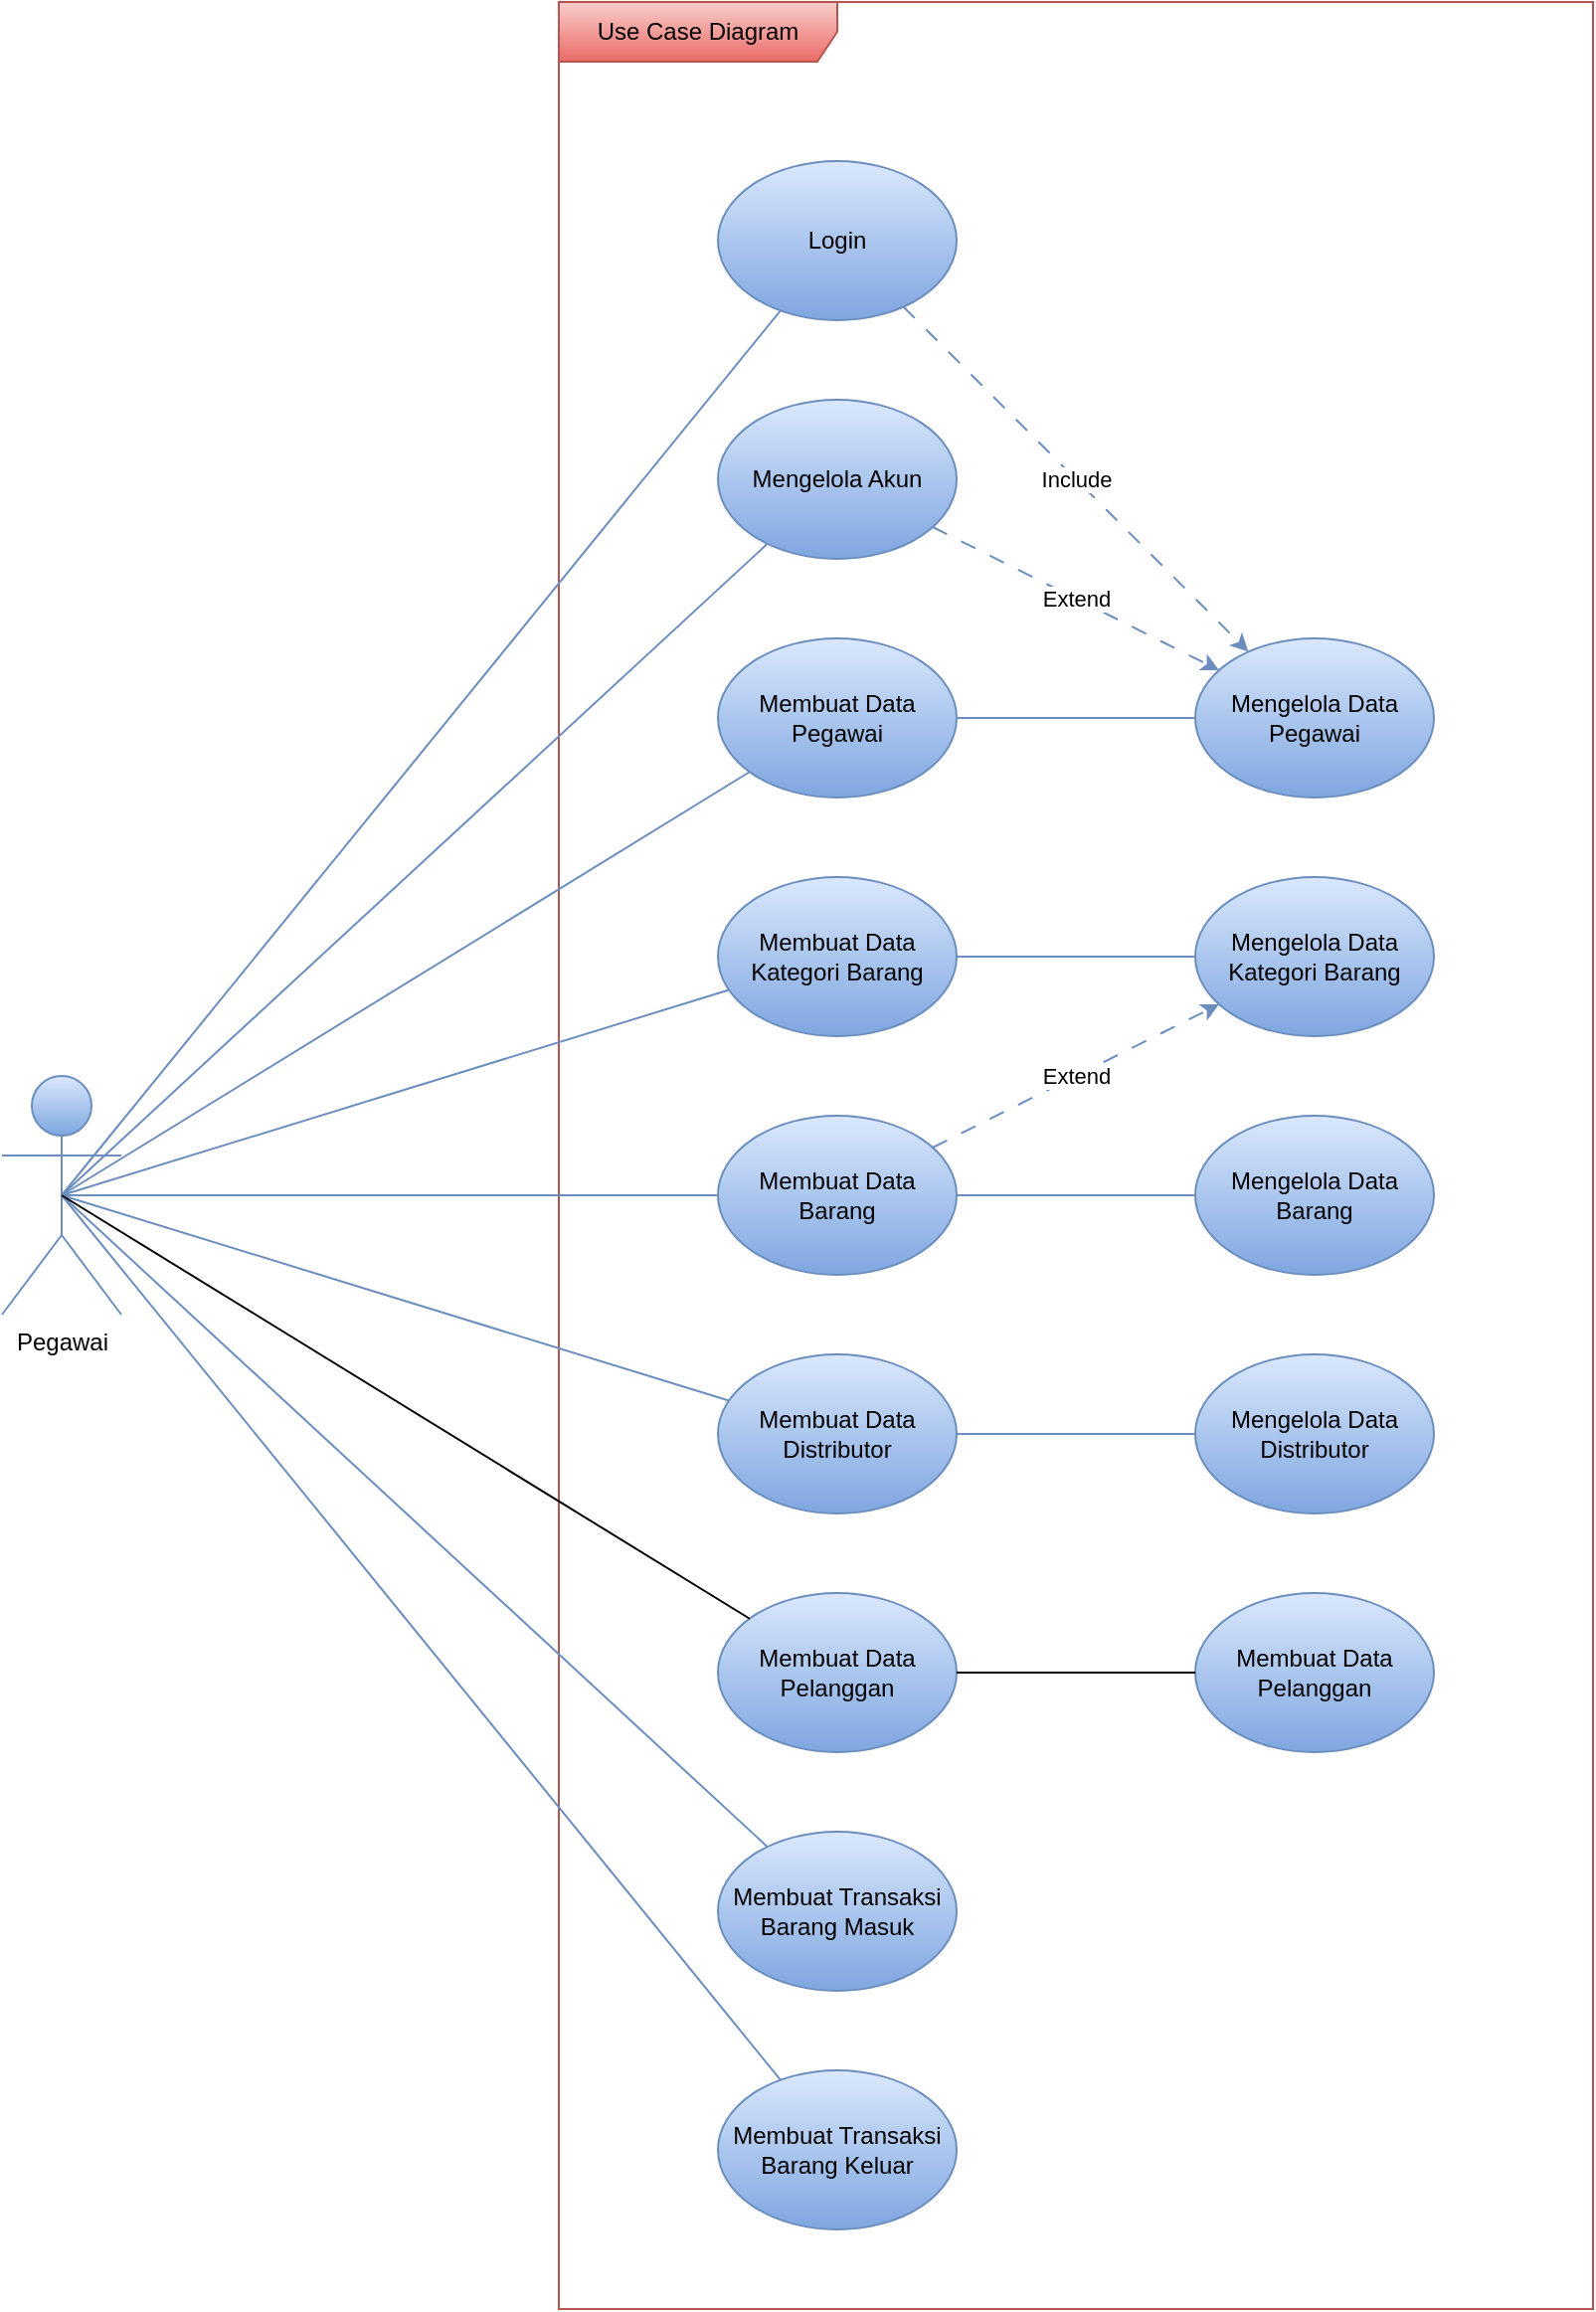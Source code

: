 <mxfile version="21.6.2" type="device" pages="16">
  <diagram name="Use Case" id="oY-qbzpr_xek-ToNNLC4">
    <mxGraphModel dx="2523" dy="731" grid="1" gridSize="10" guides="1" tooltips="1" connect="1" arrows="1" fold="1" page="1" pageScale="1" pageWidth="850" pageHeight="1100" math="0" shadow="0">
      <root>
        <mxCell id="0" />
        <mxCell id="1" parent="0" />
        <mxCell id="WtOfXnl2QoqU0-1n8gcA-1" value="Pegawai" style="shape=umlActor;verticalLabelPosition=bottom;verticalAlign=top;html=1;fillColor=#dae8fc;gradientColor=#7ea6e0;strokeColor=#6c8ebf;" parent="1" vertex="1">
          <mxGeometry x="-200" y="1180" width="60" height="120" as="geometry" />
        </mxCell>
        <mxCell id="WtOfXnl2QoqU0-1n8gcA-35" value="Use Case Diagram" style="shape=umlFrame;whiteSpace=wrap;html=1;pointerEvents=0;width=140;height=30;fillColor=#f8cecc;gradientColor=#ea6b66;strokeColor=#b85450;" parent="1" vertex="1">
          <mxGeometry x="80" y="640" width="520" height="1160" as="geometry" />
        </mxCell>
        <mxCell id="2PHoh05nyw_IHyxsYBp0-1" value="Login" style="ellipse;whiteSpace=wrap;html=1;fillColor=#dae8fc;gradientColor=#7ea6e0;strokeColor=#6c8ebf;" parent="1" vertex="1">
          <mxGeometry x="160" y="720" width="120" height="80" as="geometry" />
        </mxCell>
        <mxCell id="2PHoh05nyw_IHyxsYBp0-2" value="Membuat Data Pegawai" style="ellipse;whiteSpace=wrap;html=1;fillColor=#dae8fc;gradientColor=#7ea6e0;strokeColor=#6c8ebf;" parent="1" vertex="1">
          <mxGeometry x="160" y="960" width="120" height="80" as="geometry" />
        </mxCell>
        <mxCell id="2PHoh05nyw_IHyxsYBp0-3" value="Membuat Data Barang" style="ellipse;whiteSpace=wrap;html=1;fillColor=#dae8fc;gradientColor=#7ea6e0;strokeColor=#6c8ebf;" parent="1" vertex="1">
          <mxGeometry x="160" y="1200" width="120" height="80" as="geometry" />
        </mxCell>
        <mxCell id="2PHoh05nyw_IHyxsYBp0-22" value="Membuat Data Kategori Barang" style="ellipse;whiteSpace=wrap;html=1;fillColor=#dae8fc;gradientColor=#7ea6e0;strokeColor=#6c8ebf;" parent="1" vertex="1">
          <mxGeometry x="160" y="1080" width="120" height="80" as="geometry" />
        </mxCell>
        <mxCell id="2PHoh05nyw_IHyxsYBp0-23" value="" style="endArrow=none;html=1;rounded=0;entryX=0.5;entryY=0.5;entryDx=0;entryDy=0;entryPerimeter=0;fillColor=#dae8fc;gradientColor=#7ea6e0;strokeColor=#6c8ebf;" parent="1" source="2PHoh05nyw_IHyxsYBp0-1" target="WtOfXnl2QoqU0-1n8gcA-1" edge="1">
          <mxGeometry width="50" height="50" relative="1" as="geometry">
            <mxPoint x="420" y="1080" as="sourcePoint" />
            <mxPoint x="470" y="1030" as="targetPoint" />
          </mxGeometry>
        </mxCell>
        <mxCell id="2PHoh05nyw_IHyxsYBp0-24" value="" style="endArrow=none;html=1;rounded=0;exitX=0.5;exitY=0.5;exitDx=0;exitDy=0;exitPerimeter=0;fillColor=#dae8fc;gradientColor=#7ea6e0;strokeColor=#6c8ebf;" parent="1" source="WtOfXnl2QoqU0-1n8gcA-1" target="2PHoh05nyw_IHyxsYBp0-2" edge="1">
          <mxGeometry width="50" height="50" relative="1" as="geometry">
            <mxPoint x="420" y="1080" as="sourcePoint" />
            <mxPoint x="470" y="1030" as="targetPoint" />
          </mxGeometry>
        </mxCell>
        <mxCell id="2PHoh05nyw_IHyxsYBp0-25" value="" style="endArrow=none;html=1;rounded=0;exitX=0.5;exitY=0.5;exitDx=0;exitDy=0;exitPerimeter=0;fillColor=#dae8fc;gradientColor=#7ea6e0;strokeColor=#6c8ebf;" parent="1" source="WtOfXnl2QoqU0-1n8gcA-1" target="2PHoh05nyw_IHyxsYBp0-3" edge="1">
          <mxGeometry width="50" height="50" relative="1" as="geometry">
            <mxPoint x="420" y="1080" as="sourcePoint" />
            <mxPoint x="470" y="1030" as="targetPoint" />
          </mxGeometry>
        </mxCell>
        <mxCell id="2PHoh05nyw_IHyxsYBp0-26" value="Mengelola Data Pegawai" style="ellipse;whiteSpace=wrap;html=1;fillColor=#dae8fc;gradientColor=#7ea6e0;strokeColor=#6c8ebf;" parent="1" vertex="1">
          <mxGeometry x="400" y="960" width="120" height="80" as="geometry" />
        </mxCell>
        <mxCell id="2PHoh05nyw_IHyxsYBp0-27" value="Mengelola Data Kategori Barang" style="ellipse;whiteSpace=wrap;html=1;fillColor=#dae8fc;gradientColor=#7ea6e0;strokeColor=#6c8ebf;" parent="1" vertex="1">
          <mxGeometry x="400" y="1080" width="120" height="80" as="geometry" />
        </mxCell>
        <mxCell id="2PHoh05nyw_IHyxsYBp0-29" value="Membuat Transaksi Barang Keluar" style="ellipse;whiteSpace=wrap;html=1;fillColor=#dae8fc;gradientColor=#7ea6e0;strokeColor=#6c8ebf;" parent="1" vertex="1">
          <mxGeometry x="160" y="1680" width="120" height="80" as="geometry" />
        </mxCell>
        <mxCell id="2PHoh05nyw_IHyxsYBp0-31" value="Membuat Transaksi Barang Masuk" style="ellipse;whiteSpace=wrap;html=1;fillColor=#dae8fc;gradientColor=#7ea6e0;strokeColor=#6c8ebf;" parent="1" vertex="1">
          <mxGeometry x="160" y="1560" width="120" height="80" as="geometry" />
        </mxCell>
        <mxCell id="2PHoh05nyw_IHyxsYBp0-32" value="Mengelola Data Distributor" style="ellipse;whiteSpace=wrap;html=1;fillColor=#dae8fc;gradientColor=#7ea6e0;strokeColor=#6c8ebf;" parent="1" vertex="1">
          <mxGeometry x="400" y="1320" width="120" height="80" as="geometry" />
        </mxCell>
        <mxCell id="2PHoh05nyw_IHyxsYBp0-33" value="Membuat Data Distributor" style="ellipse;whiteSpace=wrap;html=1;fillColor=#dae8fc;gradientColor=#7ea6e0;strokeColor=#6c8ebf;" parent="1" vertex="1">
          <mxGeometry x="160" y="1320" width="120" height="80" as="geometry" />
        </mxCell>
        <mxCell id="2PHoh05nyw_IHyxsYBp0-34" value="Mengelola Data Barang" style="ellipse;whiteSpace=wrap;html=1;fillColor=#dae8fc;gradientColor=#7ea6e0;strokeColor=#6c8ebf;" parent="1" vertex="1">
          <mxGeometry x="400" y="1200" width="120" height="80" as="geometry" />
        </mxCell>
        <mxCell id="2PHoh05nyw_IHyxsYBp0-36" value="Include" style="endArrow=classic;html=1;rounded=0;dashed=1;dashPattern=8 8;fillColor=#dae8fc;gradientColor=#7ea6e0;strokeColor=#6c8ebf;" parent="1" source="2PHoh05nyw_IHyxsYBp0-1" target="2PHoh05nyw_IHyxsYBp0-26" edge="1">
          <mxGeometry width="50" height="50" relative="1" as="geometry">
            <mxPoint x="685" y="830" as="sourcePoint" />
            <mxPoint x="735" y="780" as="targetPoint" />
          </mxGeometry>
        </mxCell>
        <mxCell id="2PHoh05nyw_IHyxsYBp0-37" value="Extend" style="endArrow=classic;html=1;rounded=0;dashed=1;dashPattern=8 8;fillColor=#dae8fc;gradientColor=#7ea6e0;strokeColor=#6c8ebf;" parent="1" source="2PHoh05nyw_IHyxsYBp0-52" target="2PHoh05nyw_IHyxsYBp0-26" edge="1">
          <mxGeometry width="50" height="50" relative="1" as="geometry">
            <mxPoint x="755" y="866" as="sourcePoint" />
            <mxPoint x="645" y="800" as="targetPoint" />
          </mxGeometry>
        </mxCell>
        <mxCell id="2PHoh05nyw_IHyxsYBp0-41" value="Extend" style="endArrow=classic;html=1;rounded=0;dashed=1;dashPattern=8 8;fillColor=#dae8fc;gradientColor=#7ea6e0;strokeColor=#6c8ebf;" parent="1" source="2PHoh05nyw_IHyxsYBp0-3" target="2PHoh05nyw_IHyxsYBp0-27" edge="1">
          <mxGeometry width="50" height="50" relative="1" as="geometry">
            <mxPoint x="785" y="896" as="sourcePoint" />
            <mxPoint x="675" y="830" as="targetPoint" />
          </mxGeometry>
        </mxCell>
        <mxCell id="2PHoh05nyw_IHyxsYBp0-45" value="" style="endArrow=none;html=1;rounded=0;exitX=0.5;exitY=0.5;exitDx=0;exitDy=0;exitPerimeter=0;fillColor=#dae8fc;gradientColor=#7ea6e0;strokeColor=#6c8ebf;" parent="1" source="WtOfXnl2QoqU0-1n8gcA-1" target="2PHoh05nyw_IHyxsYBp0-22" edge="1">
          <mxGeometry width="50" height="50" relative="1" as="geometry">
            <mxPoint x="420" y="1080" as="sourcePoint" />
            <mxPoint x="470" y="1030" as="targetPoint" />
          </mxGeometry>
        </mxCell>
        <mxCell id="2PHoh05nyw_IHyxsYBp0-46" value="" style="endArrow=none;html=1;rounded=0;exitX=0.5;exitY=0.5;exitDx=0;exitDy=0;exitPerimeter=0;fillColor=#dae8fc;gradientColor=#7ea6e0;strokeColor=#6c8ebf;" parent="1" source="WtOfXnl2QoqU0-1n8gcA-1" target="2PHoh05nyw_IHyxsYBp0-33" edge="1">
          <mxGeometry width="50" height="50" relative="1" as="geometry">
            <mxPoint x="420" y="1180" as="sourcePoint" />
            <mxPoint x="470" y="1130" as="targetPoint" />
          </mxGeometry>
        </mxCell>
        <mxCell id="2PHoh05nyw_IHyxsYBp0-47" value="" style="endArrow=none;html=1;rounded=0;exitX=0.5;exitY=0.5;exitDx=0;exitDy=0;exitPerimeter=0;fillColor=#dae8fc;gradientColor=#7ea6e0;strokeColor=#6c8ebf;" parent="1" source="WtOfXnl2QoqU0-1n8gcA-1" target="2PHoh05nyw_IHyxsYBp0-31" edge="1">
          <mxGeometry width="50" height="50" relative="1" as="geometry">
            <mxPoint x="420" y="1280" as="sourcePoint" />
            <mxPoint x="470" y="1230" as="targetPoint" />
          </mxGeometry>
        </mxCell>
        <mxCell id="2PHoh05nyw_IHyxsYBp0-48" value="" style="endArrow=none;html=1;rounded=0;exitX=0.5;exitY=0.5;exitDx=0;exitDy=0;exitPerimeter=0;fillColor=#dae8fc;gradientColor=#7ea6e0;strokeColor=#6c8ebf;" parent="1" source="WtOfXnl2QoqU0-1n8gcA-1" target="2PHoh05nyw_IHyxsYBp0-29" edge="1">
          <mxGeometry width="50" height="50" relative="1" as="geometry">
            <mxPoint x="540" y="1360" as="sourcePoint" />
            <mxPoint x="590" y="1310" as="targetPoint" />
          </mxGeometry>
        </mxCell>
        <mxCell id="2PHoh05nyw_IHyxsYBp0-52" value="Mengelola Akun" style="ellipse;whiteSpace=wrap;html=1;fillColor=#dae8fc;gradientColor=#7ea6e0;strokeColor=#6c8ebf;" parent="1" vertex="1">
          <mxGeometry x="160" y="840" width="120" height="80" as="geometry" />
        </mxCell>
        <mxCell id="2PHoh05nyw_IHyxsYBp0-53" value="" style="endArrow=none;html=1;rounded=0;entryX=0.5;entryY=0.5;entryDx=0;entryDy=0;entryPerimeter=0;fillColor=#dae8fc;gradientColor=#7ea6e0;strokeColor=#6c8ebf;" parent="1" source="2PHoh05nyw_IHyxsYBp0-52" target="WtOfXnl2QoqU0-1n8gcA-1" edge="1">
          <mxGeometry width="50" height="50" relative="1" as="geometry">
            <mxPoint x="540" y="1080" as="sourcePoint" />
            <mxPoint x="590" y="1030" as="targetPoint" />
          </mxGeometry>
        </mxCell>
        <mxCell id="2PHoh05nyw_IHyxsYBp0-56" value="" style="endArrow=none;html=1;rounded=0;fillColor=#dae8fc;gradientColor=#7ea6e0;strokeColor=#6c8ebf;" parent="1" source="2PHoh05nyw_IHyxsYBp0-2" target="2PHoh05nyw_IHyxsYBp0-26" edge="1">
          <mxGeometry width="50" height="50" relative="1" as="geometry">
            <mxPoint x="310" y="1200" as="sourcePoint" />
            <mxPoint x="360" y="1150" as="targetPoint" />
          </mxGeometry>
        </mxCell>
        <mxCell id="2PHoh05nyw_IHyxsYBp0-57" value="" style="endArrow=none;html=1;rounded=0;fillColor=#dae8fc;gradientColor=#7ea6e0;strokeColor=#6c8ebf;" parent="1" source="2PHoh05nyw_IHyxsYBp0-22" target="2PHoh05nyw_IHyxsYBp0-27" edge="1">
          <mxGeometry width="50" height="50" relative="1" as="geometry">
            <mxPoint x="310" y="1200" as="sourcePoint" />
            <mxPoint x="360" y="1150" as="targetPoint" />
          </mxGeometry>
        </mxCell>
        <mxCell id="2PHoh05nyw_IHyxsYBp0-58" value="" style="endArrow=none;html=1;rounded=0;fillColor=#dae8fc;gradientColor=#7ea6e0;strokeColor=#6c8ebf;" parent="1" source="2PHoh05nyw_IHyxsYBp0-3" target="2PHoh05nyw_IHyxsYBp0-34" edge="1">
          <mxGeometry width="50" height="50" relative="1" as="geometry">
            <mxPoint x="310" y="1280" as="sourcePoint" />
            <mxPoint x="360" y="1230" as="targetPoint" />
          </mxGeometry>
        </mxCell>
        <mxCell id="2PHoh05nyw_IHyxsYBp0-61" value="" style="endArrow=none;html=1;rounded=0;fillColor=#dae8fc;gradientColor=#7ea6e0;strokeColor=#6c8ebf;" parent="1" source="2PHoh05nyw_IHyxsYBp0-33" target="2PHoh05nyw_IHyxsYBp0-32" edge="1">
          <mxGeometry width="50" height="50" relative="1" as="geometry">
            <mxPoint x="310" y="1280" as="sourcePoint" />
            <mxPoint x="360" y="1230" as="targetPoint" />
          </mxGeometry>
        </mxCell>
        <mxCell id="70ujyad-yQtiXXGDdEJ4-1" value="Membuat Data Pelanggan" style="ellipse;whiteSpace=wrap;html=1;fillColor=#dae8fc;gradientColor=#7ea6e0;strokeColor=#6c8ebf;" parent="1" vertex="1">
          <mxGeometry x="160" y="1440" width="120" height="80" as="geometry" />
        </mxCell>
        <mxCell id="70ujyad-yQtiXXGDdEJ4-2" value="Membuat Data Pelanggan" style="ellipse;whiteSpace=wrap;html=1;fillColor=#dae8fc;gradientColor=#7ea6e0;strokeColor=#6c8ebf;" parent="1" vertex="1">
          <mxGeometry x="400" y="1440" width="120" height="80" as="geometry" />
        </mxCell>
        <mxCell id="70ujyad-yQtiXXGDdEJ4-4" value="" style="endArrow=none;html=1;rounded=0;" parent="1" source="70ujyad-yQtiXXGDdEJ4-1" target="70ujyad-yQtiXXGDdEJ4-2" edge="1">
          <mxGeometry width="50" height="50" relative="1" as="geometry">
            <mxPoint x="180" y="1400" as="sourcePoint" />
            <mxPoint x="230" y="1350" as="targetPoint" />
          </mxGeometry>
        </mxCell>
        <mxCell id="70ujyad-yQtiXXGDdEJ4-5" value="" style="endArrow=none;html=1;rounded=0;exitX=0.5;exitY=0.5;exitDx=0;exitDy=0;exitPerimeter=0;" parent="1" source="WtOfXnl2QoqU0-1n8gcA-1" target="70ujyad-yQtiXXGDdEJ4-1" edge="1">
          <mxGeometry width="50" height="50" relative="1" as="geometry">
            <mxPoint x="180" y="1400" as="sourcePoint" />
            <mxPoint x="230" y="1350" as="targetPoint" />
          </mxGeometry>
        </mxCell>
      </root>
    </mxGraphModel>
  </diagram>
  <diagram id="lnrFZMfgQ91V7ccufwRz" name="Class Diagram">
    <mxGraphModel dx="1028" dy="2225" grid="1" gridSize="10" guides="1" tooltips="1" connect="1" arrows="1" fold="1" page="1" pageScale="1" pageWidth="850" pageHeight="1100" math="0" shadow="0">
      <root>
        <mxCell id="0" />
        <mxCell id="1" parent="0" />
        <mxCell id="rKYRsO7wCqubdQTO8GU1-9" value="Akun" style="swimlane;fontStyle=1;align=center;verticalAlign=top;childLayout=stackLayout;horizontal=1;startSize=26;horizontalStack=0;resizeParent=1;resizeParentMax=0;resizeLast=0;collapsible=1;marginBottom=0;whiteSpace=wrap;html=1;fillColor=#f8cecc;strokeColor=#b85450;gradientColor=#ea6b66;" parent="1" vertex="1">
          <mxGeometry x="1275" y="330" width="250" height="120" as="geometry" />
        </mxCell>
        <mxCell id="rKYRsO7wCqubdQTO8GU1-10" value="+&amp;nbsp;txtpassword_lama : String&lt;br&gt;+&amp;nbsp;txtpassword : String&lt;br&gt;+ txtcpassword : String" style="text;strokeColor=#6c8ebf;fillColor=#dae8fc;align=left;verticalAlign=top;spacingLeft=4;spacingRight=4;overflow=hidden;rotatable=0;points=[[0,0.5],[1,0.5]];portConstraint=eastwest;whiteSpace=wrap;html=1;gradientColor=#7ea6e0;" parent="rKYRsO7wCqubdQTO8GU1-9" vertex="1">
          <mxGeometry y="26" width="250" height="54" as="geometry" />
        </mxCell>
        <mxCell id="rKYRsO7wCqubdQTO8GU1-11" value="" style="line;strokeWidth=1;fillColor=#dae8fc;align=left;verticalAlign=middle;spacingTop=-1;spacingLeft=3;spacingRight=3;rotatable=0;labelPosition=right;points=[];portConstraint=eastwest;strokeColor=#6c8ebf;gradientColor=#7ea6e0;" parent="rKYRsO7wCqubdQTO8GU1-9" vertex="1">
          <mxGeometry y="80" width="250" height="8" as="geometry" />
        </mxCell>
        <mxCell id="rKYRsO7wCqubdQTO8GU1-12" value="- btnsave_passwordActionPerformed() : void" style="text;strokeColor=#6c8ebf;fillColor=#dae8fc;align=left;verticalAlign=top;spacingLeft=4;spacingRight=4;overflow=hidden;rotatable=0;points=[[0,0.5],[1,0.5]];portConstraint=eastwest;whiteSpace=wrap;html=1;gradientColor=#7ea6e0;" parent="rKYRsO7wCqubdQTO8GU1-9" vertex="1">
          <mxGeometry y="88" width="250" height="32" as="geometry" />
        </mxCell>
        <mxCell id="rKYRsO7wCqubdQTO8GU1-13" value="Barang" style="swimlane;fontStyle=1;align=center;verticalAlign=top;childLayout=stackLayout;horizontal=1;startSize=26;horizontalStack=0;resizeParent=1;resizeParentMax=0;resizeLast=0;collapsible=1;marginBottom=0;whiteSpace=wrap;html=1;fillColor=#f8cecc;strokeColor=#b85450;gradientColor=#ea6b66;" parent="1" vertex="1">
          <mxGeometry x="2030" y="-110" width="240" height="300" as="geometry" />
        </mxCell>
        <mxCell id="rKYRsO7wCqubdQTO8GU1-14" value="+&amp;nbsp;txtkode : String&lt;br&gt;+&amp;nbsp;txtnama&amp;nbsp;: String&lt;br&gt;+&amp;nbsp;cmbid_kategori&amp;nbsp;: String&lt;br&gt;+&amp;nbsp;txtstok&amp;nbsp;: Int&lt;br&gt;+&amp;nbsp;txtsatuan&amp;nbsp;: Int&lt;br&gt;+&amp;nbsp;txt_tanggal&amp;nbsp;: Date" style="text;strokeColor=#6c8ebf;fillColor=#dae8fc;align=left;verticalAlign=top;spacingLeft=4;spacingRight=4;overflow=hidden;rotatable=0;points=[[0,0.5],[1,0.5]];portConstraint=eastwest;whiteSpace=wrap;html=1;gradientColor=#7ea6e0;" parent="rKYRsO7wCqubdQTO8GU1-13" vertex="1">
          <mxGeometry y="26" width="240" height="94" as="geometry" />
        </mxCell>
        <mxCell id="rKYRsO7wCqubdQTO8GU1-15" value="" style="line;strokeWidth=1;fillColor=#dae8fc;align=left;verticalAlign=middle;spacingTop=-1;spacingLeft=3;spacingRight=3;rotatable=0;labelPosition=right;points=[];portConstraint=eastwest;strokeColor=#6c8ebf;gradientColor=#7ea6e0;" parent="rKYRsO7wCqubdQTO8GU1-13" vertex="1">
          <mxGeometry y="120" width="240" height="8" as="geometry" />
        </mxCell>
        <mxCell id="rKYRsO7wCqubdQTO8GU1-16" value="&lt;div&gt;- SelectKategori() : void&lt;/div&gt;&lt;div&gt;- TxtEmpty() : void&lt;/div&gt;&lt;div&gt;- BtnEnabled(boolean x) : void&lt;/div&gt;&lt;div&gt;- GetData() : void&lt;/div&gt;&lt;div&gt;- GetData_View() : void&lt;/div&gt;&lt;div&gt;- btneditActionPerformed() : void&lt;/div&gt;&lt;div&gt;- btnaddActionPerformed() : void&lt;/div&gt;&lt;div&gt;- btndeleteActionPerformed() : void&lt;/div&gt;&lt;div&gt;- cmbid_kategoriItemStateChanged() : void&lt;/div&gt;&lt;div&gt;- txtstokKeyTyped() : void&lt;/div&gt;&lt;div&gt;-&amp;nbsp;btnsaveActionPerformed() : void&amp;nbsp;&lt;/div&gt;" style="text;strokeColor=#6c8ebf;fillColor=#dae8fc;align=left;verticalAlign=top;spacingLeft=4;spacingRight=4;overflow=hidden;rotatable=0;points=[[0,0.5],[1,0.5]];portConstraint=eastwest;whiteSpace=wrap;html=1;gradientColor=#7ea6e0;" parent="rKYRsO7wCqubdQTO8GU1-13" vertex="1">
          <mxGeometry y="128" width="240" height="172" as="geometry" />
        </mxCell>
        <mxCell id="rKYRsO7wCqubdQTO8GU1-17" value="Transaksi Barang Keluar" style="swimlane;fontStyle=1;align=center;verticalAlign=top;childLayout=stackLayout;horizontal=1;startSize=26;horizontalStack=0;resizeParent=1;resizeParentMax=0;resizeLast=0;collapsible=1;marginBottom=0;whiteSpace=wrap;html=1;fillColor=#f8cecc;strokeColor=#b85450;gradientColor=#ea6b66;" parent="1" vertex="1">
          <mxGeometry x="1870" y="-490" width="250" height="270" as="geometry" />
        </mxCell>
        <mxCell id="rKYRsO7wCqubdQTO8GU1-18" value="&lt;div&gt;+ txtkode : String&lt;/div&gt;&lt;div&gt;+ txtnama : String&lt;/div&gt;&lt;div&gt;+ cmbid_kategori : String&lt;/div&gt;&lt;div&gt;+ txtsatuan : Int&lt;/div&gt;&lt;div&gt;+ txtstok : Int&lt;/div&gt;&lt;div&gt;+ txttanggal : Date&lt;/div&gt;" style="text;strokeColor=#6c8ebf;fillColor=#dae8fc;align=left;verticalAlign=top;spacingLeft=4;spacingRight=4;overflow=hidden;rotatable=0;points=[[0,0.5],[1,0.5]];portConstraint=eastwest;whiteSpace=wrap;html=1;gradientColor=#7ea6e0;" parent="rKYRsO7wCqubdQTO8GU1-17" vertex="1">
          <mxGeometry y="26" width="250" height="94" as="geometry" />
        </mxCell>
        <mxCell id="rKYRsO7wCqubdQTO8GU1-19" value="" style="line;strokeWidth=1;fillColor=#dae8fc;align=left;verticalAlign=middle;spacingTop=-1;spacingLeft=3;spacingRight=3;rotatable=0;labelPosition=right;points=[];portConstraint=eastwest;strokeColor=#6c8ebf;gradientColor=#7ea6e0;" parent="rKYRsO7wCqubdQTO8GU1-17" vertex="1">
          <mxGeometry y="120" width="250" height="8" as="geometry" />
        </mxCell>
        <mxCell id="rKYRsO7wCqubdQTO8GU1-20" value="&lt;div&gt;- SelectKategori() : void&lt;/div&gt;&lt;div&gt;- TxtEmpty() : void&lt;/div&gt;&lt;div&gt;- BtnEnabled(boolean x) : void&lt;/div&gt;&lt;div&gt;- GetData() : void&lt;/div&gt;&lt;div&gt;- GetData_View() : void&lt;/div&gt;&lt;div&gt;- btnsaveActionPerformed() : void&amp;nbsp;&lt;/div&gt;&lt;div&gt;- cmbid_kategoriItemStateChanged() : void&amp;nbsp;&lt;/div&gt;&lt;div&gt;- txtstokKeyTyped() : void&lt;/div&gt;&lt;div&gt;- btneditActionPerformed() : void&lt;/div&gt;" style="text;strokeColor=#6c8ebf;fillColor=#dae8fc;align=left;verticalAlign=top;spacingLeft=4;spacingRight=4;overflow=hidden;rotatable=0;points=[[0,0.5],[1,0.5]];portConstraint=eastwest;whiteSpace=wrap;html=1;gradientColor=#7ea6e0;" parent="rKYRsO7wCqubdQTO8GU1-17" vertex="1">
          <mxGeometry y="128" width="250" height="142" as="geometry" />
        </mxCell>
        <mxCell id="Ta-cpM7otJRS98Um8OZz-1" value="Dashboard" style="swimlane;fontStyle=1;align=center;verticalAlign=top;childLayout=stackLayout;horizontal=1;startSize=26;horizontalStack=0;resizeParent=1;resizeParentMax=0;resizeLast=0;collapsible=1;marginBottom=0;whiteSpace=wrap;html=1;fillColor=#f8cecc;strokeColor=#b85450;gradientColor=#ea6b66;" vertex="1" parent="1">
          <mxGeometry x="1640" y="-90" width="290" height="206" as="geometry" />
        </mxCell>
        <mxCell id="Ta-cpM7otJRS98Um8OZz-3" value="" style="line;strokeWidth=1;fillColor=#dae8fc;align=left;verticalAlign=middle;spacingTop=-1;spacingLeft=3;spacingRight=3;rotatable=0;labelPosition=right;points=[];portConstraint=eastwest;strokeColor=#6c8ebf;gradientColor=#7ea6e0;" vertex="1" parent="Ta-cpM7otJRS98Um8OZz-1">
          <mxGeometry y="26" width="290" height="8" as="geometry" />
        </mxCell>
        <mxCell id="Ta-cpM7otJRS98Um8OZz-4" value="&lt;div&gt;- GetData() : void&lt;/div&gt;&lt;div&gt;- submenuDistributorActionPerformed() : void&lt;/div&gt;&lt;div&gt;- submenuBarangActionPerformed() : void&lt;/div&gt;&lt;div&gt;- submenuKategoriBarangActionPerformed() : void&lt;/div&gt;&lt;div&gt;- submenuPegawaiActionPerformed() : void&lt;/div&gt;&lt;div&gt;- submenuPelangganActionPerformed() : void&lt;/div&gt;&lt;div&gt;- btnLogoutActionPerformed() : void&lt;/div&gt;&lt;div&gt;- btnLaporanActionPerformed() : void&lt;/div&gt;&lt;div&gt;- btnTransaksiBarangKeluarActionPerformed() : void&lt;/div&gt;&lt;div&gt;- btnTransaksiBarangMasukActionPerformed() : void&lt;/div&gt;&lt;div&gt;- btnAkunActionPerformed() : void&amp;nbsp;&lt;/div&gt;&lt;div&gt;&lt;br&gt;&lt;/div&gt;" style="text;strokeColor=#6c8ebf;fillColor=#dae8fc;align=left;verticalAlign=top;spacingLeft=4;spacingRight=4;overflow=hidden;rotatable=0;points=[[0,0.5],[1,0.5]];portConstraint=eastwest;whiteSpace=wrap;html=1;gradientColor=#7ea6e0;" vertex="1" parent="Ta-cpM7otJRS98Um8OZz-1">
          <mxGeometry y="34" width="290" height="172" as="geometry" />
        </mxCell>
        <mxCell id="Ta-cpM7otJRS98Um8OZz-5" value="Distributor" style="swimlane;fontStyle=1;align=center;verticalAlign=top;childLayout=stackLayout;horizontal=1;startSize=26;horizontalStack=0;resizeParent=1;resizeParentMax=0;resizeLast=0;collapsible=1;marginBottom=0;whiteSpace=wrap;html=1;fillColor=#f8cecc;strokeColor=#b85450;gradientColor=#ea6b66;" vertex="1" parent="1">
          <mxGeometry x="2000" y="290" width="200" height="260" as="geometry" />
        </mxCell>
        <mxCell id="Ta-cpM7otJRS98Um8OZz-6" value="&lt;div&gt;+ txtkode : String&lt;/div&gt;&lt;div&gt;+ txtnama : String&lt;/div&gt;&lt;div&gt;+ txttelp : Int&lt;/div&gt;&lt;div&gt;+ txtalamat : String&lt;/div&gt;" style="text;strokeColor=#6c8ebf;fillColor=#dae8fc;align=left;verticalAlign=top;spacingLeft=4;spacingRight=4;overflow=hidden;rotatable=0;points=[[0,0.5],[1,0.5]];portConstraint=eastwest;whiteSpace=wrap;html=1;gradientColor=#7ea6e0;" vertex="1" parent="Ta-cpM7otJRS98Um8OZz-5">
          <mxGeometry y="26" width="200" height="64" as="geometry" />
        </mxCell>
        <mxCell id="Ta-cpM7otJRS98Um8OZz-7" value="" style="line;strokeWidth=1;fillColor=#dae8fc;align=left;verticalAlign=middle;spacingTop=-1;spacingLeft=3;spacingRight=3;rotatable=0;labelPosition=right;points=[];portConstraint=eastwest;strokeColor=#6c8ebf;gradientColor=#7ea6e0;" vertex="1" parent="Ta-cpM7otJRS98Um8OZz-5">
          <mxGeometry y="90" width="200" height="8" as="geometry" />
        </mxCell>
        <mxCell id="Ta-cpM7otJRS98Um8OZz-8" value="&lt;div&gt;- TxtEmpty() : void&lt;/div&gt;&lt;div&gt;- BtnEnabled(boolean x) : void&lt;/div&gt;&lt;div&gt;- GetData() : void&lt;/div&gt;&lt;div&gt;- GetData_View() : void&lt;/div&gt;&lt;div&gt;- btneditActionPerformed() : void&lt;/div&gt;&lt;div&gt;- btnsaveActionPerformed() : void&lt;/div&gt;&lt;div&gt;- btncancelActionPerformed() : void&lt;/div&gt;&lt;div&gt;- btnaddActionPerformed() : void&lt;/div&gt;&lt;div&gt;- btndeleteActionPerformed() : void&lt;/div&gt;&lt;div&gt;- txttelpKeyTyped() : void&lt;/div&gt;" style="text;strokeColor=#6c8ebf;fillColor=#dae8fc;align=left;verticalAlign=top;spacingLeft=4;spacingRight=4;overflow=hidden;rotatable=0;points=[[0,0.5],[1,0.5]];portConstraint=eastwest;whiteSpace=wrap;html=1;gradientColor=#7ea6e0;" vertex="1" parent="Ta-cpM7otJRS98Um8OZz-5">
          <mxGeometry y="98" width="200" height="162" as="geometry" />
        </mxCell>
        <mxCell id="Ta-cpM7otJRS98Um8OZz-9" value="Kategori Barang" style="swimlane;fontStyle=1;align=center;verticalAlign=top;childLayout=stackLayout;horizontal=1;startSize=26;horizontalStack=0;resizeParent=1;resizeParentMax=0;resizeLast=0;collapsible=1;marginBottom=0;whiteSpace=wrap;html=1;fillColor=#f8cecc;strokeColor=#b85450;gradientColor=#ea6b66;" vertex="1" parent="1">
          <mxGeometry x="2190" y="-400" width="200" height="200" as="geometry" />
        </mxCell>
        <mxCell id="Ta-cpM7otJRS98Um8OZz-11" value="" style="line;strokeWidth=1;fillColor=#dae8fc;align=left;verticalAlign=middle;spacingTop=-1;spacingLeft=3;spacingRight=3;rotatable=0;labelPosition=right;points=[];portConstraint=eastwest;strokeColor=#6c8ebf;gradientColor=#7ea6e0;" vertex="1" parent="Ta-cpM7otJRS98Um8OZz-9">
          <mxGeometry y="26" width="200" height="8" as="geometry" />
        </mxCell>
        <mxCell id="Ta-cpM7otJRS98Um8OZz-10" value="+&amp;nbsp;txtnama : String" style="text;strokeColor=#6c8ebf;fillColor=#dae8fc;align=left;verticalAlign=top;spacingLeft=4;spacingRight=4;overflow=hidden;rotatable=0;points=[[0,0.5],[1,0.5]];portConstraint=eastwest;whiteSpace=wrap;html=1;gradientColor=#7ea6e0;" vertex="1" parent="Ta-cpM7otJRS98Um8OZz-9">
          <mxGeometry y="34" width="200" height="24" as="geometry" />
        </mxCell>
        <mxCell id="Ta-cpM7otJRS98Um8OZz-12" value="&lt;div&gt;- TxtEmpty() : void&lt;/div&gt;&lt;div&gt;- BtnEnabled(boolean x) : void&lt;/div&gt;&lt;div&gt;- GetData() : void&lt;/div&gt;&lt;div&gt;- GetData_View() : void&amp;nbsp;&lt;/div&gt;&lt;div&gt;- btneditActionPerformed() : void&lt;/div&gt;&lt;div&gt;- btnsaveActionPerformed() : void&lt;/div&gt;&lt;div&gt;- btncancelActionPerformed() : void&lt;/div&gt;&lt;div&gt;- btnaddActionPerformed() : void&lt;/div&gt;&lt;div&gt;- btndeleteActionPerformed() : void&lt;/div&gt;" style="text;strokeColor=#6c8ebf;fillColor=#dae8fc;align=left;verticalAlign=top;spacingLeft=4;spacingRight=4;overflow=hidden;rotatable=0;points=[[0,0.5],[1,0.5]];portConstraint=eastwest;whiteSpace=wrap;html=1;gradientColor=#7ea6e0;" vertex="1" parent="Ta-cpM7otJRS98Um8OZz-9">
          <mxGeometry y="58" width="200" height="142" as="geometry" />
        </mxCell>
        <mxCell id="Ta-cpM7otJRS98Um8OZz-13" value="Login" style="swimlane;fontStyle=1;align=center;verticalAlign=top;childLayout=stackLayout;horizontal=1;startSize=26;horizontalStack=0;resizeParent=1;resizeParentMax=0;resizeLast=0;collapsible=1;marginBottom=0;whiteSpace=wrap;html=1;fillColor=#f8cecc;strokeColor=#b85450;gradientColor=#ea6b66;" vertex="1" parent="1">
          <mxGeometry x="1030" y="130" width="190" height="128" as="geometry" />
        </mxCell>
        <mxCell id="Ta-cpM7otJRS98Um8OZz-15" value="" style="line;strokeWidth=1;fillColor=#dae8fc;align=left;verticalAlign=middle;spacingTop=-1;spacingLeft=3;spacingRight=3;rotatable=0;labelPosition=right;points=[];portConstraint=eastwest;strokeColor=#6c8ebf;gradientColor=#7ea6e0;" vertex="1" parent="Ta-cpM7otJRS98Um8OZz-13">
          <mxGeometry y="26" width="190" height="8" as="geometry" />
        </mxCell>
        <mxCell id="Ta-cpM7otJRS98Um8OZz-14" value="&lt;div&gt;+ txtusername : String&lt;/div&gt;&lt;div&gt;+ txtpassword : String&lt;/div&gt;" style="text;strokeColor=#6c8ebf;fillColor=#dae8fc;align=left;verticalAlign=top;spacingLeft=4;spacingRight=4;overflow=hidden;rotatable=0;points=[[0,0.5],[1,0.5]];portConstraint=eastwest;whiteSpace=wrap;html=1;gradientColor=#7ea6e0;" vertex="1" parent="Ta-cpM7otJRS98Um8OZz-13">
          <mxGeometry y="34" width="190" height="34" as="geometry" />
        </mxCell>
        <mxCell id="Ta-cpM7otJRS98Um8OZz-16" value="&lt;div&gt;- btnloginActionPerformed() : void&lt;/div&gt;&lt;div&gt;- txtusernameKeyPressed() : void&lt;/div&gt;&lt;div&gt;- txtpasswordKeyPressed() : void&lt;/div&gt;" style="text;strokeColor=#6c8ebf;fillColor=#dae8fc;align=left;verticalAlign=top;spacingLeft=4;spacingRight=4;overflow=hidden;rotatable=0;points=[[0,0.5],[1,0.5]];portConstraint=eastwest;whiteSpace=wrap;html=1;gradientColor=#7ea6e0;" vertex="1" parent="Ta-cpM7otJRS98Um8OZz-13">
          <mxGeometry y="68" width="190" height="60" as="geometry" />
        </mxCell>
        <mxCell id="Ta-cpM7otJRS98Um8OZz-26" value="Pegawai" style="swimlane;fontStyle=1;align=center;verticalAlign=top;childLayout=stackLayout;horizontal=1;startSize=26;horizontalStack=0;resizeParent=1;resizeParentMax=0;resizeLast=0;collapsible=1;marginBottom=0;whiteSpace=wrap;html=1;fillColor=#f8cecc;strokeColor=#b85450;gradientColor=#ea6b66;" vertex="1" parent="1">
          <mxGeometry x="1320" y="-30" width="200" height="270" as="geometry" />
        </mxCell>
        <mxCell id="Ta-cpM7otJRS98Um8OZz-27" value="&lt;div&gt;+ txtnama : String&lt;/div&gt;&lt;div&gt;+ txtusername : String&lt;/div&gt;&lt;div&gt;+ txtpassword : String&lt;/div&gt;&lt;div&gt;+ txtcpassword : String&lt;/div&gt;&lt;div&gt;+ txtstatus : String&lt;/div&gt;" style="text;strokeColor=#6c8ebf;fillColor=#dae8fc;align=left;verticalAlign=top;spacingLeft=4;spacingRight=4;overflow=hidden;rotatable=0;points=[[0,0.5],[1,0.5]];portConstraint=eastwest;whiteSpace=wrap;html=1;gradientColor=#7ea6e0;" vertex="1" parent="Ta-cpM7otJRS98Um8OZz-26">
          <mxGeometry y="26" width="200" height="84" as="geometry" />
        </mxCell>
        <mxCell id="Ta-cpM7otJRS98Um8OZz-28" value="" style="line;strokeWidth=1;fillColor=#dae8fc;align=left;verticalAlign=middle;spacingTop=-1;spacingLeft=3;spacingRight=3;rotatable=0;labelPosition=right;points=[];portConstraint=eastwest;strokeColor=#6c8ebf;gradientColor=#7ea6e0;" vertex="1" parent="Ta-cpM7otJRS98Um8OZz-26">
          <mxGeometry y="110" width="200" height="8" as="geometry" />
        </mxCell>
        <mxCell id="Ta-cpM7otJRS98Um8OZz-29" value="&lt;div&gt;- TxtEmpty() : void&lt;/div&gt;&lt;div&gt;- BtnEnabled(boolean x) : void&lt;/div&gt;&lt;div&gt;- GetData() : void&lt;/div&gt;&lt;div&gt;- GetData_View() : void&lt;/div&gt;&lt;div&gt;- btneditActionPerformed() : void&lt;/div&gt;&lt;div&gt;- btnsaveActionPerformed() : void&lt;/div&gt;&lt;div&gt;- btncancelActionPerformed() : void&lt;/div&gt;&lt;div&gt;- btnaddActionPerformed() : void&lt;/div&gt;&lt;div&gt;- btndeleteActionPerformed() : void&lt;/div&gt;&lt;div&gt;- txtusernameKeyTyped() : void&lt;/div&gt;" style="text;strokeColor=#6c8ebf;fillColor=#dae8fc;align=left;verticalAlign=top;spacingLeft=4;spacingRight=4;overflow=hidden;rotatable=0;points=[[0,0.5],[1,0.5]];portConstraint=eastwest;whiteSpace=wrap;html=1;gradientColor=#7ea6e0;" vertex="1" parent="Ta-cpM7otJRS98Um8OZz-26">
          <mxGeometry y="118" width="200" height="152" as="geometry" />
        </mxCell>
        <mxCell id="Ta-cpM7otJRS98Um8OZz-30" value="Pelanggan" style="swimlane;fontStyle=1;align=center;verticalAlign=top;childLayout=stackLayout;horizontal=1;startSize=26;horizontalStack=0;resizeParent=1;resizeParentMax=0;resizeLast=0;collapsible=1;marginBottom=0;whiteSpace=wrap;html=1;fillColor=#f8cecc;strokeColor=#b85450;gradientColor=#ea6b66;" vertex="1" parent="1">
          <mxGeometry x="1650" y="230" width="200" height="250" as="geometry" />
        </mxCell>
        <mxCell id="Ta-cpM7otJRS98Um8OZz-31" value="&lt;div&gt;+ txtkode : String&lt;/div&gt;&lt;div&gt;+ txtnama : String&lt;/div&gt;&lt;div&gt;+ txttelp : Int&lt;/div&gt;&lt;div&gt;+ txtalamat : String&lt;/div&gt;" style="text;strokeColor=#6c8ebf;fillColor=#dae8fc;align=left;verticalAlign=top;spacingLeft=4;spacingRight=4;overflow=hidden;rotatable=0;points=[[0,0.5],[1,0.5]];portConstraint=eastwest;whiteSpace=wrap;html=1;gradientColor=#7ea6e0;" vertex="1" parent="Ta-cpM7otJRS98Um8OZz-30">
          <mxGeometry y="26" width="200" height="64" as="geometry" />
        </mxCell>
        <mxCell id="Ta-cpM7otJRS98Um8OZz-32" value="" style="line;strokeWidth=1;fillColor=#dae8fc;align=left;verticalAlign=middle;spacingTop=-1;spacingLeft=3;spacingRight=3;rotatable=0;labelPosition=right;points=[];portConstraint=eastwest;strokeColor=#6c8ebf;gradientColor=#7ea6e0;" vertex="1" parent="Ta-cpM7otJRS98Um8OZz-30">
          <mxGeometry y="90" width="200" height="8" as="geometry" />
        </mxCell>
        <mxCell id="Ta-cpM7otJRS98Um8OZz-33" value="&lt;div&gt;- TxtEmpty() : void&lt;/div&gt;&lt;div&gt;- BtnEnabled(boolean x) : void&lt;/div&gt;&lt;div&gt;- GetData() : void&lt;/div&gt;&lt;div&gt;- GetData_View() : void&lt;/div&gt;&lt;div&gt;- btneditActionPerformed() : void&lt;/div&gt;&lt;div&gt;- btnsaveActionPerformed() : void&lt;/div&gt;&lt;div&gt;- btncancelActionPerformed() : void&lt;/div&gt;&lt;div&gt;- btnaddActionPerformed() : void&lt;/div&gt;&lt;div&gt;- btndeleteActionPerformed() : void&lt;/div&gt;&lt;div&gt;- txttelpKeyTyped() : void&lt;/div&gt;" style="text;strokeColor=#6c8ebf;fillColor=#dae8fc;align=left;verticalAlign=top;spacingLeft=4;spacingRight=4;overflow=hidden;rotatable=0;points=[[0,0.5],[1,0.5]];portConstraint=eastwest;whiteSpace=wrap;html=1;gradientColor=#7ea6e0;" vertex="1" parent="Ta-cpM7otJRS98Um8OZz-30">
          <mxGeometry y="98" width="200" height="152" as="geometry" />
        </mxCell>
        <mxCell id="Ta-cpM7otJRS98Um8OZz-34" value="Transaksi Barang Masuk" style="swimlane;fontStyle=1;align=center;verticalAlign=top;childLayout=stackLayout;horizontal=1;startSize=26;horizontalStack=0;resizeParent=1;resizeParentMax=0;resizeLast=0;collapsible=1;marginBottom=0;whiteSpace=wrap;html=1;fillColor=#f8cecc;strokeColor=#b85450;gradientColor=#ea6b66;" vertex="1" parent="1">
          <mxGeometry x="1220" y="-410" width="250" height="270" as="geometry" />
        </mxCell>
        <mxCell id="Ta-cpM7otJRS98Um8OZz-35" value="&lt;div&gt;+ txtkode : String&lt;/div&gt;&lt;div&gt;+ txtnama : String&lt;/div&gt;&lt;div&gt;+ cmbid_kategori : String&lt;/div&gt;&lt;div&gt;+ txtsatuan : Int&lt;/div&gt;&lt;div&gt;+ txtstok : Int&lt;/div&gt;&lt;div&gt;+ txttanggal : Date&lt;/div&gt;" style="text;strokeColor=#6c8ebf;fillColor=#dae8fc;align=left;verticalAlign=top;spacingLeft=4;spacingRight=4;overflow=hidden;rotatable=0;points=[[0,0.5],[1,0.5]];portConstraint=eastwest;whiteSpace=wrap;html=1;gradientColor=#7ea6e0;" vertex="1" parent="Ta-cpM7otJRS98Um8OZz-34">
          <mxGeometry y="26" width="250" height="94" as="geometry" />
        </mxCell>
        <mxCell id="Ta-cpM7otJRS98Um8OZz-36" value="" style="line;strokeWidth=1;fillColor=#dae8fc;align=left;verticalAlign=middle;spacingTop=-1;spacingLeft=3;spacingRight=3;rotatable=0;labelPosition=right;points=[];portConstraint=eastwest;strokeColor=#6c8ebf;gradientColor=#7ea6e0;" vertex="1" parent="Ta-cpM7otJRS98Um8OZz-34">
          <mxGeometry y="120" width="250" height="8" as="geometry" />
        </mxCell>
        <mxCell id="Ta-cpM7otJRS98Um8OZz-37" value="&lt;div&gt;- SelectKategori() : void&lt;/div&gt;&lt;div&gt;- TxtEmpty() : void&lt;/div&gt;&lt;div&gt;- BtnEnabled(boolean x) : void&lt;/div&gt;&lt;div&gt;- GetData() : void&lt;/div&gt;&lt;div&gt;- GetData_View() : void&lt;/div&gt;&lt;div&gt;- btnsaveActionPerformed() : void&amp;nbsp;&lt;/div&gt;&lt;div&gt;- cmbid_kategoriItemStateChanged() : void&amp;nbsp;&lt;/div&gt;&lt;div&gt;- txtstokKeyTyped() : void&lt;/div&gt;&lt;div&gt;- btneditActionPerformed() : void&lt;/div&gt;&lt;div&gt;&lt;br&gt;&lt;/div&gt;" style="text;strokeColor=#6c8ebf;fillColor=#dae8fc;align=left;verticalAlign=top;spacingLeft=4;spacingRight=4;overflow=hidden;rotatable=0;points=[[0,0.5],[1,0.5]];portConstraint=eastwest;whiteSpace=wrap;html=1;gradientColor=#7ea6e0;" vertex="1" parent="Ta-cpM7otJRS98Um8OZz-34">
          <mxGeometry y="128" width="250" height="142" as="geometry" />
        </mxCell>
        <mxCell id="Ta-cpM7otJRS98Um8OZz-38" value="Laporan" style="swimlane;fontStyle=1;align=center;verticalAlign=top;childLayout=stackLayout;horizontal=1;startSize=26;horizontalStack=0;resizeParent=1;resizeParentMax=0;resizeLast=0;collapsible=1;marginBottom=0;whiteSpace=wrap;html=1;fillColor=#f8cecc;strokeColor=#b85450;gradientColor=#ea6b66;" vertex="1" parent="1">
          <mxGeometry x="1550" y="-320" width="240" height="90" as="geometry" />
        </mxCell>
        <mxCell id="Ta-cpM7otJRS98Um8OZz-40" value="" style="line;strokeWidth=1;fillColor=#dae8fc;align=left;verticalAlign=middle;spacingTop=-1;spacingLeft=3;spacingRight=3;rotatable=0;labelPosition=right;points=[];portConstraint=eastwest;strokeColor=#6c8ebf;gradientColor=#7ea6e0;" vertex="1" parent="Ta-cpM7otJRS98Um8OZz-38">
          <mxGeometry y="26" width="240" height="8" as="geometry" />
        </mxCell>
        <mxCell id="Ta-cpM7otJRS98Um8OZz-41" value="&lt;div&gt;- dateEnabled(boolean x) : void&lt;/div&gt;&lt;div&gt;- btncetakActionPerformed() : void&lt;/div&gt;&lt;div&gt;- cmbid_laporanItemStateChanged() : void&lt;/div&gt;" style="text;strokeColor=#6c8ebf;fillColor=#dae8fc;align=left;verticalAlign=top;spacingLeft=4;spacingRight=4;overflow=hidden;rotatable=0;points=[[0,0.5],[1,0.5]];portConstraint=eastwest;whiteSpace=wrap;html=1;gradientColor=#7ea6e0;" vertex="1" parent="Ta-cpM7otJRS98Um8OZz-38">
          <mxGeometry y="34" width="240" height="56" as="geometry" />
        </mxCell>
        <mxCell id="PTLwstVL1cKJN__Pi7rZ-2" value="" style="endArrow=none;html=1;rounded=0;fillColor=#dae8fc;strokeColor=#6c8ebf;gradientColor=#7ea6e0;" edge="1" parent="1" source="Ta-cpM7otJRS98Um8OZz-13" target="Ta-cpM7otJRS98Um8OZz-26">
          <mxGeometry width="50" height="50" relative="1" as="geometry">
            <mxPoint x="1680" y="90" as="sourcePoint" />
            <mxPoint x="1730" y="40" as="targetPoint" />
          </mxGeometry>
        </mxCell>
        <mxCell id="PTLwstVL1cKJN__Pi7rZ-3" value="" style="endArrow=none;html=1;rounded=0;fillColor=#dae8fc;strokeColor=#6c8ebf;gradientColor=#7ea6e0;" edge="1" parent="1" source="Ta-cpM7otJRS98Um8OZz-26" target="Ta-cpM7otJRS98Um8OZz-1">
          <mxGeometry width="50" height="50" relative="1" as="geometry">
            <mxPoint x="1680" y="260" as="sourcePoint" />
            <mxPoint x="1730" y="210" as="targetPoint" />
          </mxGeometry>
        </mxCell>
        <mxCell id="PTLwstVL1cKJN__Pi7rZ-5" value="" style="endArrow=none;html=1;rounded=0;fillColor=#dae8fc;strokeColor=#6c8ebf;gradientColor=#7ea6e0;" edge="1" parent="1" source="Ta-cpM7otJRS98Um8OZz-26" target="rKYRsO7wCqubdQTO8GU1-9">
          <mxGeometry width="50" height="50" relative="1" as="geometry">
            <mxPoint x="1680" y="260" as="sourcePoint" />
            <mxPoint x="1730" y="210" as="targetPoint" />
          </mxGeometry>
        </mxCell>
        <mxCell id="PTLwstVL1cKJN__Pi7rZ-6" value="" style="endArrow=none;html=1;rounded=0;fillColor=#dae8fc;strokeColor=#6c8ebf;gradientColor=#7ea6e0;" edge="1" parent="1" source="Ta-cpM7otJRS98Um8OZz-1" target="Ta-cpM7otJRS98Um8OZz-30">
          <mxGeometry width="50" height="50" relative="1" as="geometry">
            <mxPoint x="1680" y="90" as="sourcePoint" />
            <mxPoint x="1730" y="40" as="targetPoint" />
          </mxGeometry>
        </mxCell>
        <mxCell id="PTLwstVL1cKJN__Pi7rZ-7" value="" style="endArrow=none;html=1;rounded=0;fillColor=#dae8fc;strokeColor=#6c8ebf;gradientColor=#7ea6e0;" edge="1" parent="1" source="Ta-cpM7otJRS98Um8OZz-5" target="Ta-cpM7otJRS98Um8OZz-1">
          <mxGeometry width="50" height="50" relative="1" as="geometry">
            <mxPoint x="1680" y="90" as="sourcePoint" />
            <mxPoint x="1730" y="40" as="targetPoint" />
          </mxGeometry>
        </mxCell>
        <mxCell id="PTLwstVL1cKJN__Pi7rZ-8" value="" style="endArrow=none;html=1;rounded=0;fillColor=#dae8fc;strokeColor=#6c8ebf;gradientColor=#7ea6e0;" edge="1" parent="1" source="rKYRsO7wCqubdQTO8GU1-13" target="Ta-cpM7otJRS98Um8OZz-4">
          <mxGeometry width="50" height="50" relative="1" as="geometry">
            <mxPoint x="1680" y="90" as="sourcePoint" />
            <mxPoint x="1730" y="40" as="targetPoint" />
          </mxGeometry>
        </mxCell>
        <mxCell id="PTLwstVL1cKJN__Pi7rZ-9" value="" style="endArrow=none;html=1;rounded=0;fillColor=#dae8fc;strokeColor=#6c8ebf;gradientColor=#7ea6e0;" edge="1" parent="1" source="rKYRsO7wCqubdQTO8GU1-13" target="Ta-cpM7otJRS98Um8OZz-9">
          <mxGeometry width="50" height="50" relative="1" as="geometry">
            <mxPoint x="1950" y="-80" as="sourcePoint" />
            <mxPoint x="2000" y="-130" as="targetPoint" />
          </mxGeometry>
        </mxCell>
        <mxCell id="PTLwstVL1cKJN__Pi7rZ-10" value="" style="endArrow=none;html=1;rounded=0;fillColor=#dae8fc;strokeColor=#6c8ebf;gradientColor=#7ea6e0;" edge="1" parent="1" source="Ta-cpM7otJRS98Um8OZz-5" target="rKYRsO7wCqubdQTO8GU1-13">
          <mxGeometry width="50" height="50" relative="1" as="geometry">
            <mxPoint x="1950" y="90" as="sourcePoint" />
            <mxPoint x="2000" y="40" as="targetPoint" />
          </mxGeometry>
        </mxCell>
        <mxCell id="PTLwstVL1cKJN__Pi7rZ-11" value="" style="endArrow=none;html=1;rounded=0;fillColor=#dae8fc;strokeColor=#6c8ebf;gradientColor=#7ea6e0;" edge="1" parent="1" source="Ta-cpM7otJRS98Um8OZz-34" target="Ta-cpM7otJRS98Um8OZz-38">
          <mxGeometry width="50" height="50" relative="1" as="geometry">
            <mxPoint x="1950" y="-80" as="sourcePoint" />
            <mxPoint x="2000" y="-130" as="targetPoint" />
          </mxGeometry>
        </mxCell>
        <mxCell id="PTLwstVL1cKJN__Pi7rZ-12" value="" style="endArrow=none;html=1;rounded=0;fillColor=#dae8fc;strokeColor=#6c8ebf;gradientColor=#7ea6e0;" edge="1" parent="1" source="Ta-cpM7otJRS98Um8OZz-38" target="rKYRsO7wCqubdQTO8GU1-17">
          <mxGeometry width="50" height="50" relative="1" as="geometry">
            <mxPoint x="1950" y="-80" as="sourcePoint" />
            <mxPoint x="2000" y="-130" as="targetPoint" />
          </mxGeometry>
        </mxCell>
        <mxCell id="PTLwstVL1cKJN__Pi7rZ-13" value="" style="endArrow=none;html=1;rounded=0;fillColor=#dae8fc;strokeColor=#6c8ebf;gradientColor=#7ea6e0;" edge="1" parent="1" source="Ta-cpM7otJRS98Um8OZz-34" target="Ta-cpM7otJRS98Um8OZz-1">
          <mxGeometry width="50" height="50" relative="1" as="geometry">
            <mxPoint x="1950" y="90" as="sourcePoint" />
            <mxPoint x="2000" y="40" as="targetPoint" />
          </mxGeometry>
        </mxCell>
        <mxCell id="PTLwstVL1cKJN__Pi7rZ-14" value="" style="endArrow=none;html=1;rounded=0;fillColor=#dae8fc;strokeColor=#6c8ebf;gradientColor=#7ea6e0;" edge="1" parent="1" source="Ta-cpM7otJRS98Um8OZz-1" target="rKYRsO7wCqubdQTO8GU1-17">
          <mxGeometry width="50" height="50" relative="1" as="geometry">
            <mxPoint x="1950" y="90" as="sourcePoint" />
            <mxPoint x="2000" y="40" as="targetPoint" />
          </mxGeometry>
        </mxCell>
      </root>
    </mxGraphModel>
  </diagram>
  <diagram id="Le6RZ_GaUZXPAyVw248f" name="Login">
    <mxGraphModel dx="1436" dy="860" grid="1" gridSize="10" guides="1" tooltips="1" connect="1" arrows="1" fold="1" page="1" pageScale="1" pageWidth="850" pageHeight="1100" math="0" shadow="0">
      <root>
        <mxCell id="0" />
        <mxCell id="1" parent="0" />
        <mxCell id="4t1enqmkKPNqO0OdLIV6-1" value="Pegawai" style="swimlane;whiteSpace=wrap;html=1;fillColor=#f8cecc;gradientColor=#ea6b66;strokeColor=#b85450;" vertex="1" parent="1">
          <mxGeometry x="80" y="80" width="200" height="700" as="geometry" />
        </mxCell>
        <mxCell id="4t1enqmkKPNqO0OdLIV6-2" value="" style="ellipse;whiteSpace=wrap;html=1;aspect=fixed;fillColor=#dae8fc;gradientColor=#7ea6e0;strokeColor=#6c8ebf;" vertex="1" parent="4t1enqmkKPNqO0OdLIV6-1">
          <mxGeometry x="80" y="40" width="40" height="40" as="geometry" />
        </mxCell>
        <mxCell id="4t1enqmkKPNqO0OdLIV6-3" value="Masuk aplikasi Dimpra Autoshop 777" style="rounded=1;whiteSpace=wrap;html=1;fillColor=#dae8fc;gradientColor=#7ea6e0;strokeColor=#6c8ebf;" vertex="1" parent="4t1enqmkKPNqO0OdLIV6-1">
          <mxGeometry x="40" y="160" width="120" height="40" as="geometry" />
        </mxCell>
        <mxCell id="4t1enqmkKPNqO0OdLIV6-4" value="Start" style="endArrow=classic;html=1;rounded=0;fillColor=#dae8fc;gradientColor=#7ea6e0;strokeColor=#6c8ebf;" edge="1" parent="4t1enqmkKPNqO0OdLIV6-1" source="4t1enqmkKPNqO0OdLIV6-2" target="4t1enqmkKPNqO0OdLIV6-3">
          <mxGeometry width="50" height="50" relative="1" as="geometry">
            <mxPoint x="180" y="220" as="sourcePoint" />
            <mxPoint x="230" y="170" as="targetPoint" />
          </mxGeometry>
        </mxCell>
        <mxCell id="4t1enqmkKPNqO0OdLIV6-5" value="Mengisi data" style="rounded=1;whiteSpace=wrap;html=1;fillColor=#dae8fc;gradientColor=#7ea6e0;strokeColor=#6c8ebf;" vertex="1" parent="4t1enqmkKPNqO0OdLIV6-1">
          <mxGeometry x="40" y="280" width="120" height="40" as="geometry" />
        </mxCell>
        <mxCell id="4t1enqmkKPNqO0OdLIV6-6" value="Mengakses&lt;br&gt;fitur di dashboard" style="rounded=1;whiteSpace=wrap;html=1;fillColor=#dae8fc;gradientColor=#7ea6e0;strokeColor=#6c8ebf;" vertex="1" parent="4t1enqmkKPNqO0OdLIV6-1">
          <mxGeometry x="40" y="520" width="120" height="40" as="geometry" />
        </mxCell>
        <mxCell id="4t1enqmkKPNqO0OdLIV6-7" value="" style="ellipse;html=1;shape=endState;fillColor=#dae8fc;strokeColor=#6c8ebf;gradientColor=#7ea6e0;" vertex="1" parent="4t1enqmkKPNqO0OdLIV6-1">
          <mxGeometry x="80" y="640" width="40" height="40" as="geometry" />
        </mxCell>
        <mxCell id="4t1enqmkKPNqO0OdLIV6-8" value="End" style="endArrow=classic;html=1;rounded=0;fillColor=#dae8fc;gradientColor=#7ea6e0;strokeColor=#6c8ebf;" edge="1" parent="4t1enqmkKPNqO0OdLIV6-1" source="4t1enqmkKPNqO0OdLIV6-6" target="4t1enqmkKPNqO0OdLIV6-7">
          <mxGeometry width="50" height="50" relative="1" as="geometry">
            <mxPoint x="110" y="460" as="sourcePoint" />
            <mxPoint x="160" y="410" as="targetPoint" />
          </mxGeometry>
        </mxCell>
        <mxCell id="4t1enqmkKPNqO0OdLIV6-9" value="Sistem" style="swimlane;whiteSpace=wrap;html=1;fillColor=#f8cecc;gradientColor=#ea6b66;strokeColor=#b85450;" vertex="1" parent="1">
          <mxGeometry x="280" y="80" width="200" height="700" as="geometry" />
        </mxCell>
        <mxCell id="4t1enqmkKPNqO0OdLIV6-10" value="Menampilkan form login" style="rounded=1;whiteSpace=wrap;html=1;fillColor=#dae8fc;gradientColor=#7ea6e0;strokeColor=#6c8ebf;" vertex="1" parent="4t1enqmkKPNqO0OdLIV6-9">
          <mxGeometry x="40" y="160" width="120" height="40" as="geometry" />
        </mxCell>
        <mxCell id="4t1enqmkKPNqO0OdLIV6-11" value="Validasi data" style="rounded=1;whiteSpace=wrap;html=1;fillColor=#dae8fc;gradientColor=#7ea6e0;strokeColor=#6c8ebf;" vertex="1" parent="4t1enqmkKPNqO0OdLIV6-9">
          <mxGeometry x="40" y="280" width="120" height="40" as="geometry" />
        </mxCell>
        <mxCell id="4t1enqmkKPNqO0OdLIV6-12" value="Data valid" style="rhombus;whiteSpace=wrap;html=1;fillColor=#dae8fc;gradientColor=#7ea6e0;strokeColor=#6c8ebf;" vertex="1" parent="4t1enqmkKPNqO0OdLIV6-9">
          <mxGeometry x="50" y="370" width="100" height="100" as="geometry" />
        </mxCell>
        <mxCell id="4t1enqmkKPNqO0OdLIV6-13" value="Menampilkan dashboard" style="rounded=1;whiteSpace=wrap;html=1;fillColor=#dae8fc;gradientColor=#7ea6e0;strokeColor=#6c8ebf;" vertex="1" parent="4t1enqmkKPNqO0OdLIV6-9">
          <mxGeometry x="40" y="520" width="120" height="40" as="geometry" />
        </mxCell>
        <mxCell id="4t1enqmkKPNqO0OdLIV6-14" value="Benar" style="endArrow=classic;html=1;rounded=0;fillColor=#dae8fc;gradientColor=#7ea6e0;strokeColor=#6c8ebf;" edge="1" parent="4t1enqmkKPNqO0OdLIV6-9" source="4t1enqmkKPNqO0OdLIV6-12" target="4t1enqmkKPNqO0OdLIV6-13">
          <mxGeometry width="50" height="50" relative="1" as="geometry">
            <mxPoint x="-110" y="480" as="sourcePoint" />
            <mxPoint x="-60" y="430" as="targetPoint" />
          </mxGeometry>
        </mxCell>
        <mxCell id="4t1enqmkKPNqO0OdLIV6-15" value="" style="endArrow=classic;html=1;rounded=0;fillColor=#dae8fc;gradientColor=#7ea6e0;strokeColor=#6c8ebf;" edge="1" parent="4t1enqmkKPNqO0OdLIV6-9" source="4t1enqmkKPNqO0OdLIV6-11" target="4t1enqmkKPNqO0OdLIV6-12">
          <mxGeometry width="50" height="50" relative="1" as="geometry">
            <mxPoint x="-110" y="420" as="sourcePoint" />
            <mxPoint x="-60" y="370" as="targetPoint" />
          </mxGeometry>
        </mxCell>
        <mxCell id="4t1enqmkKPNqO0OdLIV6-16" value="" style="endArrow=classic;html=1;rounded=0;fillColor=#dae8fc;gradientColor=#7ea6e0;strokeColor=#6c8ebf;" edge="1" parent="1" source="4t1enqmkKPNqO0OdLIV6-3" target="4t1enqmkKPNqO0OdLIV6-10">
          <mxGeometry width="50" height="50" relative="1" as="geometry">
            <mxPoint x="190" y="370" as="sourcePoint" />
            <mxPoint x="240" y="320" as="targetPoint" />
          </mxGeometry>
        </mxCell>
        <mxCell id="4t1enqmkKPNqO0OdLIV6-17" value="" style="endArrow=classic;html=1;rounded=0;edgeStyle=orthogonalEdgeStyle;fillColor=#dae8fc;gradientColor=#7ea6e0;strokeColor=#6c8ebf;" edge="1" parent="1" source="4t1enqmkKPNqO0OdLIV6-10" target="4t1enqmkKPNqO0OdLIV6-5">
          <mxGeometry width="50" height="50" relative="1" as="geometry">
            <mxPoint x="260" y="340" as="sourcePoint" />
            <mxPoint x="310" y="290" as="targetPoint" />
            <Array as="points">
              <mxPoint x="380" y="320" />
              <mxPoint x="180" y="320" />
            </Array>
          </mxGeometry>
        </mxCell>
        <mxCell id="4t1enqmkKPNqO0OdLIV6-18" value="" style="endArrow=classic;html=1;rounded=0;edgeStyle=orthogonalEdgeStyle;fillColor=#dae8fc;gradientColor=#7ea6e0;strokeColor=#6c8ebf;" edge="1" parent="1" source="4t1enqmkKPNqO0OdLIV6-5" target="4t1enqmkKPNqO0OdLIV6-11">
          <mxGeometry width="50" height="50" relative="1" as="geometry">
            <mxPoint x="260" y="340" as="sourcePoint" />
            <mxPoint x="340" y="380" as="targetPoint" />
            <Array as="points" />
          </mxGeometry>
        </mxCell>
        <mxCell id="4t1enqmkKPNqO0OdLIV6-19" value="Salah" style="endArrow=classic;html=1;rounded=0;fillColor=#dae8fc;gradientColor=#7ea6e0;strokeColor=#6c8ebf;" edge="1" parent="1" source="4t1enqmkKPNqO0OdLIV6-12" target="4t1enqmkKPNqO0OdLIV6-5">
          <mxGeometry width="50" height="50" relative="1" as="geometry">
            <mxPoint x="170" y="560" as="sourcePoint" />
            <mxPoint x="220" y="510" as="targetPoint" />
          </mxGeometry>
        </mxCell>
        <mxCell id="4t1enqmkKPNqO0OdLIV6-20" value="" style="endArrow=classic;html=1;rounded=0;fillColor=#dae8fc;gradientColor=#7ea6e0;strokeColor=#6c8ebf;" edge="1" parent="1" source="4t1enqmkKPNqO0OdLIV6-13" target="4t1enqmkKPNqO0OdLIV6-6">
          <mxGeometry width="50" height="50" relative="1" as="geometry">
            <mxPoint x="290" y="620" as="sourcePoint" />
            <mxPoint x="340" y="570" as="targetPoint" />
          </mxGeometry>
        </mxCell>
        <mxCell id="fa2Q1pukIRR3HPqc6Php-1" value="Activity Diagram" style="shape=umlFrame;whiteSpace=wrap;html=1;pointerEvents=0;width=140;height=30;fillColor=#f8cecc;strokeColor=#b85450;gradientColor=#ea6b66;" vertex="1" parent="1">
          <mxGeometry x="40" y="10" width="480" height="810" as="geometry" />
        </mxCell>
      </root>
    </mxGraphModel>
  </diagram>
  <diagram id="Po6jIewHSgxLRXXeQEbf" name="Mengelola Akun">
    <mxGraphModel dx="818" dy="720" grid="1" gridSize="10" guides="1" tooltips="1" connect="1" arrows="1" fold="1" page="1" pageScale="1" pageWidth="850" pageHeight="1100" math="0" shadow="0">
      <root>
        <mxCell id="0" />
        <mxCell id="1" parent="0" />
        <mxCell id="iEiKTgn1FzjH6C62LocA-1" value="Pegawai" style="swimlane;whiteSpace=wrap;html=1;fillColor=#f8cecc;gradientColor=#ea6b66;strokeColor=#b85450;" parent="1" vertex="1">
          <mxGeometry x="80" y="80" width="200" height="820" as="geometry" />
        </mxCell>
        <mxCell id="iEiKTgn1FzjH6C62LocA-2" value="" style="ellipse;whiteSpace=wrap;html=1;aspect=fixed;fillColor=#dae8fc;gradientColor=#7ea6e0;strokeColor=#6c8ebf;" parent="iEiKTgn1FzjH6C62LocA-1" vertex="1">
          <mxGeometry x="80" y="40" width="40" height="40" as="geometry" />
        </mxCell>
        <mxCell id="iEiKTgn1FzjH6C62LocA-3" value="Masuk dashboard" style="rounded=1;whiteSpace=wrap;html=1;fillColor=#dae8fc;gradientColor=#7ea6e0;strokeColor=#6c8ebf;" parent="iEiKTgn1FzjH6C62LocA-1" vertex="1">
          <mxGeometry x="40" y="160" width="120" height="40" as="geometry" />
        </mxCell>
        <mxCell id="iEiKTgn1FzjH6C62LocA-4" value="Start" style="endArrow=classic;html=1;rounded=0;fillColor=#dae8fc;gradientColor=#7ea6e0;strokeColor=#6c8ebf;" parent="iEiKTgn1FzjH6C62LocA-1" source="iEiKTgn1FzjH6C62LocA-2" target="iEiKTgn1FzjH6C62LocA-3" edge="1">
          <mxGeometry width="50" height="50" relative="1" as="geometry">
            <mxPoint x="180" y="220" as="sourcePoint" />
            <mxPoint x="230" y="170" as="targetPoint" />
          </mxGeometry>
        </mxCell>
        <mxCell id="iEiKTgn1FzjH6C62LocA-5" value="Mengelola sandi" style="rounded=1;whiteSpace=wrap;html=1;fillColor=#dae8fc;gradientColor=#7ea6e0;strokeColor=#6c8ebf;" parent="iEiKTgn1FzjH6C62LocA-1" vertex="1">
          <mxGeometry x="40" y="400" width="120" height="40" as="geometry" />
        </mxCell>
        <mxCell id="iEiKTgn1FzjH6C62LocA-21" value="Memilih menu akun" style="rounded=1;whiteSpace=wrap;html=1;fillColor=#dae8fc;gradientColor=#7ea6e0;strokeColor=#6c8ebf;" parent="iEiKTgn1FzjH6C62LocA-1" vertex="1">
          <mxGeometry x="40" y="280" width="120" height="40" as="geometry" />
        </mxCell>
        <mxCell id="iEiKTgn1FzjH6C62LocA-9" value="Sistem" style="swimlane;whiteSpace=wrap;html=1;fillColor=#f8cecc;gradientColor=#ea6b66;strokeColor=#b85450;" parent="1" vertex="1">
          <mxGeometry x="280" y="80" width="200" height="820" as="geometry" />
        </mxCell>
        <mxCell id="iEiKTgn1FzjH6C62LocA-10" value="Menampilkan menu" style="rounded=1;whiteSpace=wrap;html=1;fillColor=#dae8fc;gradientColor=#7ea6e0;strokeColor=#6c8ebf;" parent="iEiKTgn1FzjH6C62LocA-9" vertex="1">
          <mxGeometry x="40" y="160" width="120" height="40" as="geometry" />
        </mxCell>
        <mxCell id="iEiKTgn1FzjH6C62LocA-11" value="Validasi data" style="rounded=1;whiteSpace=wrap;html=1;fillColor=#dae8fc;gradientColor=#7ea6e0;strokeColor=#6c8ebf;" parent="iEiKTgn1FzjH6C62LocA-9" vertex="1">
          <mxGeometry x="40" y="400" width="120" height="40" as="geometry" />
        </mxCell>
        <mxCell id="iEiKTgn1FzjH6C62LocA-12" value="Data valid" style="rhombus;whiteSpace=wrap;html=1;fillColor=#dae8fc;gradientColor=#7ea6e0;strokeColor=#6c8ebf;" parent="iEiKTgn1FzjH6C62LocA-9" vertex="1">
          <mxGeometry x="50" y="490" width="100" height="100" as="geometry" />
        </mxCell>
        <mxCell id="iEiKTgn1FzjH6C62LocA-13" value="Menyimpan sandi baru" style="rounded=1;whiteSpace=wrap;html=1;fillColor=#dae8fc;gradientColor=#7ea6e0;strokeColor=#6c8ebf;" parent="iEiKTgn1FzjH6C62LocA-9" vertex="1">
          <mxGeometry x="40" y="640" width="120" height="40" as="geometry" />
        </mxCell>
        <mxCell id="iEiKTgn1FzjH6C62LocA-14" value="Benar" style="endArrow=classic;html=1;rounded=0;fillColor=#dae8fc;gradientColor=#7ea6e0;strokeColor=#6c8ebf;" parent="iEiKTgn1FzjH6C62LocA-9" source="iEiKTgn1FzjH6C62LocA-12" target="iEiKTgn1FzjH6C62LocA-13" edge="1">
          <mxGeometry width="50" height="50" relative="1" as="geometry">
            <mxPoint x="-110" y="590" as="sourcePoint" />
            <mxPoint x="-60" y="540" as="targetPoint" />
          </mxGeometry>
        </mxCell>
        <mxCell id="iEiKTgn1FzjH6C62LocA-15" value="" style="endArrow=classic;html=1;rounded=0;fillColor=#dae8fc;gradientColor=#7ea6e0;strokeColor=#6c8ebf;" parent="iEiKTgn1FzjH6C62LocA-9" source="iEiKTgn1FzjH6C62LocA-11" target="iEiKTgn1FzjH6C62LocA-12" edge="1">
          <mxGeometry width="50" height="50" relative="1" as="geometry">
            <mxPoint x="-110" y="530" as="sourcePoint" />
            <mxPoint x="-60" y="480" as="targetPoint" />
          </mxGeometry>
        </mxCell>
        <mxCell id="iEiKTgn1FzjH6C62LocA-22" value="Menampilkan form akun" style="rounded=1;whiteSpace=wrap;html=1;fillColor=#dae8fc;gradientColor=#7ea6e0;strokeColor=#6c8ebf;" parent="iEiKTgn1FzjH6C62LocA-9" vertex="1">
          <mxGeometry x="40" y="280" width="120" height="40" as="geometry" />
        </mxCell>
        <mxCell id="iEiKTgn1FzjH6C62LocA-7" value="" style="ellipse;html=1;shape=endState;fillColor=#dae8fc;strokeColor=#6c8ebf;gradientColor=#7ea6e0;" parent="iEiKTgn1FzjH6C62LocA-9" vertex="1">
          <mxGeometry x="80" y="760" width="40" height="40" as="geometry" />
        </mxCell>
        <mxCell id="iEiKTgn1FzjH6C62LocA-8" value="End" style="endArrow=classic;html=1;rounded=0;fillColor=#dae8fc;gradientColor=#7ea6e0;strokeColor=#6c8ebf;" parent="iEiKTgn1FzjH6C62LocA-9" source="iEiKTgn1FzjH6C62LocA-13" target="iEiKTgn1FzjH6C62LocA-7" edge="1">
          <mxGeometry width="50" height="50" relative="1" as="geometry">
            <mxPoint x="-100.0" y="670" as="sourcePoint" />
            <mxPoint x="-40" y="520" as="targetPoint" />
          </mxGeometry>
        </mxCell>
        <mxCell id="iEiKTgn1FzjH6C62LocA-16" value="" style="endArrow=classic;html=1;rounded=0;fillColor=#dae8fc;gradientColor=#7ea6e0;strokeColor=#6c8ebf;" parent="1" source="iEiKTgn1FzjH6C62LocA-3" target="iEiKTgn1FzjH6C62LocA-10" edge="1">
          <mxGeometry width="50" height="50" relative="1" as="geometry">
            <mxPoint x="190" y="370" as="sourcePoint" />
            <mxPoint x="240" y="320" as="targetPoint" />
          </mxGeometry>
        </mxCell>
        <mxCell id="iEiKTgn1FzjH6C62LocA-18" value="" style="endArrow=classic;html=1;rounded=0;edgeStyle=orthogonalEdgeStyle;fillColor=#dae8fc;gradientColor=#7ea6e0;strokeColor=#6c8ebf;" parent="1" source="iEiKTgn1FzjH6C62LocA-5" target="iEiKTgn1FzjH6C62LocA-11" edge="1">
          <mxGeometry width="50" height="50" relative="1" as="geometry">
            <mxPoint x="260" y="450" as="sourcePoint" />
            <mxPoint x="340" y="490" as="targetPoint" />
            <Array as="points" />
          </mxGeometry>
        </mxCell>
        <mxCell id="iEiKTgn1FzjH6C62LocA-19" value="Salah" style="endArrow=classic;html=1;rounded=0;fillColor=#dae8fc;gradientColor=#7ea6e0;strokeColor=#6c8ebf;" parent="1" source="iEiKTgn1FzjH6C62LocA-12" target="iEiKTgn1FzjH6C62LocA-5" edge="1">
          <mxGeometry width="50" height="50" relative="1" as="geometry">
            <mxPoint x="170" y="670" as="sourcePoint" />
            <mxPoint x="220" y="620" as="targetPoint" />
          </mxGeometry>
        </mxCell>
        <mxCell id="MlNAx0c-lC_2NIXfGgRn-2" value="" style="endArrow=classic;html=1;rounded=0;edgeStyle=orthogonalEdgeStyle;fillColor=#dae8fc;gradientColor=#7ea6e0;strokeColor=#6c8ebf;" parent="1" source="iEiKTgn1FzjH6C62LocA-10" target="iEiKTgn1FzjH6C62LocA-21" edge="1">
          <mxGeometry width="50" height="50" relative="1" as="geometry">
            <mxPoint x="260" y="530" as="sourcePoint" />
            <mxPoint x="310" y="480" as="targetPoint" />
            <Array as="points">
              <mxPoint x="380" y="320" />
              <mxPoint x="180" y="320" />
            </Array>
          </mxGeometry>
        </mxCell>
        <mxCell id="upUxL3MhzkxB9mJm1DA6-4" value="" style="endArrow=classic;html=1;rounded=0;fillColor=#dae8fc;gradientColor=#7ea6e0;strokeColor=#6c8ebf;" parent="1" source="iEiKTgn1FzjH6C62LocA-21" target="iEiKTgn1FzjH6C62LocA-22" edge="1">
          <mxGeometry width="50" height="50" relative="1" as="geometry">
            <mxPoint x="270" y="510" as="sourcePoint" />
            <mxPoint x="320" y="460" as="targetPoint" />
          </mxGeometry>
        </mxCell>
        <mxCell id="MlNAx0c-lC_2NIXfGgRn-3" value="" style="endArrow=classic;html=1;rounded=0;edgeStyle=orthogonalEdgeStyle;fillColor=#dae8fc;gradientColor=#7ea6e0;strokeColor=#6c8ebf;" parent="1" source="iEiKTgn1FzjH6C62LocA-22" target="iEiKTgn1FzjH6C62LocA-5" edge="1">
          <mxGeometry width="50" height="50" relative="1" as="geometry">
            <mxPoint x="140" y="430" as="sourcePoint" />
            <mxPoint x="190" y="380" as="targetPoint" />
            <Array as="points">
              <mxPoint x="380" y="440" />
              <mxPoint x="180" y="440" />
            </Array>
          </mxGeometry>
        </mxCell>
        <mxCell id="yTRXWUVEVZSbswH7FBbH-1" value="Activity Diagram" style="shape=umlFrame;whiteSpace=wrap;html=1;pointerEvents=0;width=140;height=30;fillColor=#f8cecc;strokeColor=#b85450;gradientColor=#ea6b66;" parent="1" vertex="1">
          <mxGeometry x="40" y="10" width="480" height="930" as="geometry" />
        </mxCell>
      </root>
    </mxGraphModel>
  </diagram>
  <diagram id="ge_PlQ1U8b7rDoHI2HX5" name="Membuat Data Pegawai">
    <mxGraphModel dx="1018" dy="609" grid="1" gridSize="10" guides="1" tooltips="1" connect="1" arrows="1" fold="1" page="1" pageScale="1" pageWidth="850" pageHeight="1100" math="0" shadow="0">
      <root>
        <mxCell id="0" />
        <mxCell id="1" parent="0" />
        <mxCell id="LIjOn6S4Jwgr35YbIa75-1" value="Pegawai" style="swimlane;whiteSpace=wrap;html=1;fillColor=#f8cecc;gradientColor=#ea6b66;strokeColor=#b85450;" vertex="1" parent="1">
          <mxGeometry x="80" y="80" width="200" height="1020" as="geometry" />
        </mxCell>
        <mxCell id="LIjOn6S4Jwgr35YbIa75-2" value="" style="ellipse;whiteSpace=wrap;html=1;aspect=fixed;fillColor=#dae8fc;gradientColor=#7ea6e0;strokeColor=#6c8ebf;" vertex="1" parent="LIjOn6S4Jwgr35YbIa75-1">
          <mxGeometry x="80" y="40" width="40" height="40" as="geometry" />
        </mxCell>
        <mxCell id="LIjOn6S4Jwgr35YbIa75-3" value="Masuk dashboard" style="rounded=1;whiteSpace=wrap;html=1;fillColor=#dae8fc;gradientColor=#7ea6e0;strokeColor=#6c8ebf;" vertex="1" parent="LIjOn6S4Jwgr35YbIa75-1">
          <mxGeometry x="40" y="160" width="120" height="40" as="geometry" />
        </mxCell>
        <mxCell id="LIjOn6S4Jwgr35YbIa75-4" value="Start" style="endArrow=classic;html=1;rounded=0;fillColor=#dae8fc;gradientColor=#7ea6e0;strokeColor=#6c8ebf;" edge="1" parent="LIjOn6S4Jwgr35YbIa75-1" source="LIjOn6S4Jwgr35YbIa75-2" target="LIjOn6S4Jwgr35YbIa75-3">
          <mxGeometry width="50" height="50" relative="1" as="geometry">
            <mxPoint x="180" y="220" as="sourcePoint" />
            <mxPoint x="230" y="170" as="targetPoint" />
          </mxGeometry>
        </mxCell>
        <mxCell id="LIjOn6S4Jwgr35YbIa75-5" value="Memilih menu pegawai" style="rounded=1;whiteSpace=wrap;html=1;fillColor=#dae8fc;gradientColor=#7ea6e0;strokeColor=#6c8ebf;" vertex="1" parent="LIjOn6S4Jwgr35YbIa75-1">
          <mxGeometry x="40" y="400" width="120" height="40" as="geometry" />
        </mxCell>
        <mxCell id="LIjOn6S4Jwgr35YbIa75-6" value="Memilih menu master" style="rounded=1;whiteSpace=wrap;html=1;fillColor=#dae8fc;gradientColor=#7ea6e0;strokeColor=#6c8ebf;" vertex="1" parent="LIjOn6S4Jwgr35YbIa75-1">
          <mxGeometry x="40" y="280" width="120" height="40" as="geometry" />
        </mxCell>
        <mxCell id="1tY7XcuhQRp6BPYdJUPw-3" value="Mengisi menu tambah data pegawai" style="rounded=1;whiteSpace=wrap;html=1;fillColor=#dae8fc;gradientColor=#7ea6e0;strokeColor=#6c8ebf;" vertex="1" parent="LIjOn6S4Jwgr35YbIa75-1">
          <mxGeometry x="40" y="600" width="120" height="40" as="geometry" />
        </mxCell>
        <mxCell id="LIjOn6S4Jwgr35YbIa75-7" value="Sistem" style="swimlane;whiteSpace=wrap;html=1;fillColor=#f8cecc;gradientColor=#ea6b66;strokeColor=#b85450;" vertex="1" parent="1">
          <mxGeometry x="280" y="80" width="200" height="1020" as="geometry" />
        </mxCell>
        <mxCell id="LIjOn6S4Jwgr35YbIa75-8" value="Menampilkan menu" style="rounded=1;whiteSpace=wrap;html=1;fillColor=#dae8fc;gradientColor=#7ea6e0;strokeColor=#6c8ebf;" vertex="1" parent="LIjOn6S4Jwgr35YbIa75-7">
          <mxGeometry x="40" y="160" width="120" height="40" as="geometry" />
        </mxCell>
        <mxCell id="LIjOn6S4Jwgr35YbIa75-9" value="Menampilkan form pegawai" style="rounded=1;whiteSpace=wrap;html=1;fillColor=#dae8fc;gradientColor=#7ea6e0;strokeColor=#6c8ebf;" vertex="1" parent="LIjOn6S4Jwgr35YbIa75-7">
          <mxGeometry x="40" y="400" width="120" height="40" as="geometry" />
        </mxCell>
        <mxCell id="LIjOn6S4Jwgr35YbIa75-14" value="Menampilkan dropdown menu" style="rounded=1;whiteSpace=wrap;html=1;fillColor=#dae8fc;gradientColor=#7ea6e0;strokeColor=#6c8ebf;" vertex="1" parent="LIjOn6S4Jwgr35YbIa75-7">
          <mxGeometry x="40" y="280" width="120" height="40" as="geometry" />
        </mxCell>
        <mxCell id="1tY7XcuhQRp6BPYdJUPw-2" value="Menampilkan data pegawai" style="rounded=1;whiteSpace=wrap;html=1;fillColor=#dae8fc;gradientColor=#7ea6e0;strokeColor=#6c8ebf;" vertex="1" parent="LIjOn6S4Jwgr35YbIa75-7">
          <mxGeometry x="40" y="480" width="120" height="40" as="geometry" />
        </mxCell>
        <mxCell id="b7276vPiP-8AKE1K6sgi-1" value="" style="endArrow=classic;html=1;rounded=0;fillColor=#dae8fc;gradientColor=#7ea6e0;strokeColor=#6c8ebf;" edge="1" parent="LIjOn6S4Jwgr35YbIa75-7" source="LIjOn6S4Jwgr35YbIa75-9" target="1tY7XcuhQRp6BPYdJUPw-2">
          <mxGeometry width="50" height="50" relative="1" as="geometry">
            <mxPoint x="90" y="430" as="sourcePoint" />
            <mxPoint x="140" y="380" as="targetPoint" />
          </mxGeometry>
        </mxCell>
        <mxCell id="b7276vPiP-8AKE1K6sgi-3" value="Validasi data" style="rounded=1;whiteSpace=wrap;html=1;fillColor=#dae8fc;gradientColor=#7ea6e0;strokeColor=#6c8ebf;" vertex="1" parent="LIjOn6S4Jwgr35YbIa75-7">
          <mxGeometry x="40" y="600" width="120" height="40" as="geometry" />
        </mxCell>
        <mxCell id="vAqDGmvfT119WUy9PMM9-3" value="Data valid" style="rhombus;whiteSpace=wrap;html=1;fillColor=#dae8fc;gradientColor=#7ea6e0;strokeColor=#6c8ebf;" vertex="1" parent="LIjOn6S4Jwgr35YbIa75-7">
          <mxGeometry x="50" y="690" width="100" height="100" as="geometry" />
        </mxCell>
        <mxCell id="vAqDGmvfT119WUy9PMM9-4" value="Menyimpan data pegawai baru" style="rounded=1;whiteSpace=wrap;html=1;fillColor=#dae8fc;gradientColor=#7ea6e0;strokeColor=#6c8ebf;" vertex="1" parent="LIjOn6S4Jwgr35YbIa75-7">
          <mxGeometry x="40" y="840" width="120" height="40" as="geometry" />
        </mxCell>
        <mxCell id="vAqDGmvfT119WUy9PMM9-5" value="data kosong" style="endArrow=classic;html=1;rounded=0;fillColor=#dae8fc;gradientColor=#7ea6e0;strokeColor=#6c8ebf;" edge="1" parent="LIjOn6S4Jwgr35YbIa75-7" source="vAqDGmvfT119WUy9PMM9-3" target="vAqDGmvfT119WUy9PMM9-4">
          <mxGeometry width="50" height="50" relative="1" as="geometry">
            <mxPoint x="-110" y="790" as="sourcePoint" />
            <mxPoint x="-60" y="740" as="targetPoint" />
          </mxGeometry>
        </mxCell>
        <mxCell id="vAqDGmvfT119WUy9PMM9-6" value="" style="endArrow=classic;html=1;rounded=0;fillColor=#dae8fc;gradientColor=#7ea6e0;strokeColor=#6c8ebf;" edge="1" parent="LIjOn6S4Jwgr35YbIa75-7" source="b7276vPiP-8AKE1K6sgi-3" target="vAqDGmvfT119WUy9PMM9-3">
          <mxGeometry width="50" height="50" relative="1" as="geometry">
            <mxPoint x="100" y="640" as="sourcePoint" />
            <mxPoint x="-60" y="680" as="targetPoint" />
          </mxGeometry>
        </mxCell>
        <mxCell id="vAqDGmvfT119WUy9PMM9-7" value="" style="ellipse;html=1;shape=endState;fillColor=#dae8fc;strokeColor=#6c8ebf;gradientColor=#7ea6e0;" vertex="1" parent="LIjOn6S4Jwgr35YbIa75-7">
          <mxGeometry x="80" y="960" width="40" height="40" as="geometry" />
        </mxCell>
        <mxCell id="vAqDGmvfT119WUy9PMM9-8" value="End" style="endArrow=classic;html=1;rounded=0;fillColor=#dae8fc;gradientColor=#7ea6e0;strokeColor=#6c8ebf;" edge="1" parent="LIjOn6S4Jwgr35YbIa75-7" source="vAqDGmvfT119WUy9PMM9-4" target="vAqDGmvfT119WUy9PMM9-7">
          <mxGeometry width="50" height="50" relative="1" as="geometry">
            <mxPoint x="-100.0" y="870" as="sourcePoint" />
            <mxPoint x="-40" y="720" as="targetPoint" />
          </mxGeometry>
        </mxCell>
        <mxCell id="LIjOn6S4Jwgr35YbIa75-17" value="" style="endArrow=classic;html=1;rounded=0;fillColor=#dae8fc;gradientColor=#7ea6e0;strokeColor=#6c8ebf;" edge="1" parent="1" source="LIjOn6S4Jwgr35YbIa75-3" target="LIjOn6S4Jwgr35YbIa75-8">
          <mxGeometry width="50" height="50" relative="1" as="geometry">
            <mxPoint x="190" y="370" as="sourcePoint" />
            <mxPoint x="240" y="320" as="targetPoint" />
          </mxGeometry>
        </mxCell>
        <mxCell id="LIjOn6S4Jwgr35YbIa75-18" value="" style="endArrow=classic;html=1;rounded=0;edgeStyle=orthogonalEdgeStyle;fillColor=#dae8fc;gradientColor=#7ea6e0;strokeColor=#6c8ebf;" edge="1" parent="1" source="LIjOn6S4Jwgr35YbIa75-5" target="LIjOn6S4Jwgr35YbIa75-9">
          <mxGeometry width="50" height="50" relative="1" as="geometry">
            <mxPoint x="260" y="450" as="sourcePoint" />
            <mxPoint x="340" y="490" as="targetPoint" />
            <Array as="points" />
          </mxGeometry>
        </mxCell>
        <mxCell id="LIjOn6S4Jwgr35YbIa75-20" value="" style="endArrow=classic;html=1;rounded=0;edgeStyle=orthogonalEdgeStyle;fillColor=#dae8fc;gradientColor=#7ea6e0;strokeColor=#6c8ebf;" edge="1" parent="1" source="LIjOn6S4Jwgr35YbIa75-8" target="LIjOn6S4Jwgr35YbIa75-6">
          <mxGeometry width="50" height="50" relative="1" as="geometry">
            <mxPoint x="260" y="530" as="sourcePoint" />
            <mxPoint x="310" y="480" as="targetPoint" />
            <Array as="points">
              <mxPoint x="380" y="320" />
              <mxPoint x="180" y="320" />
            </Array>
          </mxGeometry>
        </mxCell>
        <mxCell id="LIjOn6S4Jwgr35YbIa75-21" value="" style="endArrow=classic;html=1;rounded=0;fillColor=#dae8fc;gradientColor=#7ea6e0;strokeColor=#6c8ebf;" edge="1" parent="1" source="LIjOn6S4Jwgr35YbIa75-6" target="LIjOn6S4Jwgr35YbIa75-14">
          <mxGeometry width="50" height="50" relative="1" as="geometry">
            <mxPoint x="270" y="510" as="sourcePoint" />
            <mxPoint x="320" y="460" as="targetPoint" />
          </mxGeometry>
        </mxCell>
        <mxCell id="LIjOn6S4Jwgr35YbIa75-22" value="" style="endArrow=classic;html=1;rounded=0;edgeStyle=orthogonalEdgeStyle;fillColor=#dae8fc;gradientColor=#7ea6e0;strokeColor=#6c8ebf;" edge="1" parent="1" source="LIjOn6S4Jwgr35YbIa75-14" target="LIjOn6S4Jwgr35YbIa75-5">
          <mxGeometry width="50" height="50" relative="1" as="geometry">
            <mxPoint x="140" y="430" as="sourcePoint" />
            <mxPoint x="190" y="380" as="targetPoint" />
            <Array as="points">
              <mxPoint x="380" y="440" />
              <mxPoint x="180" y="440" />
            </Array>
          </mxGeometry>
        </mxCell>
        <mxCell id="b7276vPiP-8AKE1K6sgi-2" value="" style="endArrow=classic;html=1;rounded=0;edgeStyle=orthogonalEdgeStyle;fillColor=#dae8fc;gradientColor=#7ea6e0;strokeColor=#6c8ebf;" edge="1" parent="1" source="1tY7XcuhQRp6BPYdJUPw-2" target="1tY7XcuhQRp6BPYdJUPw-3">
          <mxGeometry width="50" height="50" relative="1" as="geometry">
            <mxPoint x="370" y="600" as="sourcePoint" />
            <mxPoint x="420" y="550" as="targetPoint" />
            <Array as="points">
              <mxPoint x="380" y="640" />
              <mxPoint x="180" y="640" />
            </Array>
          </mxGeometry>
        </mxCell>
        <mxCell id="b7276vPiP-8AKE1K6sgi-6" value="" style="endArrow=classic;html=1;rounded=0;fillColor=#dae8fc;gradientColor=#7ea6e0;strokeColor=#6c8ebf;" edge="1" parent="1" source="1tY7XcuhQRp6BPYdJUPw-3" target="b7276vPiP-8AKE1K6sgi-3">
          <mxGeometry width="50" height="50" relative="1" as="geometry">
            <mxPoint x="370" y="600" as="sourcePoint" />
            <mxPoint x="420" y="550" as="targetPoint" />
          </mxGeometry>
        </mxCell>
        <mxCell id="vAqDGmvfT119WUy9PMM9-10" value="data sudah ada" style="endArrow=classic;html=1;rounded=0;fillColor=#dae8fc;gradientColor=#7ea6e0;strokeColor=#6c8ebf;" edge="1" parent="1" source="vAqDGmvfT119WUy9PMM9-3" target="1tY7XcuhQRp6BPYdJUPw-3">
          <mxGeometry width="50" height="50" relative="1" as="geometry">
            <mxPoint x="170" y="870" as="sourcePoint" />
            <mxPoint x="213.333" y="720" as="targetPoint" />
          </mxGeometry>
        </mxCell>
        <mxCell id="du_46S6ifTQYWw9rDTwg-1" value="Activity Diagram" style="shape=umlFrame;whiteSpace=wrap;html=1;pointerEvents=0;width=140;height=30;fillColor=#f8cecc;strokeColor=#b85450;gradientColor=#ea6b66;" vertex="1" parent="1">
          <mxGeometry x="40" y="10" width="480" height="1130" as="geometry" />
        </mxCell>
      </root>
    </mxGraphModel>
  </diagram>
  <diagram id="HUuD0d6KPM0dwU94oU9P" name="Mengelola Data Pegawai">
    <mxGraphModel dx="1221" dy="731" grid="1" gridSize="10" guides="1" tooltips="1" connect="1" arrows="1" fold="1" page="1" pageScale="1" pageWidth="850" pageHeight="1100" math="0" shadow="0">
      <root>
        <mxCell id="0" />
        <mxCell id="1" parent="0" />
        <mxCell id="8G5lRHQwMUyuT2Q6moEv-1" value="Pegawai" style="swimlane;whiteSpace=wrap;html=1;fillColor=#f8cecc;gradientColor=#ea6b66;strokeColor=#b85450;" parent="1" vertex="1">
          <mxGeometry x="80" y="80" width="200" height="780" as="geometry" />
        </mxCell>
        <mxCell id="8G5lRHQwMUyuT2Q6moEv-2" value="" style="ellipse;whiteSpace=wrap;html=1;aspect=fixed;fillColor=#dae8fc;gradientColor=#7ea6e0;strokeColor=#6c8ebf;" parent="8G5lRHQwMUyuT2Q6moEv-1" vertex="1">
          <mxGeometry x="80" y="40" width="40" height="40" as="geometry" />
        </mxCell>
        <mxCell id="8G5lRHQwMUyuT2Q6moEv-3" value="Masuk dashboard" style="rounded=1;whiteSpace=wrap;html=1;fillColor=#dae8fc;gradientColor=#7ea6e0;strokeColor=#6c8ebf;" parent="8G5lRHQwMUyuT2Q6moEv-1" vertex="1">
          <mxGeometry x="40" y="160" width="120" height="40" as="geometry" />
        </mxCell>
        <mxCell id="8G5lRHQwMUyuT2Q6moEv-4" value="Start" style="endArrow=classic;html=1;rounded=0;fillColor=#dae8fc;gradientColor=#7ea6e0;strokeColor=#6c8ebf;" parent="8G5lRHQwMUyuT2Q6moEv-1" source="8G5lRHQwMUyuT2Q6moEv-2" target="8G5lRHQwMUyuT2Q6moEv-3" edge="1">
          <mxGeometry width="50" height="50" relative="1" as="geometry">
            <mxPoint x="180" y="220" as="sourcePoint" />
            <mxPoint x="230" y="170" as="targetPoint" />
          </mxGeometry>
        </mxCell>
        <mxCell id="8G5lRHQwMUyuT2Q6moEv-5" value="Memilih menu pegawai" style="rounded=1;whiteSpace=wrap;html=1;fillColor=#dae8fc;gradientColor=#7ea6e0;strokeColor=#6c8ebf;" parent="8G5lRHQwMUyuT2Q6moEv-1" vertex="1">
          <mxGeometry x="40" y="400" width="120" height="40" as="geometry" />
        </mxCell>
        <mxCell id="8G5lRHQwMUyuT2Q6moEv-6" value="Memilih menu master" style="rounded=1;whiteSpace=wrap;html=1;fillColor=#dae8fc;gradientColor=#7ea6e0;strokeColor=#6c8ebf;" parent="8G5lRHQwMUyuT2Q6moEv-1" vertex="1">
          <mxGeometry x="40" y="280" width="120" height="40" as="geometry" />
        </mxCell>
        <mxCell id="8G5lRHQwMUyuT2Q6moEv-7" value="Mengelola data pegawai" style="rounded=1;whiteSpace=wrap;html=1;fillColor=#dae8fc;gradientColor=#7ea6e0;strokeColor=#6c8ebf;" parent="8G5lRHQwMUyuT2Q6moEv-1" vertex="1">
          <mxGeometry x="40" y="600" width="120" height="40" as="geometry" />
        </mxCell>
        <mxCell id="8G5lRHQwMUyuT2Q6moEv-16" value="" style="ellipse;html=1;shape=endState;fillColor=#dae8fc;strokeColor=#6c8ebf;gradientColor=#7ea6e0;" parent="8G5lRHQwMUyuT2Q6moEv-1" vertex="1">
          <mxGeometry x="80" y="720" width="40" height="40" as="geometry" />
        </mxCell>
        <mxCell id="8G5lRHQwMUyuT2Q6moEv-15" value="End" style="endArrow=classic;html=1;rounded=0;fillColor=#dae8fc;gradientColor=#7ea6e0;strokeColor=#6c8ebf;" parent="8G5lRHQwMUyuT2Q6moEv-1" source="8G5lRHQwMUyuT2Q6moEv-7" target="8G5lRHQwMUyuT2Q6moEv-16" edge="1">
          <mxGeometry width="50" height="50" relative="1" as="geometry">
            <mxPoint x="300" y="640" as="sourcePoint" />
            <mxPoint x="160" y="480" as="targetPoint" />
          </mxGeometry>
        </mxCell>
        <mxCell id="8G5lRHQwMUyuT2Q6moEv-8" value="Sistem" style="swimlane;whiteSpace=wrap;html=1;fillColor=#f8cecc;gradientColor=#ea6b66;strokeColor=#b85450;" parent="1" vertex="1">
          <mxGeometry x="280" y="80" width="200" height="780" as="geometry" />
        </mxCell>
        <mxCell id="8G5lRHQwMUyuT2Q6moEv-9" value="Menampilkan menu" style="rounded=1;whiteSpace=wrap;html=1;fillColor=#dae8fc;gradientColor=#7ea6e0;strokeColor=#6c8ebf;" parent="8G5lRHQwMUyuT2Q6moEv-8" vertex="1">
          <mxGeometry x="40" y="160" width="120" height="40" as="geometry" />
        </mxCell>
        <mxCell id="8G5lRHQwMUyuT2Q6moEv-10" value="Menampilkan form pegawai" style="rounded=1;whiteSpace=wrap;html=1;fillColor=#dae8fc;gradientColor=#7ea6e0;strokeColor=#6c8ebf;" parent="8G5lRHQwMUyuT2Q6moEv-8" vertex="1">
          <mxGeometry x="40" y="400" width="120" height="40" as="geometry" />
        </mxCell>
        <mxCell id="8G5lRHQwMUyuT2Q6moEv-11" value="Menampilkan dropdown menu" style="rounded=1;whiteSpace=wrap;html=1;fillColor=#dae8fc;gradientColor=#7ea6e0;strokeColor=#6c8ebf;" parent="8G5lRHQwMUyuT2Q6moEv-8" vertex="1">
          <mxGeometry x="40" y="280" width="120" height="40" as="geometry" />
        </mxCell>
        <mxCell id="8G5lRHQwMUyuT2Q6moEv-12" value="Menampilkan data pegawai" style="rounded=1;whiteSpace=wrap;html=1;fillColor=#dae8fc;gradientColor=#7ea6e0;strokeColor=#6c8ebf;" parent="8G5lRHQwMUyuT2Q6moEv-8" vertex="1">
          <mxGeometry x="40" y="480" width="120" height="40" as="geometry" />
        </mxCell>
        <mxCell id="8G5lRHQwMUyuT2Q6moEv-13" value="" style="endArrow=classic;html=1;rounded=0;fillColor=#dae8fc;gradientColor=#7ea6e0;strokeColor=#6c8ebf;" parent="8G5lRHQwMUyuT2Q6moEv-8" source="8G5lRHQwMUyuT2Q6moEv-10" target="8G5lRHQwMUyuT2Q6moEv-12" edge="1">
          <mxGeometry width="50" height="50" relative="1" as="geometry">
            <mxPoint x="90" y="430" as="sourcePoint" />
            <mxPoint x="140" y="380" as="targetPoint" />
          </mxGeometry>
        </mxCell>
        <mxCell id="8G5lRHQwMUyuT2Q6moEv-17" value="" style="endArrow=classic;html=1;rounded=0;fillColor=#dae8fc;gradientColor=#7ea6e0;strokeColor=#6c8ebf;" parent="1" source="8G5lRHQwMUyuT2Q6moEv-3" target="8G5lRHQwMUyuT2Q6moEv-9" edge="1">
          <mxGeometry width="50" height="50" relative="1" as="geometry">
            <mxPoint x="190" y="370" as="sourcePoint" />
            <mxPoint x="240" y="320" as="targetPoint" />
          </mxGeometry>
        </mxCell>
        <mxCell id="8G5lRHQwMUyuT2Q6moEv-18" value="" style="endArrow=classic;html=1;rounded=0;edgeStyle=orthogonalEdgeStyle;fillColor=#dae8fc;gradientColor=#7ea6e0;strokeColor=#6c8ebf;" parent="1" source="8G5lRHQwMUyuT2Q6moEv-5" target="8G5lRHQwMUyuT2Q6moEv-10" edge="1">
          <mxGeometry width="50" height="50" relative="1" as="geometry">
            <mxPoint x="260" y="450" as="sourcePoint" />
            <mxPoint x="340" y="490" as="targetPoint" />
            <Array as="points" />
          </mxGeometry>
        </mxCell>
        <mxCell id="8G5lRHQwMUyuT2Q6moEv-19" value="" style="endArrow=classic;html=1;rounded=0;edgeStyle=orthogonalEdgeStyle;fillColor=#dae8fc;gradientColor=#7ea6e0;strokeColor=#6c8ebf;" parent="1" source="8G5lRHQwMUyuT2Q6moEv-9" target="8G5lRHQwMUyuT2Q6moEv-6" edge="1">
          <mxGeometry width="50" height="50" relative="1" as="geometry">
            <mxPoint x="260" y="530" as="sourcePoint" />
            <mxPoint x="310" y="480" as="targetPoint" />
            <Array as="points">
              <mxPoint x="380" y="320" />
              <mxPoint x="180" y="320" />
            </Array>
          </mxGeometry>
        </mxCell>
        <mxCell id="8G5lRHQwMUyuT2Q6moEv-20" value="" style="endArrow=classic;html=1;rounded=0;fillColor=#dae8fc;gradientColor=#7ea6e0;strokeColor=#6c8ebf;" parent="1" source="8G5lRHQwMUyuT2Q6moEv-6" target="8G5lRHQwMUyuT2Q6moEv-11" edge="1">
          <mxGeometry width="50" height="50" relative="1" as="geometry">
            <mxPoint x="270" y="510" as="sourcePoint" />
            <mxPoint x="320" y="460" as="targetPoint" />
          </mxGeometry>
        </mxCell>
        <mxCell id="8G5lRHQwMUyuT2Q6moEv-21" value="" style="endArrow=classic;html=1;rounded=0;edgeStyle=orthogonalEdgeStyle;fillColor=#dae8fc;gradientColor=#7ea6e0;strokeColor=#6c8ebf;" parent="1" source="8G5lRHQwMUyuT2Q6moEv-11" target="8G5lRHQwMUyuT2Q6moEv-5" edge="1">
          <mxGeometry width="50" height="50" relative="1" as="geometry">
            <mxPoint x="140" y="430" as="sourcePoint" />
            <mxPoint x="190" y="380" as="targetPoint" />
            <Array as="points">
              <mxPoint x="380" y="440" />
              <mxPoint x="180" y="440" />
            </Array>
          </mxGeometry>
        </mxCell>
        <mxCell id="8G5lRHQwMUyuT2Q6moEv-22" value="" style="endArrow=classic;html=1;rounded=0;edgeStyle=orthogonalEdgeStyle;fillColor=#dae8fc;gradientColor=#7ea6e0;strokeColor=#6c8ebf;" parent="1" source="8G5lRHQwMUyuT2Q6moEv-12" target="8G5lRHQwMUyuT2Q6moEv-7" edge="1">
          <mxGeometry width="50" height="50" relative="1" as="geometry">
            <mxPoint x="370" y="600" as="sourcePoint" />
            <mxPoint x="420" y="550" as="targetPoint" />
            <Array as="points">
              <mxPoint x="380" y="640" />
              <mxPoint x="180" y="640" />
            </Array>
          </mxGeometry>
        </mxCell>
        <mxCell id="yvdAMzHL_SOg8pCFr4CG-1" value="Activity Diagram" style="shape=umlFrame;whiteSpace=wrap;html=1;pointerEvents=0;width=140;height=30;fillColor=#f8cecc;strokeColor=#b85450;gradientColor=#ea6b66;" parent="1" vertex="1">
          <mxGeometry x="40" y="10" width="480" height="890" as="geometry" />
        </mxCell>
      </root>
    </mxGraphModel>
  </diagram>
  <diagram id="esZoubqRu5unLE3x0Rkv" name="Membuat Data Kategori Barang">
    <mxGraphModel dx="1221" dy="731" grid="1" gridSize="10" guides="1" tooltips="1" connect="1" arrows="1" fold="1" page="1" pageScale="1" pageWidth="850" pageHeight="1100" math="0" shadow="0">
      <root>
        <mxCell id="0" />
        <mxCell id="1" parent="0" />
        <mxCell id="c2OcFujp5m8nacblT-rT-17" value="" style="endArrow=classic;html=1;rounded=0;" edge="1" parent="1" target="c2OcFujp5m8nacblT-rT-9">
          <mxGeometry width="50" height="50" relative="1" as="geometry">
            <mxPoint x="240" y="260" as="sourcePoint" />
            <mxPoint x="240" y="320" as="targetPoint" />
          </mxGeometry>
        </mxCell>
        <mxCell id="c2OcFujp5m8nacblT-rT-18" value="" style="endArrow=classic;html=1;rounded=0;edgeStyle=orthogonalEdgeStyle;" edge="1" parent="1" target="c2OcFujp5m8nacblT-rT-10">
          <mxGeometry width="50" height="50" relative="1" as="geometry">
            <mxPoint x="240" y="500" as="sourcePoint" />
            <mxPoint x="340" y="490" as="targetPoint" />
            <Array as="points" />
          </mxGeometry>
        </mxCell>
        <mxCell id="c2OcFujp5m8nacblT-rT-19" value="" style="endArrow=classic;html=1;rounded=0;edgeStyle=orthogonalEdgeStyle;" edge="1" parent="1" source="c2OcFujp5m8nacblT-rT-9">
          <mxGeometry width="50" height="50" relative="1" as="geometry">
            <mxPoint x="260" y="530" as="sourcePoint" />
            <mxPoint x="180" y="360" as="targetPoint" />
            <Array as="points">
              <mxPoint x="380" y="320" />
              <mxPoint x="180" y="320" />
            </Array>
          </mxGeometry>
        </mxCell>
        <mxCell id="c2OcFujp5m8nacblT-rT-20" value="" style="endArrow=classic;html=1;rounded=0;" edge="1" parent="1" target="c2OcFujp5m8nacblT-rT-11">
          <mxGeometry width="50" height="50" relative="1" as="geometry">
            <mxPoint x="240" y="380" as="sourcePoint" />
            <mxPoint x="320" y="460" as="targetPoint" />
          </mxGeometry>
        </mxCell>
        <mxCell id="c2OcFujp5m8nacblT-rT-21" value="" style="endArrow=classic;html=1;rounded=0;edgeStyle=orthogonalEdgeStyle;" edge="1" parent="1" source="c2OcFujp5m8nacblT-rT-11">
          <mxGeometry width="50" height="50" relative="1" as="geometry">
            <mxPoint x="140" y="430" as="sourcePoint" />
            <mxPoint x="180" y="480" as="targetPoint" />
            <Array as="points">
              <mxPoint x="380" y="440" />
              <mxPoint x="180" y="440" />
            </Array>
          </mxGeometry>
        </mxCell>
        <mxCell id="c2OcFujp5m8nacblT-rT-22" value="" style="endArrow=classic;html=1;rounded=0;edgeStyle=orthogonalEdgeStyle;" edge="1" parent="1" source="c2OcFujp5m8nacblT-rT-12">
          <mxGeometry width="50" height="50" relative="1" as="geometry">
            <mxPoint x="370" y="600" as="sourcePoint" />
            <mxPoint x="180" y="680" as="targetPoint" />
            <Array as="points">
              <mxPoint x="380" y="640" />
              <mxPoint x="180" y="640" />
            </Array>
          </mxGeometry>
        </mxCell>
        <mxCell id="c2OcFujp5m8nacblT-rT-23" value="" style="endArrow=classic;html=1;rounded=0;" edge="1" parent="1" target="c2OcFujp5m8nacblT-rT-14">
          <mxGeometry width="50" height="50" relative="1" as="geometry">
            <mxPoint x="240" y="700" as="sourcePoint" />
            <mxPoint x="420" y="550" as="targetPoint" />
          </mxGeometry>
        </mxCell>
        <mxCell id="NH1WgB6U5pR03SyeWuVF-1" value="Pegawai" style="swimlane;whiteSpace=wrap;html=1;fillColor=#f8cecc;gradientColor=#ea6b66;strokeColor=#b85450;" vertex="1" parent="1">
          <mxGeometry x="80" y="80" width="200" height="1020" as="geometry" />
        </mxCell>
        <mxCell id="NH1WgB6U5pR03SyeWuVF-2" value="" style="ellipse;whiteSpace=wrap;html=1;aspect=fixed;fillColor=#dae8fc;gradientColor=#7ea6e0;strokeColor=#6c8ebf;" vertex="1" parent="NH1WgB6U5pR03SyeWuVF-1">
          <mxGeometry x="80" y="40" width="40" height="40" as="geometry" />
        </mxCell>
        <mxCell id="NH1WgB6U5pR03SyeWuVF-3" value="Masuk dashboard" style="rounded=1;whiteSpace=wrap;html=1;fillColor=#dae8fc;gradientColor=#7ea6e0;strokeColor=#6c8ebf;" vertex="1" parent="NH1WgB6U5pR03SyeWuVF-1">
          <mxGeometry x="40" y="160" width="120" height="40" as="geometry" />
        </mxCell>
        <mxCell id="NH1WgB6U5pR03SyeWuVF-4" value="Start" style="endArrow=classic;html=1;rounded=0;fillColor=#dae8fc;gradientColor=#7ea6e0;strokeColor=#6c8ebf;" edge="1" parent="NH1WgB6U5pR03SyeWuVF-1" source="NH1WgB6U5pR03SyeWuVF-2" target="NH1WgB6U5pR03SyeWuVF-3">
          <mxGeometry width="50" height="50" relative="1" as="geometry">
            <mxPoint x="180" y="220" as="sourcePoint" />
            <mxPoint x="230" y="170" as="targetPoint" />
          </mxGeometry>
        </mxCell>
        <mxCell id="NH1WgB6U5pR03SyeWuVF-5" value="Memilih menu kategori barang" style="rounded=1;whiteSpace=wrap;html=1;fillColor=#dae8fc;gradientColor=#7ea6e0;strokeColor=#6c8ebf;" vertex="1" parent="NH1WgB6U5pR03SyeWuVF-1">
          <mxGeometry x="40" y="400" width="120" height="40" as="geometry" />
        </mxCell>
        <mxCell id="NH1WgB6U5pR03SyeWuVF-6" value="Memilih menu master" style="rounded=1;whiteSpace=wrap;html=1;fillColor=#dae8fc;gradientColor=#7ea6e0;strokeColor=#6c8ebf;" vertex="1" parent="NH1WgB6U5pR03SyeWuVF-1">
          <mxGeometry x="40" y="280" width="120" height="40" as="geometry" />
        </mxCell>
        <mxCell id="NH1WgB6U5pR03SyeWuVF-7" value="Mengisi menu tambah data kategori barang" style="rounded=1;whiteSpace=wrap;html=1;fillColor=#dae8fc;gradientColor=#7ea6e0;strokeColor=#6c8ebf;" vertex="1" parent="NH1WgB6U5pR03SyeWuVF-1">
          <mxGeometry x="40" y="600" width="120" height="40" as="geometry" />
        </mxCell>
        <mxCell id="NH1WgB6U5pR03SyeWuVF-8" value="Sistem" style="swimlane;whiteSpace=wrap;html=1;fillColor=#f8cecc;gradientColor=#ea6b66;strokeColor=#b85450;" vertex="1" parent="1">
          <mxGeometry x="280" y="80" width="200" height="1020" as="geometry" />
        </mxCell>
        <mxCell id="NH1WgB6U5pR03SyeWuVF-9" value="Menampilkan menu" style="rounded=1;whiteSpace=wrap;html=1;fillColor=#dae8fc;gradientColor=#7ea6e0;strokeColor=#6c8ebf;" vertex="1" parent="NH1WgB6U5pR03SyeWuVF-8">
          <mxGeometry x="40" y="160" width="120" height="40" as="geometry" />
        </mxCell>
        <mxCell id="NH1WgB6U5pR03SyeWuVF-10" value="Menampilkan form kategori barang" style="rounded=1;whiteSpace=wrap;html=1;fillColor=#dae8fc;gradientColor=#7ea6e0;strokeColor=#6c8ebf;" vertex="1" parent="NH1WgB6U5pR03SyeWuVF-8">
          <mxGeometry x="40" y="400" width="120" height="40" as="geometry" />
        </mxCell>
        <mxCell id="NH1WgB6U5pR03SyeWuVF-11" value="Menampilkan dropdown menu" style="rounded=1;whiteSpace=wrap;html=1;fillColor=#dae8fc;gradientColor=#7ea6e0;strokeColor=#6c8ebf;" vertex="1" parent="NH1WgB6U5pR03SyeWuVF-8">
          <mxGeometry x="40" y="280" width="120" height="40" as="geometry" />
        </mxCell>
        <mxCell id="NH1WgB6U5pR03SyeWuVF-12" value="Menampilkan data kategori barang" style="rounded=1;whiteSpace=wrap;html=1;fillColor=#dae8fc;gradientColor=#7ea6e0;strokeColor=#6c8ebf;" vertex="1" parent="NH1WgB6U5pR03SyeWuVF-8">
          <mxGeometry x="40" y="480" width="120" height="40" as="geometry" />
        </mxCell>
        <mxCell id="NH1WgB6U5pR03SyeWuVF-13" value="" style="endArrow=classic;html=1;rounded=0;fillColor=#dae8fc;gradientColor=#7ea6e0;strokeColor=#6c8ebf;" edge="1" parent="NH1WgB6U5pR03SyeWuVF-8" source="NH1WgB6U5pR03SyeWuVF-10" target="NH1WgB6U5pR03SyeWuVF-12">
          <mxGeometry width="50" height="50" relative="1" as="geometry">
            <mxPoint x="90" y="430" as="sourcePoint" />
            <mxPoint x="140" y="380" as="targetPoint" />
          </mxGeometry>
        </mxCell>
        <mxCell id="NH1WgB6U5pR03SyeWuVF-14" value="Validasi data" style="rounded=1;whiteSpace=wrap;html=1;fillColor=#dae8fc;gradientColor=#7ea6e0;strokeColor=#6c8ebf;" vertex="1" parent="NH1WgB6U5pR03SyeWuVF-8">
          <mxGeometry x="40" y="600" width="120" height="40" as="geometry" />
        </mxCell>
        <mxCell id="NH1WgB6U5pR03SyeWuVF-15" value="Data valid" style="rhombus;whiteSpace=wrap;html=1;fillColor=#dae8fc;gradientColor=#7ea6e0;strokeColor=#6c8ebf;" vertex="1" parent="NH1WgB6U5pR03SyeWuVF-8">
          <mxGeometry x="50" y="690" width="100" height="100" as="geometry" />
        </mxCell>
        <mxCell id="NH1WgB6U5pR03SyeWuVF-16" value="Menyimpan data kategori barang&lt;br&gt;&amp;nbsp;baru" style="rounded=1;whiteSpace=wrap;html=1;fillColor=#dae8fc;gradientColor=#7ea6e0;strokeColor=#6c8ebf;" vertex="1" parent="NH1WgB6U5pR03SyeWuVF-8">
          <mxGeometry x="40" y="840" width="120" height="40" as="geometry" />
        </mxCell>
        <mxCell id="NH1WgB6U5pR03SyeWuVF-17" value="data kosong" style="endArrow=classic;html=1;rounded=0;fillColor=#dae8fc;gradientColor=#7ea6e0;strokeColor=#6c8ebf;" edge="1" parent="NH1WgB6U5pR03SyeWuVF-8" source="NH1WgB6U5pR03SyeWuVF-15" target="NH1WgB6U5pR03SyeWuVF-16">
          <mxGeometry width="50" height="50" relative="1" as="geometry">
            <mxPoint x="-110" y="790" as="sourcePoint" />
            <mxPoint x="-60" y="740" as="targetPoint" />
          </mxGeometry>
        </mxCell>
        <mxCell id="NH1WgB6U5pR03SyeWuVF-18" value="" style="endArrow=classic;html=1;rounded=0;fillColor=#dae8fc;gradientColor=#7ea6e0;strokeColor=#6c8ebf;" edge="1" parent="NH1WgB6U5pR03SyeWuVF-8" source="NH1WgB6U5pR03SyeWuVF-14" target="NH1WgB6U5pR03SyeWuVF-15">
          <mxGeometry width="50" height="50" relative="1" as="geometry">
            <mxPoint x="100" y="640" as="sourcePoint" />
            <mxPoint x="-60" y="680" as="targetPoint" />
          </mxGeometry>
        </mxCell>
        <mxCell id="NH1WgB6U5pR03SyeWuVF-19" value="" style="ellipse;html=1;shape=endState;fillColor=#dae8fc;strokeColor=#6c8ebf;gradientColor=#7ea6e0;" vertex="1" parent="NH1WgB6U5pR03SyeWuVF-8">
          <mxGeometry x="80" y="960" width="40" height="40" as="geometry" />
        </mxCell>
        <mxCell id="NH1WgB6U5pR03SyeWuVF-20" value="End" style="endArrow=classic;html=1;rounded=0;fillColor=#dae8fc;gradientColor=#7ea6e0;strokeColor=#6c8ebf;" edge="1" parent="NH1WgB6U5pR03SyeWuVF-8" source="NH1WgB6U5pR03SyeWuVF-16" target="NH1WgB6U5pR03SyeWuVF-19">
          <mxGeometry width="50" height="50" relative="1" as="geometry">
            <mxPoint x="-100.0" y="870" as="sourcePoint" />
            <mxPoint x="-40" y="720" as="targetPoint" />
          </mxGeometry>
        </mxCell>
        <mxCell id="NH1WgB6U5pR03SyeWuVF-21" value="" style="endArrow=classic;html=1;rounded=0;fillColor=#dae8fc;gradientColor=#7ea6e0;strokeColor=#6c8ebf;" edge="1" parent="1" source="NH1WgB6U5pR03SyeWuVF-3" target="NH1WgB6U5pR03SyeWuVF-9">
          <mxGeometry width="50" height="50" relative="1" as="geometry">
            <mxPoint x="190" y="370" as="sourcePoint" />
            <mxPoint x="240" y="320" as="targetPoint" />
          </mxGeometry>
        </mxCell>
        <mxCell id="NH1WgB6U5pR03SyeWuVF-22" value="" style="endArrow=classic;html=1;rounded=0;edgeStyle=orthogonalEdgeStyle;fillColor=#dae8fc;gradientColor=#7ea6e0;strokeColor=#6c8ebf;" edge="1" parent="1" source="NH1WgB6U5pR03SyeWuVF-5" target="NH1WgB6U5pR03SyeWuVF-10">
          <mxGeometry width="50" height="50" relative="1" as="geometry">
            <mxPoint x="260" y="450" as="sourcePoint" />
            <mxPoint x="340" y="490" as="targetPoint" />
            <Array as="points" />
          </mxGeometry>
        </mxCell>
        <mxCell id="NH1WgB6U5pR03SyeWuVF-23" value="" style="endArrow=classic;html=1;rounded=0;edgeStyle=orthogonalEdgeStyle;fillColor=#dae8fc;gradientColor=#7ea6e0;strokeColor=#6c8ebf;" edge="1" parent="1" source="NH1WgB6U5pR03SyeWuVF-9" target="NH1WgB6U5pR03SyeWuVF-6">
          <mxGeometry width="50" height="50" relative="1" as="geometry">
            <mxPoint x="260" y="530" as="sourcePoint" />
            <mxPoint x="310" y="480" as="targetPoint" />
            <Array as="points">
              <mxPoint x="380" y="320" />
              <mxPoint x="180" y="320" />
            </Array>
          </mxGeometry>
        </mxCell>
        <mxCell id="NH1WgB6U5pR03SyeWuVF-24" value="" style="endArrow=classic;html=1;rounded=0;fillColor=#dae8fc;gradientColor=#7ea6e0;strokeColor=#6c8ebf;" edge="1" parent="1" source="NH1WgB6U5pR03SyeWuVF-6" target="NH1WgB6U5pR03SyeWuVF-11">
          <mxGeometry width="50" height="50" relative="1" as="geometry">
            <mxPoint x="270" y="510" as="sourcePoint" />
            <mxPoint x="320" y="460" as="targetPoint" />
          </mxGeometry>
        </mxCell>
        <mxCell id="NH1WgB6U5pR03SyeWuVF-25" value="" style="endArrow=classic;html=1;rounded=0;edgeStyle=orthogonalEdgeStyle;fillColor=#dae8fc;gradientColor=#7ea6e0;strokeColor=#6c8ebf;" edge="1" parent="1" source="NH1WgB6U5pR03SyeWuVF-11" target="NH1WgB6U5pR03SyeWuVF-5">
          <mxGeometry width="50" height="50" relative="1" as="geometry">
            <mxPoint x="140" y="430" as="sourcePoint" />
            <mxPoint x="190" y="380" as="targetPoint" />
            <Array as="points">
              <mxPoint x="380" y="440" />
              <mxPoint x="180" y="440" />
            </Array>
          </mxGeometry>
        </mxCell>
        <mxCell id="NH1WgB6U5pR03SyeWuVF-26" value="" style="endArrow=classic;html=1;rounded=0;edgeStyle=orthogonalEdgeStyle;fillColor=#dae8fc;gradientColor=#7ea6e0;strokeColor=#6c8ebf;" edge="1" parent="1" source="NH1WgB6U5pR03SyeWuVF-12" target="NH1WgB6U5pR03SyeWuVF-7">
          <mxGeometry width="50" height="50" relative="1" as="geometry">
            <mxPoint x="370" y="600" as="sourcePoint" />
            <mxPoint x="420" y="550" as="targetPoint" />
            <Array as="points">
              <mxPoint x="380" y="640" />
              <mxPoint x="180" y="640" />
            </Array>
          </mxGeometry>
        </mxCell>
        <mxCell id="NH1WgB6U5pR03SyeWuVF-27" value="" style="endArrow=classic;html=1;rounded=0;fillColor=#dae8fc;gradientColor=#7ea6e0;strokeColor=#6c8ebf;" edge="1" parent="1" source="NH1WgB6U5pR03SyeWuVF-7" target="NH1WgB6U5pR03SyeWuVF-14">
          <mxGeometry width="50" height="50" relative="1" as="geometry">
            <mxPoint x="370" y="600" as="sourcePoint" />
            <mxPoint x="420" y="550" as="targetPoint" />
          </mxGeometry>
        </mxCell>
        <mxCell id="NH1WgB6U5pR03SyeWuVF-28" value="data sudah ada" style="endArrow=classic;html=1;rounded=0;fillColor=#dae8fc;gradientColor=#7ea6e0;strokeColor=#6c8ebf;" edge="1" parent="1" source="NH1WgB6U5pR03SyeWuVF-15" target="NH1WgB6U5pR03SyeWuVF-7">
          <mxGeometry width="50" height="50" relative="1" as="geometry">
            <mxPoint x="170" y="870" as="sourcePoint" />
            <mxPoint x="213.333" y="720" as="targetPoint" />
          </mxGeometry>
        </mxCell>
        <mxCell id="FEp1TTPpUHtAz7spYRjx-1" value="Activity Diagram" style="shape=umlFrame;whiteSpace=wrap;html=1;pointerEvents=0;width=140;height=30;fillColor=#f8cecc;strokeColor=#b85450;gradientColor=#ea6b66;" vertex="1" parent="1">
          <mxGeometry x="40" y="10" width="480" height="1130" as="geometry" />
        </mxCell>
      </root>
    </mxGraphModel>
  </diagram>
  <diagram id="WNqneX4XoctFnL1WOUoi" name="Mengelola Data Kategori Barang">
    <mxGraphModel dx="488" dy="292" grid="1" gridSize="10" guides="1" tooltips="1" connect="1" arrows="1" fold="1" page="1" pageScale="1" pageWidth="850" pageHeight="1100" math="0" shadow="0">
      <root>
        <mxCell id="0" />
        <mxCell id="1" parent="0" />
        <mxCell id="9zc-hIF_vtOq_BTwLzrE-1" value="Pegawai" style="swimlane;whiteSpace=wrap;html=1;fillColor=#f8cecc;gradientColor=#ea6b66;strokeColor=#b85450;" vertex="1" parent="1">
          <mxGeometry x="80" y="80" width="200" height="780" as="geometry" />
        </mxCell>
        <mxCell id="9zc-hIF_vtOq_BTwLzrE-2" value="" style="ellipse;whiteSpace=wrap;html=1;aspect=fixed;fillColor=#dae8fc;gradientColor=#7ea6e0;strokeColor=#6c8ebf;" vertex="1" parent="9zc-hIF_vtOq_BTwLzrE-1">
          <mxGeometry x="80" y="40" width="40" height="40" as="geometry" />
        </mxCell>
        <mxCell id="9zc-hIF_vtOq_BTwLzrE-3" value="Masuk dashboard" style="rounded=1;whiteSpace=wrap;html=1;fillColor=#dae8fc;gradientColor=#7ea6e0;strokeColor=#6c8ebf;" vertex="1" parent="9zc-hIF_vtOq_BTwLzrE-1">
          <mxGeometry x="40" y="160" width="120" height="40" as="geometry" />
        </mxCell>
        <mxCell id="9zc-hIF_vtOq_BTwLzrE-4" value="Start" style="endArrow=classic;html=1;rounded=0;fillColor=#dae8fc;gradientColor=#7ea6e0;strokeColor=#6c8ebf;" edge="1" parent="9zc-hIF_vtOq_BTwLzrE-1" source="9zc-hIF_vtOq_BTwLzrE-2" target="9zc-hIF_vtOq_BTwLzrE-3">
          <mxGeometry width="50" height="50" relative="1" as="geometry">
            <mxPoint x="180" y="220" as="sourcePoint" />
            <mxPoint x="230" y="170" as="targetPoint" />
          </mxGeometry>
        </mxCell>
        <mxCell id="9zc-hIF_vtOq_BTwLzrE-5" value="Memilih menu kategori barang" style="rounded=1;whiteSpace=wrap;html=1;fillColor=#dae8fc;gradientColor=#7ea6e0;strokeColor=#6c8ebf;" vertex="1" parent="9zc-hIF_vtOq_BTwLzrE-1">
          <mxGeometry x="40" y="400" width="120" height="40" as="geometry" />
        </mxCell>
        <mxCell id="9zc-hIF_vtOq_BTwLzrE-6" value="Memilih menu master" style="rounded=1;whiteSpace=wrap;html=1;fillColor=#dae8fc;gradientColor=#7ea6e0;strokeColor=#6c8ebf;" vertex="1" parent="9zc-hIF_vtOq_BTwLzrE-1">
          <mxGeometry x="40" y="280" width="120" height="40" as="geometry" />
        </mxCell>
        <mxCell id="9zc-hIF_vtOq_BTwLzrE-7" value="Mengelola data kategori barang" style="rounded=1;whiteSpace=wrap;html=1;fillColor=#dae8fc;gradientColor=#7ea6e0;strokeColor=#6c8ebf;" vertex="1" parent="9zc-hIF_vtOq_BTwLzrE-1">
          <mxGeometry x="40" y="600" width="120" height="40" as="geometry" />
        </mxCell>
        <mxCell id="9zc-hIF_vtOq_BTwLzrE-8" value="" style="ellipse;html=1;shape=endState;fillColor=#dae8fc;strokeColor=#6c8ebf;gradientColor=#7ea6e0;" vertex="1" parent="9zc-hIF_vtOq_BTwLzrE-1">
          <mxGeometry x="80" y="720" width="40" height="40" as="geometry" />
        </mxCell>
        <mxCell id="9zc-hIF_vtOq_BTwLzrE-9" value="End" style="endArrow=classic;html=1;rounded=0;fillColor=#dae8fc;gradientColor=#7ea6e0;strokeColor=#6c8ebf;" edge="1" parent="9zc-hIF_vtOq_BTwLzrE-1" source="9zc-hIF_vtOq_BTwLzrE-7" target="9zc-hIF_vtOq_BTwLzrE-8">
          <mxGeometry width="50" height="50" relative="1" as="geometry">
            <mxPoint x="300" y="640" as="sourcePoint" />
            <mxPoint x="160" y="480" as="targetPoint" />
          </mxGeometry>
        </mxCell>
        <mxCell id="9zc-hIF_vtOq_BTwLzrE-10" value="Sistem" style="swimlane;whiteSpace=wrap;html=1;fillColor=#f8cecc;gradientColor=#ea6b66;strokeColor=#b85450;" vertex="1" parent="1">
          <mxGeometry x="280" y="80" width="200" height="780" as="geometry" />
        </mxCell>
        <mxCell id="9zc-hIF_vtOq_BTwLzrE-11" value="Menampilkan menu" style="rounded=1;whiteSpace=wrap;html=1;fillColor=#dae8fc;gradientColor=#7ea6e0;strokeColor=#6c8ebf;" vertex="1" parent="9zc-hIF_vtOq_BTwLzrE-10">
          <mxGeometry x="40" y="160" width="120" height="40" as="geometry" />
        </mxCell>
        <mxCell id="9zc-hIF_vtOq_BTwLzrE-12" value="Menampilkan form kategori barang" style="rounded=1;whiteSpace=wrap;html=1;fillColor=#dae8fc;gradientColor=#7ea6e0;strokeColor=#6c8ebf;" vertex="1" parent="9zc-hIF_vtOq_BTwLzrE-10">
          <mxGeometry x="40" y="400" width="120" height="40" as="geometry" />
        </mxCell>
        <mxCell id="9zc-hIF_vtOq_BTwLzrE-13" value="Menampilkan dropdown menu" style="rounded=1;whiteSpace=wrap;html=1;fillColor=#dae8fc;gradientColor=#7ea6e0;strokeColor=#6c8ebf;" vertex="1" parent="9zc-hIF_vtOq_BTwLzrE-10">
          <mxGeometry x="40" y="280" width="120" height="40" as="geometry" />
        </mxCell>
        <mxCell id="9zc-hIF_vtOq_BTwLzrE-14" value="Menampilkan data kategori barang" style="rounded=1;whiteSpace=wrap;html=1;fillColor=#dae8fc;gradientColor=#7ea6e0;strokeColor=#6c8ebf;" vertex="1" parent="9zc-hIF_vtOq_BTwLzrE-10">
          <mxGeometry x="40" y="480" width="120" height="40" as="geometry" />
        </mxCell>
        <mxCell id="9zc-hIF_vtOq_BTwLzrE-15" value="" style="endArrow=classic;html=1;rounded=0;fillColor=#dae8fc;gradientColor=#7ea6e0;strokeColor=#6c8ebf;" edge="1" parent="9zc-hIF_vtOq_BTwLzrE-10" source="9zc-hIF_vtOq_BTwLzrE-12" target="9zc-hIF_vtOq_BTwLzrE-14">
          <mxGeometry width="50" height="50" relative="1" as="geometry">
            <mxPoint x="90" y="430" as="sourcePoint" />
            <mxPoint x="140" y="380" as="targetPoint" />
          </mxGeometry>
        </mxCell>
        <mxCell id="9zc-hIF_vtOq_BTwLzrE-16" value="" style="endArrow=classic;html=1;rounded=0;fillColor=#dae8fc;gradientColor=#7ea6e0;strokeColor=#6c8ebf;" edge="1" parent="1" source="9zc-hIF_vtOq_BTwLzrE-3" target="9zc-hIF_vtOq_BTwLzrE-11">
          <mxGeometry width="50" height="50" relative="1" as="geometry">
            <mxPoint x="190" y="370" as="sourcePoint" />
            <mxPoint x="240" y="320" as="targetPoint" />
          </mxGeometry>
        </mxCell>
        <mxCell id="9zc-hIF_vtOq_BTwLzrE-17" value="" style="endArrow=classic;html=1;rounded=0;edgeStyle=orthogonalEdgeStyle;fillColor=#dae8fc;gradientColor=#7ea6e0;strokeColor=#6c8ebf;" edge="1" parent="1" source="9zc-hIF_vtOq_BTwLzrE-5" target="9zc-hIF_vtOq_BTwLzrE-12">
          <mxGeometry width="50" height="50" relative="1" as="geometry">
            <mxPoint x="260" y="450" as="sourcePoint" />
            <mxPoint x="340" y="490" as="targetPoint" />
            <Array as="points" />
          </mxGeometry>
        </mxCell>
        <mxCell id="9zc-hIF_vtOq_BTwLzrE-18" value="" style="endArrow=classic;html=1;rounded=0;edgeStyle=orthogonalEdgeStyle;fillColor=#dae8fc;gradientColor=#7ea6e0;strokeColor=#6c8ebf;" edge="1" parent="1" source="9zc-hIF_vtOq_BTwLzrE-11" target="9zc-hIF_vtOq_BTwLzrE-6">
          <mxGeometry width="50" height="50" relative="1" as="geometry">
            <mxPoint x="260" y="530" as="sourcePoint" />
            <mxPoint x="310" y="480" as="targetPoint" />
            <Array as="points">
              <mxPoint x="380" y="320" />
              <mxPoint x="180" y="320" />
            </Array>
          </mxGeometry>
        </mxCell>
        <mxCell id="9zc-hIF_vtOq_BTwLzrE-19" value="" style="endArrow=classic;html=1;rounded=0;fillColor=#dae8fc;gradientColor=#7ea6e0;strokeColor=#6c8ebf;" edge="1" parent="1" source="9zc-hIF_vtOq_BTwLzrE-6" target="9zc-hIF_vtOq_BTwLzrE-13">
          <mxGeometry width="50" height="50" relative="1" as="geometry">
            <mxPoint x="270" y="510" as="sourcePoint" />
            <mxPoint x="320" y="460" as="targetPoint" />
          </mxGeometry>
        </mxCell>
        <mxCell id="9zc-hIF_vtOq_BTwLzrE-20" value="" style="endArrow=classic;html=1;rounded=0;edgeStyle=orthogonalEdgeStyle;fillColor=#dae8fc;gradientColor=#7ea6e0;strokeColor=#6c8ebf;" edge="1" parent="1" source="9zc-hIF_vtOq_BTwLzrE-13" target="9zc-hIF_vtOq_BTwLzrE-5">
          <mxGeometry width="50" height="50" relative="1" as="geometry">
            <mxPoint x="140" y="430" as="sourcePoint" />
            <mxPoint x="190" y="380" as="targetPoint" />
            <Array as="points">
              <mxPoint x="380" y="440" />
              <mxPoint x="180" y="440" />
            </Array>
          </mxGeometry>
        </mxCell>
        <mxCell id="9zc-hIF_vtOq_BTwLzrE-21" value="" style="endArrow=classic;html=1;rounded=0;edgeStyle=orthogonalEdgeStyle;fillColor=#dae8fc;gradientColor=#7ea6e0;strokeColor=#6c8ebf;" edge="1" parent="1" source="9zc-hIF_vtOq_BTwLzrE-14" target="9zc-hIF_vtOq_BTwLzrE-7">
          <mxGeometry width="50" height="50" relative="1" as="geometry">
            <mxPoint x="370" y="600" as="sourcePoint" />
            <mxPoint x="420" y="550" as="targetPoint" />
            <Array as="points">
              <mxPoint x="380" y="640" />
              <mxPoint x="180" y="640" />
            </Array>
          </mxGeometry>
        </mxCell>
        <mxCell id="LiiZAul8tJBJ_ToNffcm-1" value="Activity Diagram" style="shape=umlFrame;whiteSpace=wrap;html=1;pointerEvents=0;width=140;height=30;fillColor=#f8cecc;strokeColor=#b85450;gradientColor=#ea6b66;" vertex="1" parent="1">
          <mxGeometry x="40" y="10" width="480" height="890" as="geometry" />
        </mxCell>
      </root>
    </mxGraphModel>
  </diagram>
  <diagram id="BPbCOtotcpYuCAyiQrnT" name="Membuat Data Barang">
    <mxGraphModel dx="1018" dy="609" grid="1" gridSize="10" guides="1" tooltips="1" connect="1" arrows="1" fold="1" page="1" pageScale="1" pageWidth="850" pageHeight="1100" math="0" shadow="0">
      <root>
        <mxCell id="0" />
        <mxCell id="1" parent="0" />
        <mxCell id="VGeUVcy7ZgL4fF6mNxCk-1" value="Pegawai" style="swimlane;whiteSpace=wrap;html=1;fillColor=#f8cecc;gradientColor=#ea6b66;strokeColor=#b85450;" vertex="1" parent="1">
          <mxGeometry x="80" y="80" width="200" height="1020" as="geometry" />
        </mxCell>
        <mxCell id="VGeUVcy7ZgL4fF6mNxCk-2" value="" style="ellipse;whiteSpace=wrap;html=1;aspect=fixed;fillColor=#dae8fc;gradientColor=#7ea6e0;strokeColor=#6c8ebf;" vertex="1" parent="VGeUVcy7ZgL4fF6mNxCk-1">
          <mxGeometry x="80" y="40" width="40" height="40" as="geometry" />
        </mxCell>
        <mxCell id="VGeUVcy7ZgL4fF6mNxCk-3" value="Masuk dashboard" style="rounded=1;whiteSpace=wrap;html=1;fillColor=#dae8fc;gradientColor=#7ea6e0;strokeColor=#6c8ebf;" vertex="1" parent="VGeUVcy7ZgL4fF6mNxCk-1">
          <mxGeometry x="40" y="160" width="120" height="40" as="geometry" />
        </mxCell>
        <mxCell id="VGeUVcy7ZgL4fF6mNxCk-4" value="Start" style="endArrow=classic;html=1;rounded=0;fillColor=#dae8fc;gradientColor=#7ea6e0;strokeColor=#6c8ebf;" edge="1" parent="VGeUVcy7ZgL4fF6mNxCk-1" source="VGeUVcy7ZgL4fF6mNxCk-2" target="VGeUVcy7ZgL4fF6mNxCk-3">
          <mxGeometry width="50" height="50" relative="1" as="geometry">
            <mxPoint x="180" y="220" as="sourcePoint" />
            <mxPoint x="230" y="170" as="targetPoint" />
          </mxGeometry>
        </mxCell>
        <mxCell id="VGeUVcy7ZgL4fF6mNxCk-5" value="Memilih menu barang" style="rounded=1;whiteSpace=wrap;html=1;fillColor=#dae8fc;gradientColor=#7ea6e0;strokeColor=#6c8ebf;" vertex="1" parent="VGeUVcy7ZgL4fF6mNxCk-1">
          <mxGeometry x="40" y="400" width="120" height="40" as="geometry" />
        </mxCell>
        <mxCell id="VGeUVcy7ZgL4fF6mNxCk-6" value="Memilih menu master" style="rounded=1;whiteSpace=wrap;html=1;fillColor=#dae8fc;gradientColor=#7ea6e0;strokeColor=#6c8ebf;" vertex="1" parent="VGeUVcy7ZgL4fF6mNxCk-1">
          <mxGeometry x="40" y="280" width="120" height="40" as="geometry" />
        </mxCell>
        <mxCell id="VGeUVcy7ZgL4fF6mNxCk-7" value="Mengisi menu tambah data barang" style="rounded=1;whiteSpace=wrap;html=1;fillColor=#dae8fc;gradientColor=#7ea6e0;strokeColor=#6c8ebf;" vertex="1" parent="VGeUVcy7ZgL4fF6mNxCk-1">
          <mxGeometry x="40" y="600" width="120" height="40" as="geometry" />
        </mxCell>
        <mxCell id="VGeUVcy7ZgL4fF6mNxCk-8" value="Sistem" style="swimlane;whiteSpace=wrap;html=1;fillColor=#f8cecc;gradientColor=#ea6b66;strokeColor=#b85450;" vertex="1" parent="1">
          <mxGeometry x="280" y="80" width="200" height="1020" as="geometry" />
        </mxCell>
        <mxCell id="VGeUVcy7ZgL4fF6mNxCk-9" value="Menampilkan menu" style="rounded=1;whiteSpace=wrap;html=1;fillColor=#dae8fc;gradientColor=#7ea6e0;strokeColor=#6c8ebf;" vertex="1" parent="VGeUVcy7ZgL4fF6mNxCk-8">
          <mxGeometry x="40" y="160" width="120" height="40" as="geometry" />
        </mxCell>
        <mxCell id="VGeUVcy7ZgL4fF6mNxCk-10" value="Menampilkan form barang" style="rounded=1;whiteSpace=wrap;html=1;fillColor=#dae8fc;gradientColor=#7ea6e0;strokeColor=#6c8ebf;" vertex="1" parent="VGeUVcy7ZgL4fF6mNxCk-8">
          <mxGeometry x="40" y="400" width="120" height="40" as="geometry" />
        </mxCell>
        <mxCell id="VGeUVcy7ZgL4fF6mNxCk-11" value="Menampilkan dropdown menu" style="rounded=1;whiteSpace=wrap;html=1;fillColor=#dae8fc;gradientColor=#7ea6e0;strokeColor=#6c8ebf;" vertex="1" parent="VGeUVcy7ZgL4fF6mNxCk-8">
          <mxGeometry x="40" y="280" width="120" height="40" as="geometry" />
        </mxCell>
        <mxCell id="VGeUVcy7ZgL4fF6mNxCk-12" value="Menampilkan data barang" style="rounded=1;whiteSpace=wrap;html=1;fillColor=#dae8fc;gradientColor=#7ea6e0;strokeColor=#6c8ebf;" vertex="1" parent="VGeUVcy7ZgL4fF6mNxCk-8">
          <mxGeometry x="40" y="480" width="120" height="40" as="geometry" />
        </mxCell>
        <mxCell id="VGeUVcy7ZgL4fF6mNxCk-13" value="" style="endArrow=classic;html=1;rounded=0;fillColor=#dae8fc;gradientColor=#7ea6e0;strokeColor=#6c8ebf;" edge="1" parent="VGeUVcy7ZgL4fF6mNxCk-8" source="VGeUVcy7ZgL4fF6mNxCk-10" target="VGeUVcy7ZgL4fF6mNxCk-12">
          <mxGeometry width="50" height="50" relative="1" as="geometry">
            <mxPoint x="90" y="430" as="sourcePoint" />
            <mxPoint x="140" y="380" as="targetPoint" />
          </mxGeometry>
        </mxCell>
        <mxCell id="VGeUVcy7ZgL4fF6mNxCk-14" value="Validasi data" style="rounded=1;whiteSpace=wrap;html=1;fillColor=#dae8fc;gradientColor=#7ea6e0;strokeColor=#6c8ebf;" vertex="1" parent="VGeUVcy7ZgL4fF6mNxCk-8">
          <mxGeometry x="40" y="600" width="120" height="40" as="geometry" />
        </mxCell>
        <mxCell id="VGeUVcy7ZgL4fF6mNxCk-15" value="Data valid" style="rhombus;whiteSpace=wrap;html=1;fillColor=#dae8fc;gradientColor=#7ea6e0;strokeColor=#6c8ebf;" vertex="1" parent="VGeUVcy7ZgL4fF6mNxCk-8">
          <mxGeometry x="50" y="690" width="100" height="100" as="geometry" />
        </mxCell>
        <mxCell id="VGeUVcy7ZgL4fF6mNxCk-16" value="Menyimpan data barang&amp;nbsp;baru" style="rounded=1;whiteSpace=wrap;html=1;fillColor=#dae8fc;gradientColor=#7ea6e0;strokeColor=#6c8ebf;" vertex="1" parent="VGeUVcy7ZgL4fF6mNxCk-8">
          <mxGeometry x="40" y="840" width="120" height="40" as="geometry" />
        </mxCell>
        <mxCell id="VGeUVcy7ZgL4fF6mNxCk-17" value="data kosong" style="endArrow=classic;html=1;rounded=0;fillColor=#dae8fc;gradientColor=#7ea6e0;strokeColor=#6c8ebf;" edge="1" parent="VGeUVcy7ZgL4fF6mNxCk-8" source="VGeUVcy7ZgL4fF6mNxCk-15" target="VGeUVcy7ZgL4fF6mNxCk-16">
          <mxGeometry width="50" height="50" relative="1" as="geometry">
            <mxPoint x="-110" y="790" as="sourcePoint" />
            <mxPoint x="-60" y="740" as="targetPoint" />
          </mxGeometry>
        </mxCell>
        <mxCell id="VGeUVcy7ZgL4fF6mNxCk-18" value="" style="endArrow=classic;html=1;rounded=0;fillColor=#dae8fc;gradientColor=#7ea6e0;strokeColor=#6c8ebf;" edge="1" parent="VGeUVcy7ZgL4fF6mNxCk-8" source="VGeUVcy7ZgL4fF6mNxCk-14" target="VGeUVcy7ZgL4fF6mNxCk-15">
          <mxGeometry width="50" height="50" relative="1" as="geometry">
            <mxPoint x="100" y="640" as="sourcePoint" />
            <mxPoint x="-60" y="680" as="targetPoint" />
          </mxGeometry>
        </mxCell>
        <mxCell id="VGeUVcy7ZgL4fF6mNxCk-19" value="" style="ellipse;html=1;shape=endState;fillColor=#dae8fc;strokeColor=#6c8ebf;gradientColor=#7ea6e0;" vertex="1" parent="VGeUVcy7ZgL4fF6mNxCk-8">
          <mxGeometry x="80" y="960" width="40" height="40" as="geometry" />
        </mxCell>
        <mxCell id="VGeUVcy7ZgL4fF6mNxCk-20" value="End" style="endArrow=classic;html=1;rounded=0;fillColor=#dae8fc;gradientColor=#7ea6e0;strokeColor=#6c8ebf;" edge="1" parent="VGeUVcy7ZgL4fF6mNxCk-8" source="VGeUVcy7ZgL4fF6mNxCk-16" target="VGeUVcy7ZgL4fF6mNxCk-19">
          <mxGeometry width="50" height="50" relative="1" as="geometry">
            <mxPoint x="-100.0" y="870" as="sourcePoint" />
            <mxPoint x="-40" y="720" as="targetPoint" />
          </mxGeometry>
        </mxCell>
        <mxCell id="VGeUVcy7ZgL4fF6mNxCk-21" value="" style="endArrow=classic;html=1;rounded=0;fillColor=#dae8fc;gradientColor=#7ea6e0;strokeColor=#6c8ebf;" edge="1" parent="1" source="VGeUVcy7ZgL4fF6mNxCk-3" target="VGeUVcy7ZgL4fF6mNxCk-9">
          <mxGeometry width="50" height="50" relative="1" as="geometry">
            <mxPoint x="190" y="370" as="sourcePoint" />
            <mxPoint x="240" y="320" as="targetPoint" />
          </mxGeometry>
        </mxCell>
        <mxCell id="VGeUVcy7ZgL4fF6mNxCk-22" value="" style="endArrow=classic;html=1;rounded=0;edgeStyle=orthogonalEdgeStyle;fillColor=#dae8fc;gradientColor=#7ea6e0;strokeColor=#6c8ebf;" edge="1" parent="1" source="VGeUVcy7ZgL4fF6mNxCk-5" target="VGeUVcy7ZgL4fF6mNxCk-10">
          <mxGeometry width="50" height="50" relative="1" as="geometry">
            <mxPoint x="260" y="450" as="sourcePoint" />
            <mxPoint x="340" y="490" as="targetPoint" />
            <Array as="points" />
          </mxGeometry>
        </mxCell>
        <mxCell id="VGeUVcy7ZgL4fF6mNxCk-23" value="" style="endArrow=classic;html=1;rounded=0;edgeStyle=orthogonalEdgeStyle;fillColor=#dae8fc;gradientColor=#7ea6e0;strokeColor=#6c8ebf;" edge="1" parent="1" source="VGeUVcy7ZgL4fF6mNxCk-9" target="VGeUVcy7ZgL4fF6mNxCk-6">
          <mxGeometry width="50" height="50" relative="1" as="geometry">
            <mxPoint x="260" y="530" as="sourcePoint" />
            <mxPoint x="310" y="480" as="targetPoint" />
            <Array as="points">
              <mxPoint x="380" y="320" />
              <mxPoint x="180" y="320" />
            </Array>
          </mxGeometry>
        </mxCell>
        <mxCell id="VGeUVcy7ZgL4fF6mNxCk-24" value="" style="endArrow=classic;html=1;rounded=0;fillColor=#dae8fc;gradientColor=#7ea6e0;strokeColor=#6c8ebf;" edge="1" parent="1" source="VGeUVcy7ZgL4fF6mNxCk-6" target="VGeUVcy7ZgL4fF6mNxCk-11">
          <mxGeometry width="50" height="50" relative="1" as="geometry">
            <mxPoint x="270" y="510" as="sourcePoint" />
            <mxPoint x="320" y="460" as="targetPoint" />
          </mxGeometry>
        </mxCell>
        <mxCell id="VGeUVcy7ZgL4fF6mNxCk-25" value="" style="endArrow=classic;html=1;rounded=0;edgeStyle=orthogonalEdgeStyle;fillColor=#dae8fc;gradientColor=#7ea6e0;strokeColor=#6c8ebf;" edge="1" parent="1" source="VGeUVcy7ZgL4fF6mNxCk-11" target="VGeUVcy7ZgL4fF6mNxCk-5">
          <mxGeometry width="50" height="50" relative="1" as="geometry">
            <mxPoint x="140" y="430" as="sourcePoint" />
            <mxPoint x="190" y="380" as="targetPoint" />
            <Array as="points">
              <mxPoint x="380" y="440" />
              <mxPoint x="180" y="440" />
            </Array>
          </mxGeometry>
        </mxCell>
        <mxCell id="VGeUVcy7ZgL4fF6mNxCk-26" value="" style="endArrow=classic;html=1;rounded=0;edgeStyle=orthogonalEdgeStyle;fillColor=#dae8fc;gradientColor=#7ea6e0;strokeColor=#6c8ebf;" edge="1" parent="1" source="VGeUVcy7ZgL4fF6mNxCk-12" target="VGeUVcy7ZgL4fF6mNxCk-7">
          <mxGeometry width="50" height="50" relative="1" as="geometry">
            <mxPoint x="370" y="600" as="sourcePoint" />
            <mxPoint x="420" y="550" as="targetPoint" />
            <Array as="points">
              <mxPoint x="380" y="640" />
              <mxPoint x="180" y="640" />
            </Array>
          </mxGeometry>
        </mxCell>
        <mxCell id="VGeUVcy7ZgL4fF6mNxCk-27" value="" style="endArrow=classic;html=1;rounded=0;fillColor=#dae8fc;gradientColor=#7ea6e0;strokeColor=#6c8ebf;" edge="1" parent="1" source="VGeUVcy7ZgL4fF6mNxCk-7" target="VGeUVcy7ZgL4fF6mNxCk-14">
          <mxGeometry width="50" height="50" relative="1" as="geometry">
            <mxPoint x="370" y="600" as="sourcePoint" />
            <mxPoint x="420" y="550" as="targetPoint" />
          </mxGeometry>
        </mxCell>
        <mxCell id="VGeUVcy7ZgL4fF6mNxCk-28" value="data sudah ada" style="endArrow=classic;html=1;rounded=0;fillColor=#dae8fc;gradientColor=#7ea6e0;strokeColor=#6c8ebf;" edge="1" parent="1" source="VGeUVcy7ZgL4fF6mNxCk-15" target="VGeUVcy7ZgL4fF6mNxCk-7">
          <mxGeometry width="50" height="50" relative="1" as="geometry">
            <mxPoint x="170" y="870" as="sourcePoint" />
            <mxPoint x="213.333" y="720" as="targetPoint" />
          </mxGeometry>
        </mxCell>
        <mxCell id="pze8FJz3377u7J2zQc8J-1" value="Activity Diagram" style="shape=umlFrame;whiteSpace=wrap;html=1;pointerEvents=0;width=140;height=30;fillColor=#f8cecc;strokeColor=#b85450;gradientColor=#ea6b66;" vertex="1" parent="1">
          <mxGeometry x="40" y="10" width="480" height="1130" as="geometry" />
        </mxCell>
      </root>
    </mxGraphModel>
  </diagram>
  <diagram id="fWfq3c-dWV9FmZUFkZ58" name="Mengelola Data Barang">
    <mxGraphModel dx="1436" dy="860" grid="1" gridSize="10" guides="1" tooltips="1" connect="1" arrows="1" fold="1" page="1" pageScale="1" pageWidth="850" pageHeight="1100" math="0" shadow="0">
      <root>
        <mxCell id="0" />
        <mxCell id="1" parent="0" />
        <mxCell id="31cITuqxJH8D1KIttGDE-1" value="Pegawai" style="swimlane;whiteSpace=wrap;html=1;fillColor=#f8cecc;gradientColor=#ea6b66;strokeColor=#b85450;" vertex="1" parent="1">
          <mxGeometry x="80" y="80" width="200" height="780" as="geometry" />
        </mxCell>
        <mxCell id="31cITuqxJH8D1KIttGDE-2" value="" style="ellipse;whiteSpace=wrap;html=1;aspect=fixed;fillColor=#dae8fc;gradientColor=#7ea6e0;strokeColor=#6c8ebf;" vertex="1" parent="31cITuqxJH8D1KIttGDE-1">
          <mxGeometry x="80" y="40" width="40" height="40" as="geometry" />
        </mxCell>
        <mxCell id="31cITuqxJH8D1KIttGDE-3" value="Masuk dashboard" style="rounded=1;whiteSpace=wrap;html=1;fillColor=#dae8fc;gradientColor=#7ea6e0;strokeColor=#6c8ebf;" vertex="1" parent="31cITuqxJH8D1KIttGDE-1">
          <mxGeometry x="40" y="160" width="120" height="40" as="geometry" />
        </mxCell>
        <mxCell id="31cITuqxJH8D1KIttGDE-4" value="Start" style="endArrow=classic;html=1;rounded=0;fillColor=#dae8fc;gradientColor=#7ea6e0;strokeColor=#6c8ebf;" edge="1" parent="31cITuqxJH8D1KIttGDE-1" source="31cITuqxJH8D1KIttGDE-2" target="31cITuqxJH8D1KIttGDE-3">
          <mxGeometry width="50" height="50" relative="1" as="geometry">
            <mxPoint x="180" y="220" as="sourcePoint" />
            <mxPoint x="230" y="170" as="targetPoint" />
          </mxGeometry>
        </mxCell>
        <mxCell id="31cITuqxJH8D1KIttGDE-5" value="Memilih menu barang" style="rounded=1;whiteSpace=wrap;html=1;fillColor=#dae8fc;gradientColor=#7ea6e0;strokeColor=#6c8ebf;" vertex="1" parent="31cITuqxJH8D1KIttGDE-1">
          <mxGeometry x="40" y="400" width="120" height="40" as="geometry" />
        </mxCell>
        <mxCell id="31cITuqxJH8D1KIttGDE-6" value="Memilih menu master" style="rounded=1;whiteSpace=wrap;html=1;fillColor=#dae8fc;gradientColor=#7ea6e0;strokeColor=#6c8ebf;" vertex="1" parent="31cITuqxJH8D1KIttGDE-1">
          <mxGeometry x="40" y="280" width="120" height="40" as="geometry" />
        </mxCell>
        <mxCell id="31cITuqxJH8D1KIttGDE-7" value="Mengelola data barang" style="rounded=1;whiteSpace=wrap;html=1;fillColor=#dae8fc;gradientColor=#7ea6e0;strokeColor=#6c8ebf;" vertex="1" parent="31cITuqxJH8D1KIttGDE-1">
          <mxGeometry x="40" y="600" width="120" height="40" as="geometry" />
        </mxCell>
        <mxCell id="31cITuqxJH8D1KIttGDE-8" value="" style="ellipse;html=1;shape=endState;fillColor=#dae8fc;strokeColor=#6c8ebf;gradientColor=#7ea6e0;" vertex="1" parent="31cITuqxJH8D1KIttGDE-1">
          <mxGeometry x="80" y="720" width="40" height="40" as="geometry" />
        </mxCell>
        <mxCell id="31cITuqxJH8D1KIttGDE-9" value="End" style="endArrow=classic;html=1;rounded=0;fillColor=#dae8fc;gradientColor=#7ea6e0;strokeColor=#6c8ebf;" edge="1" parent="31cITuqxJH8D1KIttGDE-1" source="31cITuqxJH8D1KIttGDE-7" target="31cITuqxJH8D1KIttGDE-8">
          <mxGeometry width="50" height="50" relative="1" as="geometry">
            <mxPoint x="300" y="640" as="sourcePoint" />
            <mxPoint x="160" y="480" as="targetPoint" />
          </mxGeometry>
        </mxCell>
        <mxCell id="31cITuqxJH8D1KIttGDE-10" value="Sistem" style="swimlane;whiteSpace=wrap;html=1;fillColor=#f8cecc;gradientColor=#ea6b66;strokeColor=#b85450;" vertex="1" parent="1">
          <mxGeometry x="280" y="80" width="200" height="780" as="geometry" />
        </mxCell>
        <mxCell id="31cITuqxJH8D1KIttGDE-11" value="Menampilkan menu" style="rounded=1;whiteSpace=wrap;html=1;fillColor=#dae8fc;gradientColor=#7ea6e0;strokeColor=#6c8ebf;" vertex="1" parent="31cITuqxJH8D1KIttGDE-10">
          <mxGeometry x="40" y="160" width="120" height="40" as="geometry" />
        </mxCell>
        <mxCell id="31cITuqxJH8D1KIttGDE-12" value="Menampilkan form barang" style="rounded=1;whiteSpace=wrap;html=1;fillColor=#dae8fc;gradientColor=#7ea6e0;strokeColor=#6c8ebf;" vertex="1" parent="31cITuqxJH8D1KIttGDE-10">
          <mxGeometry x="40" y="400" width="120" height="40" as="geometry" />
        </mxCell>
        <mxCell id="31cITuqxJH8D1KIttGDE-13" value="Menampilkan dropdown menu" style="rounded=1;whiteSpace=wrap;html=1;fillColor=#dae8fc;gradientColor=#7ea6e0;strokeColor=#6c8ebf;" vertex="1" parent="31cITuqxJH8D1KIttGDE-10">
          <mxGeometry x="40" y="280" width="120" height="40" as="geometry" />
        </mxCell>
        <mxCell id="31cITuqxJH8D1KIttGDE-14" value="Menampilkan data barang" style="rounded=1;whiteSpace=wrap;html=1;fillColor=#dae8fc;gradientColor=#7ea6e0;strokeColor=#6c8ebf;" vertex="1" parent="31cITuqxJH8D1KIttGDE-10">
          <mxGeometry x="40" y="480" width="120" height="40" as="geometry" />
        </mxCell>
        <mxCell id="31cITuqxJH8D1KIttGDE-15" value="" style="endArrow=classic;html=1;rounded=0;fillColor=#dae8fc;gradientColor=#7ea6e0;strokeColor=#6c8ebf;" edge="1" parent="31cITuqxJH8D1KIttGDE-10" source="31cITuqxJH8D1KIttGDE-12" target="31cITuqxJH8D1KIttGDE-14">
          <mxGeometry width="50" height="50" relative="1" as="geometry">
            <mxPoint x="90" y="430" as="sourcePoint" />
            <mxPoint x="140" y="380" as="targetPoint" />
          </mxGeometry>
        </mxCell>
        <mxCell id="31cITuqxJH8D1KIttGDE-16" value="" style="endArrow=classic;html=1;rounded=0;fillColor=#dae8fc;gradientColor=#7ea6e0;strokeColor=#6c8ebf;" edge="1" parent="1" source="31cITuqxJH8D1KIttGDE-3" target="31cITuqxJH8D1KIttGDE-11">
          <mxGeometry width="50" height="50" relative="1" as="geometry">
            <mxPoint x="190" y="370" as="sourcePoint" />
            <mxPoint x="240" y="320" as="targetPoint" />
          </mxGeometry>
        </mxCell>
        <mxCell id="31cITuqxJH8D1KIttGDE-17" value="" style="endArrow=classic;html=1;rounded=0;edgeStyle=orthogonalEdgeStyle;fillColor=#dae8fc;gradientColor=#7ea6e0;strokeColor=#6c8ebf;" edge="1" parent="1" source="31cITuqxJH8D1KIttGDE-5" target="31cITuqxJH8D1KIttGDE-12">
          <mxGeometry width="50" height="50" relative="1" as="geometry">
            <mxPoint x="260" y="450" as="sourcePoint" />
            <mxPoint x="340" y="490" as="targetPoint" />
            <Array as="points" />
          </mxGeometry>
        </mxCell>
        <mxCell id="31cITuqxJH8D1KIttGDE-18" value="" style="endArrow=classic;html=1;rounded=0;edgeStyle=orthogonalEdgeStyle;fillColor=#dae8fc;gradientColor=#7ea6e0;strokeColor=#6c8ebf;" edge="1" parent="1" source="31cITuqxJH8D1KIttGDE-11" target="31cITuqxJH8D1KIttGDE-6">
          <mxGeometry width="50" height="50" relative="1" as="geometry">
            <mxPoint x="260" y="530" as="sourcePoint" />
            <mxPoint x="310" y="480" as="targetPoint" />
            <Array as="points">
              <mxPoint x="380" y="320" />
              <mxPoint x="180" y="320" />
            </Array>
          </mxGeometry>
        </mxCell>
        <mxCell id="31cITuqxJH8D1KIttGDE-19" value="" style="endArrow=classic;html=1;rounded=0;fillColor=#dae8fc;gradientColor=#7ea6e0;strokeColor=#6c8ebf;" edge="1" parent="1" source="31cITuqxJH8D1KIttGDE-6" target="31cITuqxJH8D1KIttGDE-13">
          <mxGeometry width="50" height="50" relative="1" as="geometry">
            <mxPoint x="270" y="510" as="sourcePoint" />
            <mxPoint x="320" y="460" as="targetPoint" />
          </mxGeometry>
        </mxCell>
        <mxCell id="31cITuqxJH8D1KIttGDE-20" value="" style="endArrow=classic;html=1;rounded=0;edgeStyle=orthogonalEdgeStyle;fillColor=#dae8fc;gradientColor=#7ea6e0;strokeColor=#6c8ebf;" edge="1" parent="1" source="31cITuqxJH8D1KIttGDE-13" target="31cITuqxJH8D1KIttGDE-5">
          <mxGeometry width="50" height="50" relative="1" as="geometry">
            <mxPoint x="140" y="430" as="sourcePoint" />
            <mxPoint x="190" y="380" as="targetPoint" />
            <Array as="points">
              <mxPoint x="380" y="440" />
              <mxPoint x="180" y="440" />
            </Array>
          </mxGeometry>
        </mxCell>
        <mxCell id="31cITuqxJH8D1KIttGDE-21" value="" style="endArrow=classic;html=1;rounded=0;edgeStyle=orthogonalEdgeStyle;fillColor=#dae8fc;gradientColor=#7ea6e0;strokeColor=#6c8ebf;" edge="1" parent="1" source="31cITuqxJH8D1KIttGDE-14" target="31cITuqxJH8D1KIttGDE-7">
          <mxGeometry width="50" height="50" relative="1" as="geometry">
            <mxPoint x="370" y="600" as="sourcePoint" />
            <mxPoint x="420" y="550" as="targetPoint" />
            <Array as="points">
              <mxPoint x="380" y="640" />
              <mxPoint x="180" y="640" />
            </Array>
          </mxGeometry>
        </mxCell>
        <mxCell id="ToVNVigycwsnn_O0BNjQ-1" value="Activity Diagram" style="shape=umlFrame;whiteSpace=wrap;html=1;pointerEvents=0;width=140;height=30;fillColor=#f8cecc;strokeColor=#b85450;gradientColor=#ea6b66;" vertex="1" parent="1">
          <mxGeometry x="40" y="10" width="480" height="890" as="geometry" />
        </mxCell>
      </root>
    </mxGraphModel>
  </diagram>
  <diagram id="PLDmOh_BopIvewq8MUU8" name="Membuat Data Distributor">
    <mxGraphModel dx="818" dy="720" grid="1" gridSize="10" guides="1" tooltips="1" connect="1" arrows="1" fold="1" page="1" pageScale="1" pageWidth="850" pageHeight="1100" math="0" shadow="0">
      <root>
        <mxCell id="0" />
        <mxCell id="1" parent="0" />
        <mxCell id="8Xxa6IWR71xw2jFPab4D-1" value="Pegawai" style="swimlane;whiteSpace=wrap;html=1;fillColor=#f8cecc;gradientColor=#ea6b66;strokeColor=#b85450;" parent="1" vertex="1">
          <mxGeometry x="80" y="80" width="200" height="1020" as="geometry" />
        </mxCell>
        <mxCell id="8Xxa6IWR71xw2jFPab4D-2" value="" style="ellipse;whiteSpace=wrap;html=1;aspect=fixed;fillColor=#dae8fc;gradientColor=#7ea6e0;strokeColor=#6c8ebf;" parent="8Xxa6IWR71xw2jFPab4D-1" vertex="1">
          <mxGeometry x="80" y="40" width="40" height="40" as="geometry" />
        </mxCell>
        <mxCell id="8Xxa6IWR71xw2jFPab4D-3" value="Masuk dashboard" style="rounded=1;whiteSpace=wrap;html=1;fillColor=#dae8fc;gradientColor=#7ea6e0;strokeColor=#6c8ebf;" parent="8Xxa6IWR71xw2jFPab4D-1" vertex="1">
          <mxGeometry x="40" y="160" width="120" height="40" as="geometry" />
        </mxCell>
        <mxCell id="8Xxa6IWR71xw2jFPab4D-4" value="Start" style="endArrow=classic;html=1;rounded=0;fillColor=#dae8fc;gradientColor=#7ea6e0;strokeColor=#6c8ebf;" parent="8Xxa6IWR71xw2jFPab4D-1" source="8Xxa6IWR71xw2jFPab4D-2" target="8Xxa6IWR71xw2jFPab4D-3" edge="1">
          <mxGeometry width="50" height="50" relative="1" as="geometry">
            <mxPoint x="180" y="220" as="sourcePoint" />
            <mxPoint x="230" y="170" as="targetPoint" />
          </mxGeometry>
        </mxCell>
        <mxCell id="8Xxa6IWR71xw2jFPab4D-5" value="Memilih menu distributor" style="rounded=1;whiteSpace=wrap;html=1;fillColor=#dae8fc;gradientColor=#7ea6e0;strokeColor=#6c8ebf;" parent="8Xxa6IWR71xw2jFPab4D-1" vertex="1">
          <mxGeometry x="40" y="400" width="120" height="40" as="geometry" />
        </mxCell>
        <mxCell id="8Xxa6IWR71xw2jFPab4D-6" value="Memilih menu master" style="rounded=1;whiteSpace=wrap;html=1;fillColor=#dae8fc;gradientColor=#7ea6e0;strokeColor=#6c8ebf;" parent="8Xxa6IWR71xw2jFPab4D-1" vertex="1">
          <mxGeometry x="40" y="280" width="120" height="40" as="geometry" />
        </mxCell>
        <mxCell id="8Xxa6IWR71xw2jFPab4D-7" value="Mengisi menu tambah data distributor" style="rounded=1;whiteSpace=wrap;html=1;fillColor=#dae8fc;gradientColor=#7ea6e0;strokeColor=#6c8ebf;" parent="8Xxa6IWR71xw2jFPab4D-1" vertex="1">
          <mxGeometry x="40" y="600" width="120" height="40" as="geometry" />
        </mxCell>
        <mxCell id="8Xxa6IWR71xw2jFPab4D-8" value="Sistem" style="swimlane;whiteSpace=wrap;html=1;fillColor=#f8cecc;gradientColor=#ea6b66;strokeColor=#b85450;" parent="1" vertex="1">
          <mxGeometry x="280" y="80" width="200" height="1020" as="geometry" />
        </mxCell>
        <mxCell id="8Xxa6IWR71xw2jFPab4D-9" value="Menampilkan menu" style="rounded=1;whiteSpace=wrap;html=1;fillColor=#dae8fc;gradientColor=#7ea6e0;strokeColor=#6c8ebf;" parent="8Xxa6IWR71xw2jFPab4D-8" vertex="1">
          <mxGeometry x="40" y="160" width="120" height="40" as="geometry" />
        </mxCell>
        <mxCell id="8Xxa6IWR71xw2jFPab4D-10" value="Menampilkan form distributor" style="rounded=1;whiteSpace=wrap;html=1;fillColor=#dae8fc;gradientColor=#7ea6e0;strokeColor=#6c8ebf;" parent="8Xxa6IWR71xw2jFPab4D-8" vertex="1">
          <mxGeometry x="40" y="400" width="120" height="40" as="geometry" />
        </mxCell>
        <mxCell id="8Xxa6IWR71xw2jFPab4D-11" value="Menampilkan dropdown menu" style="rounded=1;whiteSpace=wrap;html=1;fillColor=#dae8fc;gradientColor=#7ea6e0;strokeColor=#6c8ebf;" parent="8Xxa6IWR71xw2jFPab4D-8" vertex="1">
          <mxGeometry x="40" y="280" width="120" height="40" as="geometry" />
        </mxCell>
        <mxCell id="8Xxa6IWR71xw2jFPab4D-12" value="Menampilkan data distributor" style="rounded=1;whiteSpace=wrap;html=1;fillColor=#dae8fc;gradientColor=#7ea6e0;strokeColor=#6c8ebf;" parent="8Xxa6IWR71xw2jFPab4D-8" vertex="1">
          <mxGeometry x="40" y="480" width="120" height="40" as="geometry" />
        </mxCell>
        <mxCell id="8Xxa6IWR71xw2jFPab4D-13" value="" style="endArrow=classic;html=1;rounded=0;fillColor=#dae8fc;gradientColor=#7ea6e0;strokeColor=#6c8ebf;" parent="8Xxa6IWR71xw2jFPab4D-8" source="8Xxa6IWR71xw2jFPab4D-10" target="8Xxa6IWR71xw2jFPab4D-12" edge="1">
          <mxGeometry width="50" height="50" relative="1" as="geometry">
            <mxPoint x="90" y="430" as="sourcePoint" />
            <mxPoint x="140" y="380" as="targetPoint" />
          </mxGeometry>
        </mxCell>
        <mxCell id="8Xxa6IWR71xw2jFPab4D-14" value="Validasi data" style="rounded=1;whiteSpace=wrap;html=1;fillColor=#dae8fc;gradientColor=#7ea6e0;strokeColor=#6c8ebf;" parent="8Xxa6IWR71xw2jFPab4D-8" vertex="1">
          <mxGeometry x="40" y="600" width="120" height="40" as="geometry" />
        </mxCell>
        <mxCell id="8Xxa6IWR71xw2jFPab4D-15" value="Data valid" style="rhombus;whiteSpace=wrap;html=1;fillColor=#dae8fc;gradientColor=#7ea6e0;strokeColor=#6c8ebf;" parent="8Xxa6IWR71xw2jFPab4D-8" vertex="1">
          <mxGeometry x="50" y="690" width="100" height="100" as="geometry" />
        </mxCell>
        <mxCell id="8Xxa6IWR71xw2jFPab4D-16" value="Menyimpan data distributor&amp;nbsp;baru" style="rounded=1;whiteSpace=wrap;html=1;fillColor=#dae8fc;gradientColor=#7ea6e0;strokeColor=#6c8ebf;" parent="8Xxa6IWR71xw2jFPab4D-8" vertex="1">
          <mxGeometry x="40" y="840" width="120" height="40" as="geometry" />
        </mxCell>
        <mxCell id="8Xxa6IWR71xw2jFPab4D-17" value="data kosong" style="endArrow=classic;html=1;rounded=0;fillColor=#dae8fc;gradientColor=#7ea6e0;strokeColor=#6c8ebf;" parent="8Xxa6IWR71xw2jFPab4D-8" source="8Xxa6IWR71xw2jFPab4D-15" target="8Xxa6IWR71xw2jFPab4D-16" edge="1">
          <mxGeometry width="50" height="50" relative="1" as="geometry">
            <mxPoint x="-110" y="790" as="sourcePoint" />
            <mxPoint x="-60" y="740" as="targetPoint" />
          </mxGeometry>
        </mxCell>
        <mxCell id="8Xxa6IWR71xw2jFPab4D-18" value="" style="endArrow=classic;html=1;rounded=0;fillColor=#dae8fc;gradientColor=#7ea6e0;strokeColor=#6c8ebf;" parent="8Xxa6IWR71xw2jFPab4D-8" source="8Xxa6IWR71xw2jFPab4D-14" target="8Xxa6IWR71xw2jFPab4D-15" edge="1">
          <mxGeometry width="50" height="50" relative="1" as="geometry">
            <mxPoint x="100" y="640" as="sourcePoint" />
            <mxPoint x="-60" y="680" as="targetPoint" />
          </mxGeometry>
        </mxCell>
        <mxCell id="8Xxa6IWR71xw2jFPab4D-19" value="" style="ellipse;html=1;shape=endState;fillColor=#dae8fc;strokeColor=#6c8ebf;gradientColor=#7ea6e0;" parent="8Xxa6IWR71xw2jFPab4D-8" vertex="1">
          <mxGeometry x="80" y="960" width="40" height="40" as="geometry" />
        </mxCell>
        <mxCell id="8Xxa6IWR71xw2jFPab4D-20" value="End" style="endArrow=classic;html=1;rounded=0;fillColor=#dae8fc;gradientColor=#7ea6e0;strokeColor=#6c8ebf;" parent="8Xxa6IWR71xw2jFPab4D-8" source="8Xxa6IWR71xw2jFPab4D-16" target="8Xxa6IWR71xw2jFPab4D-19" edge="1">
          <mxGeometry width="50" height="50" relative="1" as="geometry">
            <mxPoint x="-100.0" y="870" as="sourcePoint" />
            <mxPoint x="-40" y="720" as="targetPoint" />
          </mxGeometry>
        </mxCell>
        <mxCell id="8Xxa6IWR71xw2jFPab4D-21" value="" style="endArrow=classic;html=1;rounded=0;fillColor=#dae8fc;gradientColor=#7ea6e0;strokeColor=#6c8ebf;" parent="1" source="8Xxa6IWR71xw2jFPab4D-3" target="8Xxa6IWR71xw2jFPab4D-9" edge="1">
          <mxGeometry width="50" height="50" relative="1" as="geometry">
            <mxPoint x="190" y="370" as="sourcePoint" />
            <mxPoint x="240" y="320" as="targetPoint" />
          </mxGeometry>
        </mxCell>
        <mxCell id="8Xxa6IWR71xw2jFPab4D-22" value="" style="endArrow=classic;html=1;rounded=0;edgeStyle=orthogonalEdgeStyle;fillColor=#dae8fc;gradientColor=#7ea6e0;strokeColor=#6c8ebf;" parent="1" source="8Xxa6IWR71xw2jFPab4D-5" target="8Xxa6IWR71xw2jFPab4D-10" edge="1">
          <mxGeometry width="50" height="50" relative="1" as="geometry">
            <mxPoint x="260" y="450" as="sourcePoint" />
            <mxPoint x="340" y="490" as="targetPoint" />
            <Array as="points" />
          </mxGeometry>
        </mxCell>
        <mxCell id="8Xxa6IWR71xw2jFPab4D-23" value="" style="endArrow=classic;html=1;rounded=0;edgeStyle=orthogonalEdgeStyle;fillColor=#dae8fc;gradientColor=#7ea6e0;strokeColor=#6c8ebf;" parent="1" source="8Xxa6IWR71xw2jFPab4D-9" target="8Xxa6IWR71xw2jFPab4D-6" edge="1">
          <mxGeometry width="50" height="50" relative="1" as="geometry">
            <mxPoint x="260" y="530" as="sourcePoint" />
            <mxPoint x="310" y="480" as="targetPoint" />
            <Array as="points">
              <mxPoint x="380" y="320" />
              <mxPoint x="180" y="320" />
            </Array>
          </mxGeometry>
        </mxCell>
        <mxCell id="8Xxa6IWR71xw2jFPab4D-24" value="" style="endArrow=classic;html=1;rounded=0;fillColor=#dae8fc;gradientColor=#7ea6e0;strokeColor=#6c8ebf;" parent="1" source="8Xxa6IWR71xw2jFPab4D-6" target="8Xxa6IWR71xw2jFPab4D-11" edge="1">
          <mxGeometry width="50" height="50" relative="1" as="geometry">
            <mxPoint x="270" y="510" as="sourcePoint" />
            <mxPoint x="320" y="460" as="targetPoint" />
          </mxGeometry>
        </mxCell>
        <mxCell id="8Xxa6IWR71xw2jFPab4D-25" value="" style="endArrow=classic;html=1;rounded=0;edgeStyle=orthogonalEdgeStyle;fillColor=#dae8fc;gradientColor=#7ea6e0;strokeColor=#6c8ebf;" parent="1" source="8Xxa6IWR71xw2jFPab4D-11" target="8Xxa6IWR71xw2jFPab4D-5" edge="1">
          <mxGeometry width="50" height="50" relative="1" as="geometry">
            <mxPoint x="140" y="430" as="sourcePoint" />
            <mxPoint x="190" y="380" as="targetPoint" />
            <Array as="points">
              <mxPoint x="380" y="440" />
              <mxPoint x="180" y="440" />
            </Array>
          </mxGeometry>
        </mxCell>
        <mxCell id="8Xxa6IWR71xw2jFPab4D-26" value="" style="endArrow=classic;html=1;rounded=0;edgeStyle=orthogonalEdgeStyle;fillColor=#dae8fc;gradientColor=#7ea6e0;strokeColor=#6c8ebf;" parent="1" source="8Xxa6IWR71xw2jFPab4D-12" target="8Xxa6IWR71xw2jFPab4D-7" edge="1">
          <mxGeometry width="50" height="50" relative="1" as="geometry">
            <mxPoint x="370" y="600" as="sourcePoint" />
            <mxPoint x="420" y="550" as="targetPoint" />
            <Array as="points">
              <mxPoint x="380" y="640" />
              <mxPoint x="180" y="640" />
            </Array>
          </mxGeometry>
        </mxCell>
        <mxCell id="8Xxa6IWR71xw2jFPab4D-27" value="" style="endArrow=classic;html=1;rounded=0;fillColor=#dae8fc;gradientColor=#7ea6e0;strokeColor=#6c8ebf;" parent="1" source="8Xxa6IWR71xw2jFPab4D-7" target="8Xxa6IWR71xw2jFPab4D-14" edge="1">
          <mxGeometry width="50" height="50" relative="1" as="geometry">
            <mxPoint x="370" y="600" as="sourcePoint" />
            <mxPoint x="420" y="550" as="targetPoint" />
          </mxGeometry>
        </mxCell>
        <mxCell id="8Xxa6IWR71xw2jFPab4D-28" value="data sudah ada" style="endArrow=classic;html=1;rounded=0;fillColor=#dae8fc;gradientColor=#7ea6e0;strokeColor=#6c8ebf;" parent="1" source="8Xxa6IWR71xw2jFPab4D-15" target="8Xxa6IWR71xw2jFPab4D-7" edge="1">
          <mxGeometry width="50" height="50" relative="1" as="geometry">
            <mxPoint x="170" y="870" as="sourcePoint" />
            <mxPoint x="213.333" y="720" as="targetPoint" />
          </mxGeometry>
        </mxCell>
        <mxCell id="w8fIgq7G9YM0SlzBPtcl-1" value="Activity Diagram" style="shape=umlFrame;whiteSpace=wrap;html=1;pointerEvents=0;width=140;height=30;fillColor=#f8cecc;strokeColor=#b85450;gradientColor=#ea6b66;" parent="1" vertex="1">
          <mxGeometry x="40" y="10" width="480" height="1130" as="geometry" />
        </mxCell>
      </root>
    </mxGraphModel>
  </diagram>
  <diagram id="_UJVXrMoc5AnSQYgJkdn" name="Mengelola Data Distributor">
    <mxGraphModel dx="1221" dy="731" grid="1" gridSize="10" guides="1" tooltips="1" connect="1" arrows="1" fold="1" page="1" pageScale="1" pageWidth="850" pageHeight="1100" math="0" shadow="0">
      <root>
        <mxCell id="0" />
        <mxCell id="1" parent="0" />
        <mxCell id="E8Qz7fy7viMEfmlNS_0k-1" value="Pegawai" style="swimlane;whiteSpace=wrap;html=1;fillColor=#f8cecc;gradientColor=#ea6b66;strokeColor=#b85450;" parent="1" vertex="1">
          <mxGeometry x="80" y="80" width="200" height="780" as="geometry" />
        </mxCell>
        <mxCell id="E8Qz7fy7viMEfmlNS_0k-2" value="" style="ellipse;whiteSpace=wrap;html=1;aspect=fixed;fillColor=#dae8fc;gradientColor=#7ea6e0;strokeColor=#6c8ebf;" parent="E8Qz7fy7viMEfmlNS_0k-1" vertex="1">
          <mxGeometry x="80" y="40" width="40" height="40" as="geometry" />
        </mxCell>
        <mxCell id="E8Qz7fy7viMEfmlNS_0k-3" value="Masuk dashboard" style="rounded=1;whiteSpace=wrap;html=1;fillColor=#dae8fc;gradientColor=#7ea6e0;strokeColor=#6c8ebf;" parent="E8Qz7fy7viMEfmlNS_0k-1" vertex="1">
          <mxGeometry x="40" y="160" width="120" height="40" as="geometry" />
        </mxCell>
        <mxCell id="E8Qz7fy7viMEfmlNS_0k-4" value="Start" style="endArrow=classic;html=1;rounded=0;fillColor=#dae8fc;gradientColor=#7ea6e0;strokeColor=#6c8ebf;" parent="E8Qz7fy7viMEfmlNS_0k-1" source="E8Qz7fy7viMEfmlNS_0k-2" target="E8Qz7fy7viMEfmlNS_0k-3" edge="1">
          <mxGeometry width="50" height="50" relative="1" as="geometry">
            <mxPoint x="180" y="220" as="sourcePoint" />
            <mxPoint x="230" y="170" as="targetPoint" />
          </mxGeometry>
        </mxCell>
        <mxCell id="E8Qz7fy7viMEfmlNS_0k-5" value="Memilih menu distributor" style="rounded=1;whiteSpace=wrap;html=1;fillColor=#dae8fc;gradientColor=#7ea6e0;strokeColor=#6c8ebf;" parent="E8Qz7fy7viMEfmlNS_0k-1" vertex="1">
          <mxGeometry x="40" y="400" width="120" height="40" as="geometry" />
        </mxCell>
        <mxCell id="E8Qz7fy7viMEfmlNS_0k-6" value="Memilih menu master" style="rounded=1;whiteSpace=wrap;html=1;fillColor=#dae8fc;gradientColor=#7ea6e0;strokeColor=#6c8ebf;" parent="E8Qz7fy7viMEfmlNS_0k-1" vertex="1">
          <mxGeometry x="40" y="280" width="120" height="40" as="geometry" />
        </mxCell>
        <mxCell id="E8Qz7fy7viMEfmlNS_0k-7" value="Mengelola data distributor" style="rounded=1;whiteSpace=wrap;html=1;fillColor=#dae8fc;gradientColor=#7ea6e0;strokeColor=#6c8ebf;" parent="E8Qz7fy7viMEfmlNS_0k-1" vertex="1">
          <mxGeometry x="40" y="600" width="120" height="40" as="geometry" />
        </mxCell>
        <mxCell id="E8Qz7fy7viMEfmlNS_0k-8" value="" style="ellipse;html=1;shape=endState;fillColor=#dae8fc;strokeColor=#6c8ebf;gradientColor=#7ea6e0;" parent="E8Qz7fy7viMEfmlNS_0k-1" vertex="1">
          <mxGeometry x="80" y="720" width="40" height="40" as="geometry" />
        </mxCell>
        <mxCell id="E8Qz7fy7viMEfmlNS_0k-9" value="End" style="endArrow=classic;html=1;rounded=0;fillColor=#dae8fc;gradientColor=#7ea6e0;strokeColor=#6c8ebf;" parent="E8Qz7fy7viMEfmlNS_0k-1" source="E8Qz7fy7viMEfmlNS_0k-7" target="E8Qz7fy7viMEfmlNS_0k-8" edge="1">
          <mxGeometry width="50" height="50" relative="1" as="geometry">
            <mxPoint x="300" y="640" as="sourcePoint" />
            <mxPoint x="160" y="480" as="targetPoint" />
          </mxGeometry>
        </mxCell>
        <mxCell id="E8Qz7fy7viMEfmlNS_0k-10" value="Sistem" style="swimlane;whiteSpace=wrap;html=1;fillColor=#f8cecc;gradientColor=#ea6b66;strokeColor=#b85450;" parent="1" vertex="1">
          <mxGeometry x="280" y="80" width="200" height="780" as="geometry" />
        </mxCell>
        <mxCell id="E8Qz7fy7viMEfmlNS_0k-11" value="Menampilkan menu" style="rounded=1;whiteSpace=wrap;html=1;fillColor=#dae8fc;gradientColor=#7ea6e0;strokeColor=#6c8ebf;" parent="E8Qz7fy7viMEfmlNS_0k-10" vertex="1">
          <mxGeometry x="40" y="160" width="120" height="40" as="geometry" />
        </mxCell>
        <mxCell id="E8Qz7fy7viMEfmlNS_0k-12" value="Menampilkan form distributor" style="rounded=1;whiteSpace=wrap;html=1;fillColor=#dae8fc;gradientColor=#7ea6e0;strokeColor=#6c8ebf;" parent="E8Qz7fy7viMEfmlNS_0k-10" vertex="1">
          <mxGeometry x="40" y="400" width="120" height="40" as="geometry" />
        </mxCell>
        <mxCell id="E8Qz7fy7viMEfmlNS_0k-13" value="Menampilkan dropdown menu" style="rounded=1;whiteSpace=wrap;html=1;fillColor=#dae8fc;gradientColor=#7ea6e0;strokeColor=#6c8ebf;" parent="E8Qz7fy7viMEfmlNS_0k-10" vertex="1">
          <mxGeometry x="40" y="280" width="120" height="40" as="geometry" />
        </mxCell>
        <mxCell id="E8Qz7fy7viMEfmlNS_0k-14" value="Menampilkan data distributor" style="rounded=1;whiteSpace=wrap;html=1;fillColor=#dae8fc;gradientColor=#7ea6e0;strokeColor=#6c8ebf;" parent="E8Qz7fy7viMEfmlNS_0k-10" vertex="1">
          <mxGeometry x="40" y="480" width="120" height="40" as="geometry" />
        </mxCell>
        <mxCell id="E8Qz7fy7viMEfmlNS_0k-15" value="" style="endArrow=classic;html=1;rounded=0;fillColor=#dae8fc;gradientColor=#7ea6e0;strokeColor=#6c8ebf;" parent="E8Qz7fy7viMEfmlNS_0k-10" source="E8Qz7fy7viMEfmlNS_0k-12" target="E8Qz7fy7viMEfmlNS_0k-14" edge="1">
          <mxGeometry width="50" height="50" relative="1" as="geometry">
            <mxPoint x="90" y="430" as="sourcePoint" />
            <mxPoint x="140" y="380" as="targetPoint" />
          </mxGeometry>
        </mxCell>
        <mxCell id="E8Qz7fy7viMEfmlNS_0k-16" value="" style="endArrow=classic;html=1;rounded=0;fillColor=#dae8fc;gradientColor=#7ea6e0;strokeColor=#6c8ebf;" parent="1" source="E8Qz7fy7viMEfmlNS_0k-3" target="E8Qz7fy7viMEfmlNS_0k-11" edge="1">
          <mxGeometry width="50" height="50" relative="1" as="geometry">
            <mxPoint x="190" y="370" as="sourcePoint" />
            <mxPoint x="240" y="320" as="targetPoint" />
          </mxGeometry>
        </mxCell>
        <mxCell id="E8Qz7fy7viMEfmlNS_0k-17" value="" style="endArrow=classic;html=1;rounded=0;edgeStyle=orthogonalEdgeStyle;fillColor=#dae8fc;gradientColor=#7ea6e0;strokeColor=#6c8ebf;" parent="1" source="E8Qz7fy7viMEfmlNS_0k-5" target="E8Qz7fy7viMEfmlNS_0k-12" edge="1">
          <mxGeometry width="50" height="50" relative="1" as="geometry">
            <mxPoint x="260" y="450" as="sourcePoint" />
            <mxPoint x="340" y="490" as="targetPoint" />
            <Array as="points" />
          </mxGeometry>
        </mxCell>
        <mxCell id="E8Qz7fy7viMEfmlNS_0k-18" value="" style="endArrow=classic;html=1;rounded=0;edgeStyle=orthogonalEdgeStyle;fillColor=#dae8fc;gradientColor=#7ea6e0;strokeColor=#6c8ebf;" parent="1" source="E8Qz7fy7viMEfmlNS_0k-11" target="E8Qz7fy7viMEfmlNS_0k-6" edge="1">
          <mxGeometry width="50" height="50" relative="1" as="geometry">
            <mxPoint x="260" y="530" as="sourcePoint" />
            <mxPoint x="310" y="480" as="targetPoint" />
            <Array as="points">
              <mxPoint x="380" y="320" />
              <mxPoint x="180" y="320" />
            </Array>
          </mxGeometry>
        </mxCell>
        <mxCell id="E8Qz7fy7viMEfmlNS_0k-19" value="" style="endArrow=classic;html=1;rounded=0;fillColor=#dae8fc;gradientColor=#7ea6e0;strokeColor=#6c8ebf;" parent="1" source="E8Qz7fy7viMEfmlNS_0k-6" target="E8Qz7fy7viMEfmlNS_0k-13" edge="1">
          <mxGeometry width="50" height="50" relative="1" as="geometry">
            <mxPoint x="270" y="510" as="sourcePoint" />
            <mxPoint x="320" y="460" as="targetPoint" />
          </mxGeometry>
        </mxCell>
        <mxCell id="E8Qz7fy7viMEfmlNS_0k-20" value="" style="endArrow=classic;html=1;rounded=0;edgeStyle=orthogonalEdgeStyle;fillColor=#dae8fc;gradientColor=#7ea6e0;strokeColor=#6c8ebf;" parent="1" source="E8Qz7fy7viMEfmlNS_0k-13" target="E8Qz7fy7viMEfmlNS_0k-5" edge="1">
          <mxGeometry width="50" height="50" relative="1" as="geometry">
            <mxPoint x="140" y="430" as="sourcePoint" />
            <mxPoint x="190" y="380" as="targetPoint" />
            <Array as="points">
              <mxPoint x="380" y="440" />
              <mxPoint x="180" y="440" />
            </Array>
          </mxGeometry>
        </mxCell>
        <mxCell id="E8Qz7fy7viMEfmlNS_0k-21" value="" style="endArrow=classic;html=1;rounded=0;edgeStyle=orthogonalEdgeStyle;fillColor=#dae8fc;gradientColor=#7ea6e0;strokeColor=#6c8ebf;" parent="1" source="E8Qz7fy7viMEfmlNS_0k-14" target="E8Qz7fy7viMEfmlNS_0k-7" edge="1">
          <mxGeometry width="50" height="50" relative="1" as="geometry">
            <mxPoint x="370" y="600" as="sourcePoint" />
            <mxPoint x="420" y="550" as="targetPoint" />
            <Array as="points">
              <mxPoint x="380" y="640" />
              <mxPoint x="180" y="640" />
            </Array>
          </mxGeometry>
        </mxCell>
        <mxCell id="P87pobT3BSo44KiIYAv7-1" value="Activity Diagram" style="shape=umlFrame;whiteSpace=wrap;html=1;pointerEvents=0;width=140;height=30;fillColor=#f8cecc;strokeColor=#b85450;gradientColor=#ea6b66;" parent="1" vertex="1">
          <mxGeometry x="40" y="10" width="480" height="890" as="geometry" />
        </mxCell>
      </root>
    </mxGraphModel>
  </diagram>
  <diagram id="mvVg_qsHt5GbrQC6qTwP" name="Membuat Data Pelanggan">
    <mxGraphModel dx="1221" dy="731" grid="1" gridSize="10" guides="1" tooltips="1" connect="1" arrows="1" fold="1" page="1" pageScale="1" pageWidth="850" pageHeight="1100" math="0" shadow="0">
      <root>
        <mxCell id="0" />
        <mxCell id="1" parent="0" />
        <mxCell id="XCSDKEOmEGjSCIF3ridz-1" value="Pegawai" style="swimlane;whiteSpace=wrap;html=1;fillColor=#f8cecc;gradientColor=#ea6b66;strokeColor=#b85450;" vertex="1" parent="1">
          <mxGeometry x="80" y="80" width="200" height="1020" as="geometry" />
        </mxCell>
        <mxCell id="XCSDKEOmEGjSCIF3ridz-2" value="" style="ellipse;whiteSpace=wrap;html=1;aspect=fixed;fillColor=#dae8fc;gradientColor=#7ea6e0;strokeColor=#6c8ebf;" vertex="1" parent="XCSDKEOmEGjSCIF3ridz-1">
          <mxGeometry x="80" y="40" width="40" height="40" as="geometry" />
        </mxCell>
        <mxCell id="XCSDKEOmEGjSCIF3ridz-3" value="Masuk dashboard" style="rounded=1;whiteSpace=wrap;html=1;fillColor=#dae8fc;gradientColor=#7ea6e0;strokeColor=#6c8ebf;" vertex="1" parent="XCSDKEOmEGjSCIF3ridz-1">
          <mxGeometry x="40" y="160" width="120" height="40" as="geometry" />
        </mxCell>
        <mxCell id="XCSDKEOmEGjSCIF3ridz-4" value="Start" style="endArrow=classic;html=1;rounded=0;fillColor=#dae8fc;gradientColor=#7ea6e0;strokeColor=#6c8ebf;" edge="1" parent="XCSDKEOmEGjSCIF3ridz-1" source="XCSDKEOmEGjSCIF3ridz-2" target="XCSDKEOmEGjSCIF3ridz-3">
          <mxGeometry width="50" height="50" relative="1" as="geometry">
            <mxPoint x="180" y="220" as="sourcePoint" />
            <mxPoint x="230" y="170" as="targetPoint" />
          </mxGeometry>
        </mxCell>
        <mxCell id="XCSDKEOmEGjSCIF3ridz-5" value="Memilih menu pelanggan" style="rounded=1;whiteSpace=wrap;html=1;fillColor=#dae8fc;gradientColor=#7ea6e0;strokeColor=#6c8ebf;" vertex="1" parent="XCSDKEOmEGjSCIF3ridz-1">
          <mxGeometry x="40" y="400" width="120" height="40" as="geometry" />
        </mxCell>
        <mxCell id="XCSDKEOmEGjSCIF3ridz-6" value="Memilih menu master" style="rounded=1;whiteSpace=wrap;html=1;fillColor=#dae8fc;gradientColor=#7ea6e0;strokeColor=#6c8ebf;" vertex="1" parent="XCSDKEOmEGjSCIF3ridz-1">
          <mxGeometry x="40" y="280" width="120" height="40" as="geometry" />
        </mxCell>
        <mxCell id="XCSDKEOmEGjSCIF3ridz-7" value="Mengisi menu tambah data pelanggan" style="rounded=1;whiteSpace=wrap;html=1;fillColor=#dae8fc;gradientColor=#7ea6e0;strokeColor=#6c8ebf;" vertex="1" parent="XCSDKEOmEGjSCIF3ridz-1">
          <mxGeometry x="40" y="600" width="120" height="40" as="geometry" />
        </mxCell>
        <mxCell id="XCSDKEOmEGjSCIF3ridz-8" value="Sistem" style="swimlane;whiteSpace=wrap;html=1;fillColor=#f8cecc;gradientColor=#ea6b66;strokeColor=#b85450;" vertex="1" parent="1">
          <mxGeometry x="280" y="80" width="200" height="1020" as="geometry" />
        </mxCell>
        <mxCell id="XCSDKEOmEGjSCIF3ridz-9" value="Menampilkan menu" style="rounded=1;whiteSpace=wrap;html=1;fillColor=#dae8fc;gradientColor=#7ea6e0;strokeColor=#6c8ebf;" vertex="1" parent="XCSDKEOmEGjSCIF3ridz-8">
          <mxGeometry x="40" y="160" width="120" height="40" as="geometry" />
        </mxCell>
        <mxCell id="XCSDKEOmEGjSCIF3ridz-10" value="Menampilkan form pelanggan" style="rounded=1;whiteSpace=wrap;html=1;fillColor=#dae8fc;gradientColor=#7ea6e0;strokeColor=#6c8ebf;" vertex="1" parent="XCSDKEOmEGjSCIF3ridz-8">
          <mxGeometry x="40" y="400" width="120" height="40" as="geometry" />
        </mxCell>
        <mxCell id="XCSDKEOmEGjSCIF3ridz-11" value="Menampilkan dropdown menu" style="rounded=1;whiteSpace=wrap;html=1;fillColor=#dae8fc;gradientColor=#7ea6e0;strokeColor=#6c8ebf;" vertex="1" parent="XCSDKEOmEGjSCIF3ridz-8">
          <mxGeometry x="40" y="280" width="120" height="40" as="geometry" />
        </mxCell>
        <mxCell id="XCSDKEOmEGjSCIF3ridz-12" value="Menampilkan data pelanggan" style="rounded=1;whiteSpace=wrap;html=1;fillColor=#dae8fc;gradientColor=#7ea6e0;strokeColor=#6c8ebf;" vertex="1" parent="XCSDKEOmEGjSCIF3ridz-8">
          <mxGeometry x="40" y="480" width="120" height="40" as="geometry" />
        </mxCell>
        <mxCell id="XCSDKEOmEGjSCIF3ridz-13" value="" style="endArrow=classic;html=1;rounded=0;fillColor=#dae8fc;gradientColor=#7ea6e0;strokeColor=#6c8ebf;" edge="1" parent="XCSDKEOmEGjSCIF3ridz-8" source="XCSDKEOmEGjSCIF3ridz-10" target="XCSDKEOmEGjSCIF3ridz-12">
          <mxGeometry width="50" height="50" relative="1" as="geometry">
            <mxPoint x="90" y="430" as="sourcePoint" />
            <mxPoint x="140" y="380" as="targetPoint" />
          </mxGeometry>
        </mxCell>
        <mxCell id="XCSDKEOmEGjSCIF3ridz-14" value="Validasi data" style="rounded=1;whiteSpace=wrap;html=1;fillColor=#dae8fc;gradientColor=#7ea6e0;strokeColor=#6c8ebf;" vertex="1" parent="XCSDKEOmEGjSCIF3ridz-8">
          <mxGeometry x="40" y="600" width="120" height="40" as="geometry" />
        </mxCell>
        <mxCell id="XCSDKEOmEGjSCIF3ridz-15" value="Data valid" style="rhombus;whiteSpace=wrap;html=1;fillColor=#dae8fc;gradientColor=#7ea6e0;strokeColor=#6c8ebf;" vertex="1" parent="XCSDKEOmEGjSCIF3ridz-8">
          <mxGeometry x="50" y="690" width="100" height="100" as="geometry" />
        </mxCell>
        <mxCell id="XCSDKEOmEGjSCIF3ridz-16" value="Menyimpan data pelanggan baru" style="rounded=1;whiteSpace=wrap;html=1;fillColor=#dae8fc;gradientColor=#7ea6e0;strokeColor=#6c8ebf;" vertex="1" parent="XCSDKEOmEGjSCIF3ridz-8">
          <mxGeometry x="40" y="840" width="120" height="40" as="geometry" />
        </mxCell>
        <mxCell id="XCSDKEOmEGjSCIF3ridz-17" value="data kosong" style="endArrow=classic;html=1;rounded=0;fillColor=#dae8fc;gradientColor=#7ea6e0;strokeColor=#6c8ebf;" edge="1" parent="XCSDKEOmEGjSCIF3ridz-8" source="XCSDKEOmEGjSCIF3ridz-15" target="XCSDKEOmEGjSCIF3ridz-16">
          <mxGeometry width="50" height="50" relative="1" as="geometry">
            <mxPoint x="-110" y="790" as="sourcePoint" />
            <mxPoint x="-60" y="740" as="targetPoint" />
          </mxGeometry>
        </mxCell>
        <mxCell id="XCSDKEOmEGjSCIF3ridz-18" value="" style="endArrow=classic;html=1;rounded=0;fillColor=#dae8fc;gradientColor=#7ea6e0;strokeColor=#6c8ebf;" edge="1" parent="XCSDKEOmEGjSCIF3ridz-8" source="XCSDKEOmEGjSCIF3ridz-14" target="XCSDKEOmEGjSCIF3ridz-15">
          <mxGeometry width="50" height="50" relative="1" as="geometry">
            <mxPoint x="100" y="640" as="sourcePoint" />
            <mxPoint x="-60" y="680" as="targetPoint" />
          </mxGeometry>
        </mxCell>
        <mxCell id="XCSDKEOmEGjSCIF3ridz-19" value="" style="ellipse;html=1;shape=endState;fillColor=#dae8fc;strokeColor=#6c8ebf;gradientColor=#7ea6e0;" vertex="1" parent="XCSDKEOmEGjSCIF3ridz-8">
          <mxGeometry x="80" y="960" width="40" height="40" as="geometry" />
        </mxCell>
        <mxCell id="XCSDKEOmEGjSCIF3ridz-20" value="End" style="endArrow=classic;html=1;rounded=0;fillColor=#dae8fc;gradientColor=#7ea6e0;strokeColor=#6c8ebf;" edge="1" parent="XCSDKEOmEGjSCIF3ridz-8" source="XCSDKEOmEGjSCIF3ridz-16" target="XCSDKEOmEGjSCIF3ridz-19">
          <mxGeometry width="50" height="50" relative="1" as="geometry">
            <mxPoint x="-100.0" y="870" as="sourcePoint" />
            <mxPoint x="-40" y="720" as="targetPoint" />
          </mxGeometry>
        </mxCell>
        <mxCell id="XCSDKEOmEGjSCIF3ridz-21" value="" style="endArrow=classic;html=1;rounded=0;fillColor=#dae8fc;gradientColor=#7ea6e0;strokeColor=#6c8ebf;" edge="1" parent="1" source="XCSDKEOmEGjSCIF3ridz-3" target="XCSDKEOmEGjSCIF3ridz-9">
          <mxGeometry width="50" height="50" relative="1" as="geometry">
            <mxPoint x="190" y="370" as="sourcePoint" />
            <mxPoint x="240" y="320" as="targetPoint" />
          </mxGeometry>
        </mxCell>
        <mxCell id="XCSDKEOmEGjSCIF3ridz-22" value="" style="endArrow=classic;html=1;rounded=0;edgeStyle=orthogonalEdgeStyle;fillColor=#dae8fc;gradientColor=#7ea6e0;strokeColor=#6c8ebf;" edge="1" parent="1" source="XCSDKEOmEGjSCIF3ridz-5" target="XCSDKEOmEGjSCIF3ridz-10">
          <mxGeometry width="50" height="50" relative="1" as="geometry">
            <mxPoint x="260" y="450" as="sourcePoint" />
            <mxPoint x="340" y="490" as="targetPoint" />
            <Array as="points" />
          </mxGeometry>
        </mxCell>
        <mxCell id="XCSDKEOmEGjSCIF3ridz-23" value="" style="endArrow=classic;html=1;rounded=0;edgeStyle=orthogonalEdgeStyle;fillColor=#dae8fc;gradientColor=#7ea6e0;strokeColor=#6c8ebf;" edge="1" parent="1" source="XCSDKEOmEGjSCIF3ridz-9" target="XCSDKEOmEGjSCIF3ridz-6">
          <mxGeometry width="50" height="50" relative="1" as="geometry">
            <mxPoint x="260" y="530" as="sourcePoint" />
            <mxPoint x="310" y="480" as="targetPoint" />
            <Array as="points">
              <mxPoint x="380" y="320" />
              <mxPoint x="180" y="320" />
            </Array>
          </mxGeometry>
        </mxCell>
        <mxCell id="XCSDKEOmEGjSCIF3ridz-24" value="" style="endArrow=classic;html=1;rounded=0;fillColor=#dae8fc;gradientColor=#7ea6e0;strokeColor=#6c8ebf;" edge="1" parent="1" source="XCSDKEOmEGjSCIF3ridz-6" target="XCSDKEOmEGjSCIF3ridz-11">
          <mxGeometry width="50" height="50" relative="1" as="geometry">
            <mxPoint x="270" y="510" as="sourcePoint" />
            <mxPoint x="320" y="460" as="targetPoint" />
          </mxGeometry>
        </mxCell>
        <mxCell id="XCSDKEOmEGjSCIF3ridz-25" value="" style="endArrow=classic;html=1;rounded=0;edgeStyle=orthogonalEdgeStyle;fillColor=#dae8fc;gradientColor=#7ea6e0;strokeColor=#6c8ebf;" edge="1" parent="1" source="XCSDKEOmEGjSCIF3ridz-11" target="XCSDKEOmEGjSCIF3ridz-5">
          <mxGeometry width="50" height="50" relative="1" as="geometry">
            <mxPoint x="140" y="430" as="sourcePoint" />
            <mxPoint x="190" y="380" as="targetPoint" />
            <Array as="points">
              <mxPoint x="380" y="440" />
              <mxPoint x="180" y="440" />
            </Array>
          </mxGeometry>
        </mxCell>
        <mxCell id="XCSDKEOmEGjSCIF3ridz-26" value="" style="endArrow=classic;html=1;rounded=0;edgeStyle=orthogonalEdgeStyle;fillColor=#dae8fc;gradientColor=#7ea6e0;strokeColor=#6c8ebf;" edge="1" parent="1" source="XCSDKEOmEGjSCIF3ridz-12" target="XCSDKEOmEGjSCIF3ridz-7">
          <mxGeometry width="50" height="50" relative="1" as="geometry">
            <mxPoint x="370" y="600" as="sourcePoint" />
            <mxPoint x="420" y="550" as="targetPoint" />
            <Array as="points">
              <mxPoint x="380" y="640" />
              <mxPoint x="180" y="640" />
            </Array>
          </mxGeometry>
        </mxCell>
        <mxCell id="XCSDKEOmEGjSCIF3ridz-27" value="" style="endArrow=classic;html=1;rounded=0;fillColor=#dae8fc;gradientColor=#7ea6e0;strokeColor=#6c8ebf;" edge="1" parent="1" source="XCSDKEOmEGjSCIF3ridz-7" target="XCSDKEOmEGjSCIF3ridz-14">
          <mxGeometry width="50" height="50" relative="1" as="geometry">
            <mxPoint x="370" y="600" as="sourcePoint" />
            <mxPoint x="420" y="550" as="targetPoint" />
          </mxGeometry>
        </mxCell>
        <mxCell id="XCSDKEOmEGjSCIF3ridz-28" value="data sudah ada" style="endArrow=classic;html=1;rounded=0;fillColor=#dae8fc;gradientColor=#7ea6e0;strokeColor=#6c8ebf;" edge="1" parent="1" source="XCSDKEOmEGjSCIF3ridz-15" target="XCSDKEOmEGjSCIF3ridz-7">
          <mxGeometry width="50" height="50" relative="1" as="geometry">
            <mxPoint x="170" y="870" as="sourcePoint" />
            <mxPoint x="213.333" y="720" as="targetPoint" />
          </mxGeometry>
        </mxCell>
        <mxCell id="XCSDKEOmEGjSCIF3ridz-29" value="Activity Diagram" style="shape=umlFrame;whiteSpace=wrap;html=1;pointerEvents=0;width=140;height=30;fillColor=#f8cecc;strokeColor=#b85450;gradientColor=#ea6b66;" vertex="1" parent="1">
          <mxGeometry x="40" y="10" width="480" height="1130" as="geometry" />
        </mxCell>
      </root>
    </mxGraphModel>
  </diagram>
  <diagram id="NerlefPkfUl83I2lIdPr" name="Mengelola Data Pelanggan">
    <mxGraphModel dx="1221" dy="731" grid="1" gridSize="10" guides="1" tooltips="1" connect="1" arrows="1" fold="1" page="1" pageScale="1" pageWidth="850" pageHeight="1100" math="0" shadow="0">
      <root>
        <mxCell id="0" />
        <mxCell id="1" parent="0" />
        <mxCell id="hesxvkdAbfsi7ik1lPjl-1" value="Pegawai" style="swimlane;whiteSpace=wrap;html=1;fillColor=#f8cecc;gradientColor=#ea6b66;strokeColor=#b85450;" vertex="1" parent="1">
          <mxGeometry x="80" y="80" width="200" height="780" as="geometry" />
        </mxCell>
        <mxCell id="hesxvkdAbfsi7ik1lPjl-2" value="" style="ellipse;whiteSpace=wrap;html=1;aspect=fixed;fillColor=#dae8fc;gradientColor=#7ea6e0;strokeColor=#6c8ebf;" vertex="1" parent="hesxvkdAbfsi7ik1lPjl-1">
          <mxGeometry x="80" y="40" width="40" height="40" as="geometry" />
        </mxCell>
        <mxCell id="hesxvkdAbfsi7ik1lPjl-3" value="Masuk dashboard" style="rounded=1;whiteSpace=wrap;html=1;fillColor=#dae8fc;gradientColor=#7ea6e0;strokeColor=#6c8ebf;" vertex="1" parent="hesxvkdAbfsi7ik1lPjl-1">
          <mxGeometry x="40" y="160" width="120" height="40" as="geometry" />
        </mxCell>
        <mxCell id="hesxvkdAbfsi7ik1lPjl-4" value="Start" style="endArrow=classic;html=1;rounded=0;fillColor=#dae8fc;gradientColor=#7ea6e0;strokeColor=#6c8ebf;" edge="1" parent="hesxvkdAbfsi7ik1lPjl-1" source="hesxvkdAbfsi7ik1lPjl-2" target="hesxvkdAbfsi7ik1lPjl-3">
          <mxGeometry width="50" height="50" relative="1" as="geometry">
            <mxPoint x="180" y="220" as="sourcePoint" />
            <mxPoint x="230" y="170" as="targetPoint" />
          </mxGeometry>
        </mxCell>
        <mxCell id="hesxvkdAbfsi7ik1lPjl-5" value="Memilih menu pelanggan" style="rounded=1;whiteSpace=wrap;html=1;fillColor=#dae8fc;gradientColor=#7ea6e0;strokeColor=#6c8ebf;" vertex="1" parent="hesxvkdAbfsi7ik1lPjl-1">
          <mxGeometry x="40" y="400" width="120" height="40" as="geometry" />
        </mxCell>
        <mxCell id="hesxvkdAbfsi7ik1lPjl-6" value="Memilih menu master" style="rounded=1;whiteSpace=wrap;html=1;fillColor=#dae8fc;gradientColor=#7ea6e0;strokeColor=#6c8ebf;" vertex="1" parent="hesxvkdAbfsi7ik1lPjl-1">
          <mxGeometry x="40" y="280" width="120" height="40" as="geometry" />
        </mxCell>
        <mxCell id="hesxvkdAbfsi7ik1lPjl-7" value="Mengelola data pelanggan" style="rounded=1;whiteSpace=wrap;html=1;fillColor=#dae8fc;gradientColor=#7ea6e0;strokeColor=#6c8ebf;" vertex="1" parent="hesxvkdAbfsi7ik1lPjl-1">
          <mxGeometry x="40" y="600" width="120" height="40" as="geometry" />
        </mxCell>
        <mxCell id="hesxvkdAbfsi7ik1lPjl-8" value="" style="ellipse;html=1;shape=endState;fillColor=#dae8fc;strokeColor=#6c8ebf;gradientColor=#7ea6e0;" vertex="1" parent="hesxvkdAbfsi7ik1lPjl-1">
          <mxGeometry x="80" y="720" width="40" height="40" as="geometry" />
        </mxCell>
        <mxCell id="hesxvkdAbfsi7ik1lPjl-9" value="End" style="endArrow=classic;html=1;rounded=0;fillColor=#dae8fc;gradientColor=#7ea6e0;strokeColor=#6c8ebf;" edge="1" parent="hesxvkdAbfsi7ik1lPjl-1" source="hesxvkdAbfsi7ik1lPjl-7" target="hesxvkdAbfsi7ik1lPjl-8">
          <mxGeometry width="50" height="50" relative="1" as="geometry">
            <mxPoint x="300" y="640" as="sourcePoint" />
            <mxPoint x="160" y="480" as="targetPoint" />
          </mxGeometry>
        </mxCell>
        <mxCell id="hesxvkdAbfsi7ik1lPjl-10" value="Sistem" style="swimlane;whiteSpace=wrap;html=1;fillColor=#f8cecc;gradientColor=#ea6b66;strokeColor=#b85450;" vertex="1" parent="1">
          <mxGeometry x="280" y="80" width="200" height="780" as="geometry" />
        </mxCell>
        <mxCell id="hesxvkdAbfsi7ik1lPjl-11" value="Menampilkan menu" style="rounded=1;whiteSpace=wrap;html=1;fillColor=#dae8fc;gradientColor=#7ea6e0;strokeColor=#6c8ebf;" vertex="1" parent="hesxvkdAbfsi7ik1lPjl-10">
          <mxGeometry x="40" y="160" width="120" height="40" as="geometry" />
        </mxCell>
        <mxCell id="hesxvkdAbfsi7ik1lPjl-12" value="Menampilkan form pelanggan" style="rounded=1;whiteSpace=wrap;html=1;fillColor=#dae8fc;gradientColor=#7ea6e0;strokeColor=#6c8ebf;" vertex="1" parent="hesxvkdAbfsi7ik1lPjl-10">
          <mxGeometry x="40" y="400" width="120" height="40" as="geometry" />
        </mxCell>
        <mxCell id="hesxvkdAbfsi7ik1lPjl-13" value="Menampilkan dropdown menu" style="rounded=1;whiteSpace=wrap;html=1;fillColor=#dae8fc;gradientColor=#7ea6e0;strokeColor=#6c8ebf;" vertex="1" parent="hesxvkdAbfsi7ik1lPjl-10">
          <mxGeometry x="40" y="280" width="120" height="40" as="geometry" />
        </mxCell>
        <mxCell id="hesxvkdAbfsi7ik1lPjl-14" value="Menampilkan data pelanggan" style="rounded=1;whiteSpace=wrap;html=1;fillColor=#dae8fc;gradientColor=#7ea6e0;strokeColor=#6c8ebf;" vertex="1" parent="hesxvkdAbfsi7ik1lPjl-10">
          <mxGeometry x="40" y="480" width="120" height="40" as="geometry" />
        </mxCell>
        <mxCell id="hesxvkdAbfsi7ik1lPjl-15" value="" style="endArrow=classic;html=1;rounded=0;fillColor=#dae8fc;gradientColor=#7ea6e0;strokeColor=#6c8ebf;" edge="1" parent="hesxvkdAbfsi7ik1lPjl-10" source="hesxvkdAbfsi7ik1lPjl-12" target="hesxvkdAbfsi7ik1lPjl-14">
          <mxGeometry width="50" height="50" relative="1" as="geometry">
            <mxPoint x="90" y="430" as="sourcePoint" />
            <mxPoint x="140" y="380" as="targetPoint" />
          </mxGeometry>
        </mxCell>
        <mxCell id="hesxvkdAbfsi7ik1lPjl-16" value="" style="endArrow=classic;html=1;rounded=0;fillColor=#dae8fc;gradientColor=#7ea6e0;strokeColor=#6c8ebf;" edge="1" parent="1" source="hesxvkdAbfsi7ik1lPjl-3" target="hesxvkdAbfsi7ik1lPjl-11">
          <mxGeometry width="50" height="50" relative="1" as="geometry">
            <mxPoint x="190" y="370" as="sourcePoint" />
            <mxPoint x="240" y="320" as="targetPoint" />
          </mxGeometry>
        </mxCell>
        <mxCell id="hesxvkdAbfsi7ik1lPjl-17" value="" style="endArrow=classic;html=1;rounded=0;edgeStyle=orthogonalEdgeStyle;fillColor=#dae8fc;gradientColor=#7ea6e0;strokeColor=#6c8ebf;" edge="1" parent="1" source="hesxvkdAbfsi7ik1lPjl-5" target="hesxvkdAbfsi7ik1lPjl-12">
          <mxGeometry width="50" height="50" relative="1" as="geometry">
            <mxPoint x="260" y="450" as="sourcePoint" />
            <mxPoint x="340" y="490" as="targetPoint" />
            <Array as="points" />
          </mxGeometry>
        </mxCell>
        <mxCell id="hesxvkdAbfsi7ik1lPjl-18" value="" style="endArrow=classic;html=1;rounded=0;edgeStyle=orthogonalEdgeStyle;fillColor=#dae8fc;gradientColor=#7ea6e0;strokeColor=#6c8ebf;" edge="1" parent="1" source="hesxvkdAbfsi7ik1lPjl-11" target="hesxvkdAbfsi7ik1lPjl-6">
          <mxGeometry width="50" height="50" relative="1" as="geometry">
            <mxPoint x="260" y="530" as="sourcePoint" />
            <mxPoint x="310" y="480" as="targetPoint" />
            <Array as="points">
              <mxPoint x="380" y="320" />
              <mxPoint x="180" y="320" />
            </Array>
          </mxGeometry>
        </mxCell>
        <mxCell id="hesxvkdAbfsi7ik1lPjl-19" value="" style="endArrow=classic;html=1;rounded=0;fillColor=#dae8fc;gradientColor=#7ea6e0;strokeColor=#6c8ebf;" edge="1" parent="1" source="hesxvkdAbfsi7ik1lPjl-6" target="hesxvkdAbfsi7ik1lPjl-13">
          <mxGeometry width="50" height="50" relative="1" as="geometry">
            <mxPoint x="270" y="510" as="sourcePoint" />
            <mxPoint x="320" y="460" as="targetPoint" />
          </mxGeometry>
        </mxCell>
        <mxCell id="hesxvkdAbfsi7ik1lPjl-20" value="" style="endArrow=classic;html=1;rounded=0;edgeStyle=orthogonalEdgeStyle;fillColor=#dae8fc;gradientColor=#7ea6e0;strokeColor=#6c8ebf;" edge="1" parent="1" source="hesxvkdAbfsi7ik1lPjl-13" target="hesxvkdAbfsi7ik1lPjl-5">
          <mxGeometry width="50" height="50" relative="1" as="geometry">
            <mxPoint x="140" y="430" as="sourcePoint" />
            <mxPoint x="190" y="380" as="targetPoint" />
            <Array as="points">
              <mxPoint x="380" y="440" />
              <mxPoint x="180" y="440" />
            </Array>
          </mxGeometry>
        </mxCell>
        <mxCell id="hesxvkdAbfsi7ik1lPjl-21" value="" style="endArrow=classic;html=1;rounded=0;edgeStyle=orthogonalEdgeStyle;fillColor=#dae8fc;gradientColor=#7ea6e0;strokeColor=#6c8ebf;" edge="1" parent="1" source="hesxvkdAbfsi7ik1lPjl-14" target="hesxvkdAbfsi7ik1lPjl-7">
          <mxGeometry width="50" height="50" relative="1" as="geometry">
            <mxPoint x="370" y="600" as="sourcePoint" />
            <mxPoint x="420" y="550" as="targetPoint" />
            <Array as="points">
              <mxPoint x="380" y="640" />
              <mxPoint x="180" y="640" />
            </Array>
          </mxGeometry>
        </mxCell>
        <mxCell id="hesxvkdAbfsi7ik1lPjl-22" value="Activity Diagram" style="shape=umlFrame;whiteSpace=wrap;html=1;pointerEvents=0;width=140;height=30;fillColor=#f8cecc;strokeColor=#b85450;gradientColor=#ea6b66;" vertex="1" parent="1">
          <mxGeometry x="40" y="10" width="480" height="890" as="geometry" />
        </mxCell>
      </root>
    </mxGraphModel>
  </diagram>
  <diagram id="0hsVyGbXTNGAPEu7umuP" name="Membuat Transaksi Barang Masuk">
    <mxGraphModel dx="1018" dy="609" grid="1" gridSize="10" guides="1" tooltips="1" connect="1" arrows="1" fold="1" page="1" pageScale="1" pageWidth="850" pageHeight="1100" math="0" shadow="0">
      <root>
        <mxCell id="0" />
        <mxCell id="1" parent="0" />
        <mxCell id="k6Mxxe_uQq6TvGK8XTAK-1" value="Pegawai" style="swimlane;whiteSpace=wrap;html=1;fillColor=#f8cecc;gradientColor=#ea6b66;strokeColor=#b85450;" vertex="1" parent="1">
          <mxGeometry x="80" y="80" width="200" height="740" as="geometry" />
        </mxCell>
        <mxCell id="k6Mxxe_uQq6TvGK8XTAK-2" value="" style="ellipse;whiteSpace=wrap;html=1;aspect=fixed;fillColor=#dae8fc;gradientColor=#7ea6e0;strokeColor=#6c8ebf;" vertex="1" parent="k6Mxxe_uQq6TvGK8XTAK-1">
          <mxGeometry x="80" y="40" width="40" height="40" as="geometry" />
        </mxCell>
        <mxCell id="k6Mxxe_uQq6TvGK8XTAK-3" value="Masuk dashboard" style="rounded=1;whiteSpace=wrap;html=1;fillColor=#dae8fc;gradientColor=#7ea6e0;strokeColor=#6c8ebf;" vertex="1" parent="k6Mxxe_uQq6TvGK8XTAK-1">
          <mxGeometry x="40" y="160" width="120" height="40" as="geometry" />
        </mxCell>
        <mxCell id="k6Mxxe_uQq6TvGK8XTAK-4" value="Start" style="endArrow=classic;html=1;rounded=0;fillColor=#dae8fc;gradientColor=#7ea6e0;strokeColor=#6c8ebf;" edge="1" parent="k6Mxxe_uQq6TvGK8XTAK-1" source="k6Mxxe_uQq6TvGK8XTAK-2" target="k6Mxxe_uQq6TvGK8XTAK-3">
          <mxGeometry width="50" height="50" relative="1" as="geometry">
            <mxPoint x="180" y="220" as="sourcePoint" />
            <mxPoint x="230" y="170" as="targetPoint" />
          </mxGeometry>
        </mxCell>
        <mxCell id="k6Mxxe_uQq6TvGK8XTAK-6" value="Memilih menu transaksi barang masuk" style="rounded=1;whiteSpace=wrap;html=1;fillColor=#dae8fc;gradientColor=#7ea6e0;strokeColor=#6c8ebf;" vertex="1" parent="k6Mxxe_uQq6TvGK8XTAK-1">
          <mxGeometry x="40" y="280" width="120" height="40" as="geometry" />
        </mxCell>
        <mxCell id="k6Mxxe_uQq6TvGK8XTAK-35" value="Mengisi menu masukkan barang" style="rounded=1;whiteSpace=wrap;html=1;fillColor=#dae8fc;gradientColor=#7ea6e0;strokeColor=#6c8ebf;" vertex="1" parent="k6Mxxe_uQq6TvGK8XTAK-1">
          <mxGeometry x="40" y="480" width="120" height="40" as="geometry" />
        </mxCell>
        <mxCell id="k6Mxxe_uQq6TvGK8XTAK-7" value="Sistem" style="swimlane;whiteSpace=wrap;html=1;fillColor=#f8cecc;gradientColor=#ea6b66;strokeColor=#b85450;" vertex="1" parent="1">
          <mxGeometry x="280" y="80" width="200" height="740" as="geometry" />
        </mxCell>
        <mxCell id="k6Mxxe_uQq6TvGK8XTAK-8" value="Menampilkan menu" style="rounded=1;whiteSpace=wrap;html=1;fillColor=#dae8fc;gradientColor=#7ea6e0;strokeColor=#6c8ebf;" vertex="1" parent="k6Mxxe_uQq6TvGK8XTAK-7">
          <mxGeometry x="40" y="160" width="120" height="40" as="geometry" />
        </mxCell>
        <mxCell id="k6Mxxe_uQq6TvGK8XTAK-14" value="Menampilkan form barang masuk" style="rounded=1;whiteSpace=wrap;html=1;fillColor=#dae8fc;gradientColor=#7ea6e0;strokeColor=#6c8ebf;" vertex="1" parent="k6Mxxe_uQq6TvGK8XTAK-7">
          <mxGeometry x="40" y="280" width="120" height="40" as="geometry" />
        </mxCell>
        <mxCell id="k6Mxxe_uQq6TvGK8XTAK-33" value="Menampilkan data barang" style="rounded=1;whiteSpace=wrap;html=1;fillColor=#dae8fc;gradientColor=#7ea6e0;strokeColor=#6c8ebf;" vertex="1" parent="k6Mxxe_uQq6TvGK8XTAK-7">
          <mxGeometry x="40" y="360" width="120" height="40" as="geometry" />
        </mxCell>
        <mxCell id="k6Mxxe_uQq6TvGK8XTAK-34" value="" style="endArrow=classic;html=1;rounded=0;fillColor=#dae8fc;gradientColor=#7ea6e0;strokeColor=#6c8ebf;" edge="1" parent="k6Mxxe_uQq6TvGK8XTAK-7" source="k6Mxxe_uQq6TvGK8XTAK-14" target="k6Mxxe_uQq6TvGK8XTAK-33">
          <mxGeometry width="50" height="50" relative="1" as="geometry">
            <mxPoint x="80" y="430" as="sourcePoint" />
            <mxPoint x="130" y="380" as="targetPoint" />
          </mxGeometry>
        </mxCell>
        <mxCell id="0axoCuMF9iLOCfkHsITC-1" value="Menambah jumlah stok di data barang" style="rounded=1;whiteSpace=wrap;html=1;fillColor=#dae8fc;gradientColor=#7ea6e0;strokeColor=#6c8ebf;" vertex="1" parent="k6Mxxe_uQq6TvGK8XTAK-7">
          <mxGeometry x="40" y="480" width="120" height="40" as="geometry" />
        </mxCell>
        <mxCell id="0axoCuMF9iLOCfkHsITC-2" value="Menampilkan data yang sudah diupdate" style="rounded=1;whiteSpace=wrap;html=1;fillColor=#dae8fc;gradientColor=#7ea6e0;strokeColor=#6c8ebf;" vertex="1" parent="k6Mxxe_uQq6TvGK8XTAK-7">
          <mxGeometry x="40" y="560" width="120" height="40" as="geometry" />
        </mxCell>
        <mxCell id="k6Mxxe_uQq6TvGK8XTAK-29" value="" style="ellipse;html=1;shape=endState;fillColor=#dae8fc;strokeColor=#6c8ebf;gradientColor=#7ea6e0;" vertex="1" parent="k6Mxxe_uQq6TvGK8XTAK-7">
          <mxGeometry x="80" y="680" width="40" height="40" as="geometry" />
        </mxCell>
        <mxCell id="k6Mxxe_uQq6TvGK8XTAK-30" value="End" style="endArrow=classic;html=1;rounded=0;fillColor=#dae8fc;gradientColor=#7ea6e0;strokeColor=#6c8ebf;" edge="1" parent="k6Mxxe_uQq6TvGK8XTAK-7" source="0axoCuMF9iLOCfkHsITC-2" target="k6Mxxe_uQq6TvGK8XTAK-29">
          <mxGeometry width="50" height="50" relative="1" as="geometry">
            <mxPoint x="280.0" y="650" as="sourcePoint" />
            <mxPoint x="340" y="500" as="targetPoint" />
          </mxGeometry>
        </mxCell>
        <mxCell id="0axoCuMF9iLOCfkHsITC-5" value="" style="endArrow=classic;html=1;rounded=0;fillColor=#dae8fc;gradientColor=#7ea6e0;strokeColor=#6c8ebf;" edge="1" parent="k6Mxxe_uQq6TvGK8XTAK-7" source="0axoCuMF9iLOCfkHsITC-1" target="0axoCuMF9iLOCfkHsITC-2">
          <mxGeometry width="50" height="50" relative="1" as="geometry">
            <mxPoint x="80" y="510" as="sourcePoint" />
            <mxPoint x="130" y="460" as="targetPoint" />
          </mxGeometry>
        </mxCell>
        <mxCell id="k6Mxxe_uQq6TvGK8XTAK-17" value="" style="endArrow=classic;html=1;rounded=0;fillColor=#dae8fc;gradientColor=#7ea6e0;strokeColor=#6c8ebf;" edge="1" parent="1" source="k6Mxxe_uQq6TvGK8XTAK-3" target="k6Mxxe_uQq6TvGK8XTAK-8">
          <mxGeometry width="50" height="50" relative="1" as="geometry">
            <mxPoint x="190" y="370" as="sourcePoint" />
            <mxPoint x="240" y="320" as="targetPoint" />
          </mxGeometry>
        </mxCell>
        <mxCell id="k6Mxxe_uQq6TvGK8XTAK-20" value="" style="endArrow=classic;html=1;rounded=0;edgeStyle=orthogonalEdgeStyle;fillColor=#dae8fc;gradientColor=#7ea6e0;strokeColor=#6c8ebf;" edge="1" parent="1" source="k6Mxxe_uQq6TvGK8XTAK-8" target="k6Mxxe_uQq6TvGK8XTAK-6">
          <mxGeometry width="50" height="50" relative="1" as="geometry">
            <mxPoint x="260" y="530" as="sourcePoint" />
            <mxPoint x="310" y="480" as="targetPoint" />
            <Array as="points">
              <mxPoint x="380" y="320" />
              <mxPoint x="180" y="320" />
            </Array>
          </mxGeometry>
        </mxCell>
        <mxCell id="k6Mxxe_uQq6TvGK8XTAK-21" value="" style="endArrow=classic;html=1;rounded=0;fillColor=#dae8fc;gradientColor=#7ea6e0;strokeColor=#6c8ebf;" edge="1" parent="1" source="k6Mxxe_uQq6TvGK8XTAK-6" target="k6Mxxe_uQq6TvGK8XTAK-14">
          <mxGeometry width="50" height="50" relative="1" as="geometry">
            <mxPoint x="270" y="510" as="sourcePoint" />
            <mxPoint x="320" y="460" as="targetPoint" />
          </mxGeometry>
        </mxCell>
        <mxCell id="0axoCuMF9iLOCfkHsITC-3" value="" style="endArrow=classic;html=1;rounded=0;edgeStyle=orthogonalEdgeStyle;fillColor=#dae8fc;gradientColor=#7ea6e0;strokeColor=#6c8ebf;" edge="1" parent="1" source="k6Mxxe_uQq6TvGK8XTAK-33" target="k6Mxxe_uQq6TvGK8XTAK-35">
          <mxGeometry width="50" height="50" relative="1" as="geometry">
            <mxPoint x="360" y="590" as="sourcePoint" />
            <mxPoint x="410" y="540" as="targetPoint" />
            <Array as="points">
              <mxPoint x="380" y="520" />
              <mxPoint x="180" y="520" />
            </Array>
          </mxGeometry>
        </mxCell>
        <mxCell id="0axoCuMF9iLOCfkHsITC-4" value="" style="endArrow=classic;html=1;rounded=0;fillColor=#dae8fc;gradientColor=#7ea6e0;strokeColor=#6c8ebf;" edge="1" parent="1" source="k6Mxxe_uQq6TvGK8XTAK-35" target="0axoCuMF9iLOCfkHsITC-1">
          <mxGeometry width="50" height="50" relative="1" as="geometry">
            <mxPoint x="360" y="590" as="sourcePoint" />
            <mxPoint x="410" y="540" as="targetPoint" />
          </mxGeometry>
        </mxCell>
        <mxCell id="HbolI0MrOsmjjCc1-Ysd-1" value="Activity Diagram" style="shape=umlFrame;whiteSpace=wrap;html=1;pointerEvents=0;width=140;height=30;fillColor=#f8cecc;strokeColor=#b85450;gradientColor=#ea6b66;" vertex="1" parent="1">
          <mxGeometry x="40" y="10" width="480" height="850" as="geometry" />
        </mxCell>
      </root>
    </mxGraphModel>
  </diagram>
  <diagram id="mBBcgtHvoIWfHOabVcQN" name="Membuat Transaksi Barang Keluar">
    <mxGraphModel dx="1018" dy="609" grid="1" gridSize="10" guides="1" tooltips="1" connect="1" arrows="1" fold="1" page="1" pageScale="1" pageWidth="850" pageHeight="1100" math="0" shadow="0">
      <root>
        <mxCell id="0" />
        <mxCell id="1" parent="0" />
        <mxCell id="Xw3VAXODp6YcBEzCljSf-1" value="Pegawai" style="swimlane;whiteSpace=wrap;html=1;fillColor=#f8cecc;gradientColor=#ea6b66;strokeColor=#b85450;" vertex="1" parent="1">
          <mxGeometry x="80" y="80" width="200" height="740" as="geometry" />
        </mxCell>
        <mxCell id="Xw3VAXODp6YcBEzCljSf-2" value="" style="ellipse;whiteSpace=wrap;html=1;aspect=fixed;fillColor=#dae8fc;gradientColor=#7ea6e0;strokeColor=#6c8ebf;" vertex="1" parent="Xw3VAXODp6YcBEzCljSf-1">
          <mxGeometry x="80" y="40" width="40" height="40" as="geometry" />
        </mxCell>
        <mxCell id="Xw3VAXODp6YcBEzCljSf-3" value="Masuk dashboard" style="rounded=1;whiteSpace=wrap;html=1;fillColor=#dae8fc;gradientColor=#7ea6e0;strokeColor=#6c8ebf;" vertex="1" parent="Xw3VAXODp6YcBEzCljSf-1">
          <mxGeometry x="40" y="160" width="120" height="40" as="geometry" />
        </mxCell>
        <mxCell id="Xw3VAXODp6YcBEzCljSf-4" value="Start" style="endArrow=classic;html=1;rounded=0;fillColor=#dae8fc;gradientColor=#7ea6e0;strokeColor=#6c8ebf;" edge="1" parent="Xw3VAXODp6YcBEzCljSf-1" source="Xw3VAXODp6YcBEzCljSf-2" target="Xw3VAXODp6YcBEzCljSf-3">
          <mxGeometry width="50" height="50" relative="1" as="geometry">
            <mxPoint x="180" y="220" as="sourcePoint" />
            <mxPoint x="230" y="170" as="targetPoint" />
          </mxGeometry>
        </mxCell>
        <mxCell id="Xw3VAXODp6YcBEzCljSf-5" value="Memilih menu transaksi barang keluar" style="rounded=1;whiteSpace=wrap;html=1;fillColor=#dae8fc;gradientColor=#7ea6e0;strokeColor=#6c8ebf;" vertex="1" parent="Xw3VAXODp6YcBEzCljSf-1">
          <mxGeometry x="40" y="280" width="120" height="40" as="geometry" />
        </mxCell>
        <mxCell id="Xw3VAXODp6YcBEzCljSf-6" value="Mengisi menu keluarkan barang" style="rounded=1;whiteSpace=wrap;html=1;fillColor=#dae8fc;gradientColor=#7ea6e0;strokeColor=#6c8ebf;" vertex="1" parent="Xw3VAXODp6YcBEzCljSf-1">
          <mxGeometry x="40" y="480" width="120" height="40" as="geometry" />
        </mxCell>
        <mxCell id="Xw3VAXODp6YcBEzCljSf-7" value="Sistem" style="swimlane;whiteSpace=wrap;html=1;fillColor=#f8cecc;gradientColor=#ea6b66;strokeColor=#b85450;" vertex="1" parent="1">
          <mxGeometry x="280" y="80" width="200" height="740" as="geometry" />
        </mxCell>
        <mxCell id="Xw3VAXODp6YcBEzCljSf-8" value="Menampilkan menu" style="rounded=1;whiteSpace=wrap;html=1;fillColor=#dae8fc;gradientColor=#7ea6e0;strokeColor=#6c8ebf;" vertex="1" parent="Xw3VAXODp6YcBEzCljSf-7">
          <mxGeometry x="40" y="160" width="120" height="40" as="geometry" />
        </mxCell>
        <mxCell id="Xw3VAXODp6YcBEzCljSf-9" value="Menampilkan form barang keluar" style="rounded=1;whiteSpace=wrap;html=1;fillColor=#dae8fc;gradientColor=#7ea6e0;strokeColor=#6c8ebf;" vertex="1" parent="Xw3VAXODp6YcBEzCljSf-7">
          <mxGeometry x="40" y="280" width="120" height="40" as="geometry" />
        </mxCell>
        <mxCell id="Xw3VAXODp6YcBEzCljSf-10" value="Menampilkan data barang" style="rounded=1;whiteSpace=wrap;html=1;fillColor=#dae8fc;gradientColor=#7ea6e0;strokeColor=#6c8ebf;" vertex="1" parent="Xw3VAXODp6YcBEzCljSf-7">
          <mxGeometry x="40" y="360" width="120" height="40" as="geometry" />
        </mxCell>
        <mxCell id="Xw3VAXODp6YcBEzCljSf-11" value="" style="endArrow=classic;html=1;rounded=0;fillColor=#dae8fc;gradientColor=#7ea6e0;strokeColor=#6c8ebf;" edge="1" parent="Xw3VAXODp6YcBEzCljSf-7" source="Xw3VAXODp6YcBEzCljSf-9" target="Xw3VAXODp6YcBEzCljSf-10">
          <mxGeometry width="50" height="50" relative="1" as="geometry">
            <mxPoint x="80" y="430" as="sourcePoint" />
            <mxPoint x="130" y="380" as="targetPoint" />
          </mxGeometry>
        </mxCell>
        <mxCell id="Xw3VAXODp6YcBEzCljSf-12" value="Mengurangi jumlah stok di data barang" style="rounded=1;whiteSpace=wrap;html=1;fillColor=#dae8fc;gradientColor=#7ea6e0;strokeColor=#6c8ebf;" vertex="1" parent="Xw3VAXODp6YcBEzCljSf-7">
          <mxGeometry x="40" y="480" width="120" height="40" as="geometry" />
        </mxCell>
        <mxCell id="Xw3VAXODp6YcBEzCljSf-13" value="Menampilkan data yang sudah diupdate" style="rounded=1;whiteSpace=wrap;html=1;fillColor=#dae8fc;gradientColor=#7ea6e0;strokeColor=#6c8ebf;" vertex="1" parent="Xw3VAXODp6YcBEzCljSf-7">
          <mxGeometry x="40" y="560" width="120" height="40" as="geometry" />
        </mxCell>
        <mxCell id="Xw3VAXODp6YcBEzCljSf-14" value="" style="ellipse;html=1;shape=endState;fillColor=#dae8fc;strokeColor=#6c8ebf;gradientColor=#7ea6e0;" vertex="1" parent="Xw3VAXODp6YcBEzCljSf-7">
          <mxGeometry x="80" y="680" width="40" height="40" as="geometry" />
        </mxCell>
        <mxCell id="Xw3VAXODp6YcBEzCljSf-15" value="End" style="endArrow=classic;html=1;rounded=0;fillColor=#dae8fc;gradientColor=#7ea6e0;strokeColor=#6c8ebf;" edge="1" parent="Xw3VAXODp6YcBEzCljSf-7" source="Xw3VAXODp6YcBEzCljSf-13" target="Xw3VAXODp6YcBEzCljSf-14">
          <mxGeometry width="50" height="50" relative="1" as="geometry">
            <mxPoint x="280.0" y="650" as="sourcePoint" />
            <mxPoint x="340" y="500" as="targetPoint" />
          </mxGeometry>
        </mxCell>
        <mxCell id="Xw3VAXODp6YcBEzCljSf-16" value="" style="endArrow=classic;html=1;rounded=0;fillColor=#dae8fc;gradientColor=#7ea6e0;strokeColor=#6c8ebf;" edge="1" parent="Xw3VAXODp6YcBEzCljSf-7" source="Xw3VAXODp6YcBEzCljSf-12" target="Xw3VAXODp6YcBEzCljSf-13">
          <mxGeometry width="50" height="50" relative="1" as="geometry">
            <mxPoint x="80" y="510" as="sourcePoint" />
            <mxPoint x="130" y="460" as="targetPoint" />
          </mxGeometry>
        </mxCell>
        <mxCell id="Xw3VAXODp6YcBEzCljSf-17" value="" style="endArrow=classic;html=1;rounded=0;fillColor=#dae8fc;gradientColor=#7ea6e0;strokeColor=#6c8ebf;" edge="1" parent="1" source="Xw3VAXODp6YcBEzCljSf-3" target="Xw3VAXODp6YcBEzCljSf-8">
          <mxGeometry width="50" height="50" relative="1" as="geometry">
            <mxPoint x="190" y="370" as="sourcePoint" />
            <mxPoint x="240" y="320" as="targetPoint" />
          </mxGeometry>
        </mxCell>
        <mxCell id="Xw3VAXODp6YcBEzCljSf-18" value="" style="endArrow=classic;html=1;rounded=0;edgeStyle=orthogonalEdgeStyle;fillColor=#dae8fc;gradientColor=#7ea6e0;strokeColor=#6c8ebf;" edge="1" parent="1" source="Xw3VAXODp6YcBEzCljSf-8" target="Xw3VAXODp6YcBEzCljSf-5">
          <mxGeometry width="50" height="50" relative="1" as="geometry">
            <mxPoint x="260" y="530" as="sourcePoint" />
            <mxPoint x="310" y="480" as="targetPoint" />
            <Array as="points">
              <mxPoint x="380" y="320" />
              <mxPoint x="180" y="320" />
            </Array>
          </mxGeometry>
        </mxCell>
        <mxCell id="Xw3VAXODp6YcBEzCljSf-19" value="" style="endArrow=classic;html=1;rounded=0;fillColor=#dae8fc;gradientColor=#7ea6e0;strokeColor=#6c8ebf;" edge="1" parent="1" source="Xw3VAXODp6YcBEzCljSf-5" target="Xw3VAXODp6YcBEzCljSf-9">
          <mxGeometry width="50" height="50" relative="1" as="geometry">
            <mxPoint x="270" y="510" as="sourcePoint" />
            <mxPoint x="320" y="460" as="targetPoint" />
          </mxGeometry>
        </mxCell>
        <mxCell id="Xw3VAXODp6YcBEzCljSf-20" value="" style="endArrow=classic;html=1;rounded=0;edgeStyle=orthogonalEdgeStyle;fillColor=#dae8fc;gradientColor=#7ea6e0;strokeColor=#6c8ebf;" edge="1" parent="1" source="Xw3VAXODp6YcBEzCljSf-10" target="Xw3VAXODp6YcBEzCljSf-6">
          <mxGeometry width="50" height="50" relative="1" as="geometry">
            <mxPoint x="360" y="590" as="sourcePoint" />
            <mxPoint x="410" y="540" as="targetPoint" />
            <Array as="points">
              <mxPoint x="380" y="520" />
              <mxPoint x="180" y="520" />
            </Array>
          </mxGeometry>
        </mxCell>
        <mxCell id="Xw3VAXODp6YcBEzCljSf-21" value="" style="endArrow=classic;html=1;rounded=0;fillColor=#dae8fc;gradientColor=#7ea6e0;strokeColor=#6c8ebf;" edge="1" parent="1" source="Xw3VAXODp6YcBEzCljSf-6" target="Xw3VAXODp6YcBEzCljSf-12">
          <mxGeometry width="50" height="50" relative="1" as="geometry">
            <mxPoint x="360" y="590" as="sourcePoint" />
            <mxPoint x="410" y="540" as="targetPoint" />
          </mxGeometry>
        </mxCell>
        <mxCell id="6DZ7RZvLeY26kA74_Zc--1" value="Activity Diagram" style="shape=umlFrame;whiteSpace=wrap;html=1;pointerEvents=0;width=140;height=30;fillColor=#f8cecc;strokeColor=#b85450;gradientColor=#ea6b66;" vertex="1" parent="1">
          <mxGeometry x="40" y="10" width="480" height="840" as="geometry" />
        </mxCell>
      </root>
    </mxGraphModel>
  </diagram>
</mxfile>
